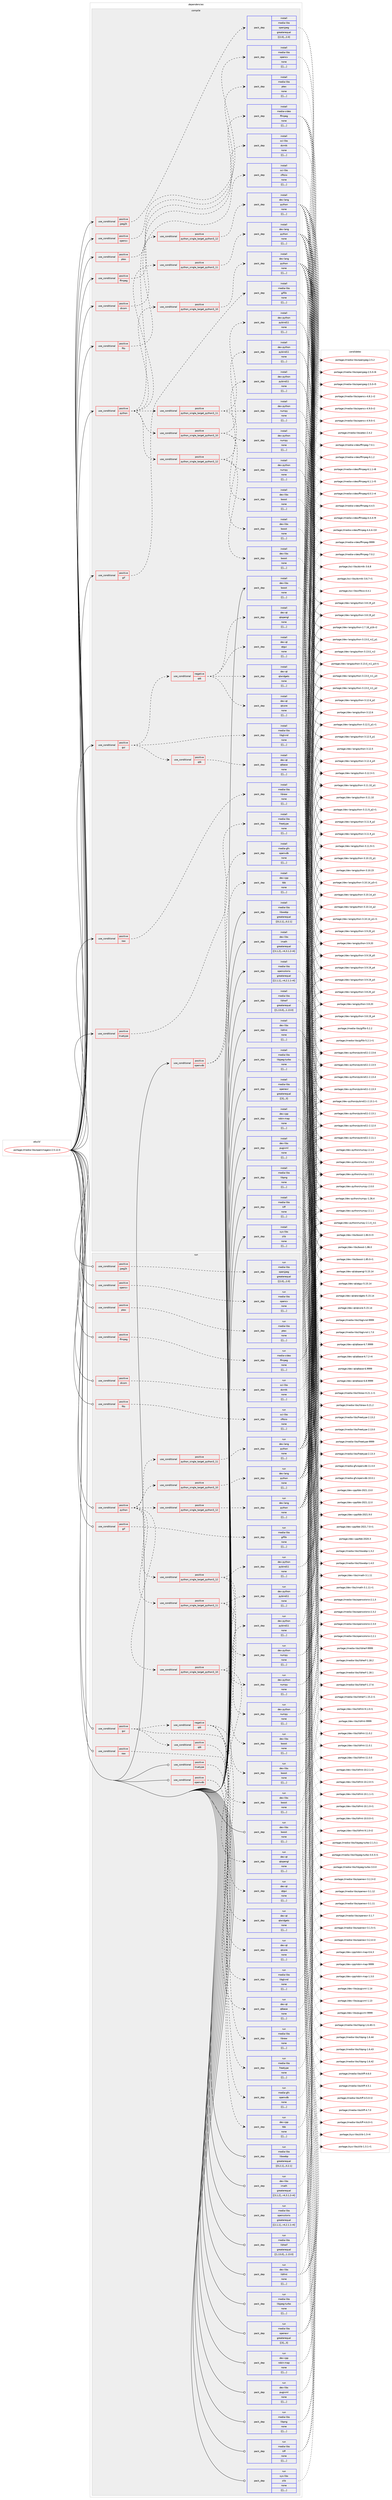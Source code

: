 digraph prolog {

# *************
# Graph options
# *************

newrank=true;
concentrate=true;
compound=true;
graph [rankdir=LR,fontname=Helvetica,fontsize=10,ranksep=1.5];#, ranksep=2.5, nodesep=0.2];
edge  [arrowhead=vee];
node  [fontname=Helvetica,fontsize=10];

# **********
# The ebuild
# **********

subgraph cluster_leftcol {
color=gray;
label=<<i>ebuild</i>>;
id [label="portage://media-libs/openimageio-2.5.12.0", color=red, width=4, href="../media-libs/openimageio-2.5.12.0.svg"];
}

# ****************
# The dependencies
# ****************

subgraph cluster_midcol {
color=gray;
label=<<i>dependencies</i>>;
subgraph cluster_compile {
fillcolor="#eeeeee";
style=filled;
label=<<i>compile</i>>;
subgraph cond80868 {
dependency315070 [label=<<TABLE BORDER="0" CELLBORDER="1" CELLSPACING="0" CELLPADDING="4"><TR><TD ROWSPAN="3" CELLPADDING="10">use_conditional</TD></TR><TR><TD>positive</TD></TR><TR><TD>dicom</TD></TR></TABLE>>, shape=none, color=red];
subgraph pack231789 {
dependency315071 [label=<<TABLE BORDER="0" CELLBORDER="1" CELLSPACING="0" CELLPADDING="4" WIDTH="220"><TR><TD ROWSPAN="6" CELLPADDING="30">pack_dep</TD></TR><TR><TD WIDTH="110">install</TD></TR><TR><TD>sci-libs</TD></TR><TR><TD>dcmtk</TD></TR><TR><TD>none</TD></TR><TR><TD>[[],,,,]</TD></TR></TABLE>>, shape=none, color=blue];
}
dependency315070:e -> dependency315071:w [weight=20,style="dashed",arrowhead="vee"];
}
id:e -> dependency315070:w [weight=20,style="solid",arrowhead="vee"];
subgraph cond80869 {
dependency315072 [label=<<TABLE BORDER="0" CELLBORDER="1" CELLSPACING="0" CELLPADDING="4"><TR><TD ROWSPAN="3" CELLPADDING="10">use_conditional</TD></TR><TR><TD>positive</TD></TR><TR><TD>ffmpeg</TD></TR></TABLE>>, shape=none, color=red];
subgraph pack231790 {
dependency315073 [label=<<TABLE BORDER="0" CELLBORDER="1" CELLSPACING="0" CELLPADDING="4" WIDTH="220"><TR><TD ROWSPAN="6" CELLPADDING="30">pack_dep</TD></TR><TR><TD WIDTH="110">install</TD></TR><TR><TD>media-video</TD></TR><TR><TD>ffmpeg</TD></TR><TR><TD>none</TD></TR><TR><TD>[[],,,,]</TD></TR></TABLE>>, shape=none, color=blue];
}
dependency315072:e -> dependency315073:w [weight=20,style="dashed",arrowhead="vee"];
}
id:e -> dependency315072:w [weight=20,style="solid",arrowhead="vee"];
subgraph cond80870 {
dependency315074 [label=<<TABLE BORDER="0" CELLBORDER="1" CELLSPACING="0" CELLPADDING="4"><TR><TD ROWSPAN="3" CELLPADDING="10">use_conditional</TD></TR><TR><TD>positive</TD></TR><TR><TD>fits</TD></TR></TABLE>>, shape=none, color=red];
subgraph pack231791 {
dependency315075 [label=<<TABLE BORDER="0" CELLBORDER="1" CELLSPACING="0" CELLPADDING="4" WIDTH="220"><TR><TD ROWSPAN="6" CELLPADDING="30">pack_dep</TD></TR><TR><TD WIDTH="110">install</TD></TR><TR><TD>sci-libs</TD></TR><TR><TD>cfitsio</TD></TR><TR><TD>none</TD></TR><TR><TD>[[],,,,]</TD></TR></TABLE>>, shape=none, color=blue];
}
dependency315074:e -> dependency315075:w [weight=20,style="dashed",arrowhead="vee"];
}
id:e -> dependency315074:w [weight=20,style="solid",arrowhead="vee"];
subgraph cond80871 {
dependency315076 [label=<<TABLE BORDER="0" CELLBORDER="1" CELLSPACING="0" CELLPADDING="4"><TR><TD ROWSPAN="3" CELLPADDING="10">use_conditional</TD></TR><TR><TD>positive</TD></TR><TR><TD>gif</TD></TR></TABLE>>, shape=none, color=red];
subgraph pack231792 {
dependency315077 [label=<<TABLE BORDER="0" CELLBORDER="1" CELLSPACING="0" CELLPADDING="4" WIDTH="220"><TR><TD ROWSPAN="6" CELLPADDING="30">pack_dep</TD></TR><TR><TD WIDTH="110">install</TD></TR><TR><TD>media-libs</TD></TR><TR><TD>giflib</TD></TR><TR><TD>none</TD></TR><TR><TD>[[],,,,]</TD></TR></TABLE>>, shape=none, color=blue];
}
dependency315076:e -> dependency315077:w [weight=20,style="dashed",arrowhead="vee"];
}
id:e -> dependency315076:w [weight=20,style="solid",arrowhead="vee"];
subgraph cond80872 {
dependency315078 [label=<<TABLE BORDER="0" CELLBORDER="1" CELLSPACING="0" CELLPADDING="4"><TR><TD ROWSPAN="3" CELLPADDING="10">use_conditional</TD></TR><TR><TD>positive</TD></TR><TR><TD>gui</TD></TR></TABLE>>, shape=none, color=red];
subgraph pack231793 {
dependency315079 [label=<<TABLE BORDER="0" CELLBORDER="1" CELLSPACING="0" CELLPADDING="4" WIDTH="220"><TR><TD ROWSPAN="6" CELLPADDING="30">pack_dep</TD></TR><TR><TD WIDTH="110">install</TD></TR><TR><TD>media-libs</TD></TR><TR><TD>libglvnd</TD></TR><TR><TD>none</TD></TR><TR><TD>[[],,,,]</TD></TR></TABLE>>, shape=none, color=blue];
}
dependency315078:e -> dependency315079:w [weight=20,style="dashed",arrowhead="vee"];
subgraph cond80873 {
dependency315080 [label=<<TABLE BORDER="0" CELLBORDER="1" CELLSPACING="0" CELLPADDING="4"><TR><TD ROWSPAN="3" CELLPADDING="10">use_conditional</TD></TR><TR><TD>negative</TD></TR><TR><TD>qt6</TD></TR></TABLE>>, shape=none, color=red];
subgraph pack231794 {
dependency315081 [label=<<TABLE BORDER="0" CELLBORDER="1" CELLSPACING="0" CELLPADDING="4" WIDTH="220"><TR><TD ROWSPAN="6" CELLPADDING="30">pack_dep</TD></TR><TR><TD WIDTH="110">install</TD></TR><TR><TD>dev-qt</TD></TR><TR><TD>qtcore</TD></TR><TR><TD>none</TD></TR><TR><TD>[[],,,,]</TD></TR></TABLE>>, shape=none, color=blue];
}
dependency315080:e -> dependency315081:w [weight=20,style="dashed",arrowhead="vee"];
subgraph pack231795 {
dependency315082 [label=<<TABLE BORDER="0" CELLBORDER="1" CELLSPACING="0" CELLPADDING="4" WIDTH="220"><TR><TD ROWSPAN="6" CELLPADDING="30">pack_dep</TD></TR><TR><TD WIDTH="110">install</TD></TR><TR><TD>dev-qt</TD></TR><TR><TD>qtgui</TD></TR><TR><TD>none</TD></TR><TR><TD>[[],,,,]</TD></TR></TABLE>>, shape=none, color=blue];
}
dependency315080:e -> dependency315082:w [weight=20,style="dashed",arrowhead="vee"];
subgraph pack231796 {
dependency315083 [label=<<TABLE BORDER="0" CELLBORDER="1" CELLSPACING="0" CELLPADDING="4" WIDTH="220"><TR><TD ROWSPAN="6" CELLPADDING="30">pack_dep</TD></TR><TR><TD WIDTH="110">install</TD></TR><TR><TD>dev-qt</TD></TR><TR><TD>qtopengl</TD></TR><TR><TD>none</TD></TR><TR><TD>[[],,,,]</TD></TR></TABLE>>, shape=none, color=blue];
}
dependency315080:e -> dependency315083:w [weight=20,style="dashed",arrowhead="vee"];
subgraph pack231797 {
dependency315084 [label=<<TABLE BORDER="0" CELLBORDER="1" CELLSPACING="0" CELLPADDING="4" WIDTH="220"><TR><TD ROWSPAN="6" CELLPADDING="30">pack_dep</TD></TR><TR><TD WIDTH="110">install</TD></TR><TR><TD>dev-qt</TD></TR><TR><TD>qtwidgets</TD></TR><TR><TD>none</TD></TR><TR><TD>[[],,,,]</TD></TR></TABLE>>, shape=none, color=blue];
}
dependency315080:e -> dependency315084:w [weight=20,style="dashed",arrowhead="vee"];
}
dependency315078:e -> dependency315080:w [weight=20,style="dashed",arrowhead="vee"];
subgraph cond80874 {
dependency315085 [label=<<TABLE BORDER="0" CELLBORDER="1" CELLSPACING="0" CELLPADDING="4"><TR><TD ROWSPAN="3" CELLPADDING="10">use_conditional</TD></TR><TR><TD>positive</TD></TR><TR><TD>qt6</TD></TR></TABLE>>, shape=none, color=red];
subgraph pack231798 {
dependency315086 [label=<<TABLE BORDER="0" CELLBORDER="1" CELLSPACING="0" CELLPADDING="4" WIDTH="220"><TR><TD ROWSPAN="6" CELLPADDING="30">pack_dep</TD></TR><TR><TD WIDTH="110">install</TD></TR><TR><TD>dev-qt</TD></TR><TR><TD>qtbase</TD></TR><TR><TD>none</TD></TR><TR><TD>[[],,,,]</TD></TR></TABLE>>, shape=none, color=blue];
}
dependency315085:e -> dependency315086:w [weight=20,style="dashed",arrowhead="vee"];
}
dependency315078:e -> dependency315085:w [weight=20,style="dashed",arrowhead="vee"];
}
id:e -> dependency315078:w [weight=20,style="solid",arrowhead="vee"];
subgraph cond80875 {
dependency315087 [label=<<TABLE BORDER="0" CELLBORDER="1" CELLSPACING="0" CELLPADDING="4"><TR><TD ROWSPAN="3" CELLPADDING="10">use_conditional</TD></TR><TR><TD>positive</TD></TR><TR><TD>jpeg2k</TD></TR></TABLE>>, shape=none, color=red];
subgraph pack231799 {
dependency315088 [label=<<TABLE BORDER="0" CELLBORDER="1" CELLSPACING="0" CELLPADDING="4" WIDTH="220"><TR><TD ROWSPAN="6" CELLPADDING="30">pack_dep</TD></TR><TR><TD WIDTH="110">install</TD></TR><TR><TD>media-libs</TD></TR><TR><TD>openjpeg</TD></TR><TR><TD>greaterequal</TD></TR><TR><TD>[[2,0],,,2.0]</TD></TR></TABLE>>, shape=none, color=blue];
}
dependency315087:e -> dependency315088:w [weight=20,style="dashed",arrowhead="vee"];
}
id:e -> dependency315087:w [weight=20,style="solid",arrowhead="vee"];
subgraph cond80876 {
dependency315089 [label=<<TABLE BORDER="0" CELLBORDER="1" CELLSPACING="0" CELLPADDING="4"><TR><TD ROWSPAN="3" CELLPADDING="10">use_conditional</TD></TR><TR><TD>positive</TD></TR><TR><TD>opencv</TD></TR></TABLE>>, shape=none, color=red];
subgraph pack231800 {
dependency315090 [label=<<TABLE BORDER="0" CELLBORDER="1" CELLSPACING="0" CELLPADDING="4" WIDTH="220"><TR><TD ROWSPAN="6" CELLPADDING="30">pack_dep</TD></TR><TR><TD WIDTH="110">install</TD></TR><TR><TD>media-libs</TD></TR><TR><TD>opencv</TD></TR><TR><TD>none</TD></TR><TR><TD>[[],,,,]</TD></TR></TABLE>>, shape=none, color=blue];
}
dependency315089:e -> dependency315090:w [weight=20,style="dashed",arrowhead="vee"];
}
id:e -> dependency315089:w [weight=20,style="solid",arrowhead="vee"];
subgraph cond80877 {
dependency315091 [label=<<TABLE BORDER="0" CELLBORDER="1" CELLSPACING="0" CELLPADDING="4"><TR><TD ROWSPAN="3" CELLPADDING="10">use_conditional</TD></TR><TR><TD>positive</TD></TR><TR><TD>openvdb</TD></TR></TABLE>>, shape=none, color=red];
subgraph pack231801 {
dependency315092 [label=<<TABLE BORDER="0" CELLBORDER="1" CELLSPACING="0" CELLPADDING="4" WIDTH="220"><TR><TD ROWSPAN="6" CELLPADDING="30">pack_dep</TD></TR><TR><TD WIDTH="110">install</TD></TR><TR><TD>dev-cpp</TD></TR><TR><TD>tbb</TD></TR><TR><TD>none</TD></TR><TR><TD>[[],,,,]</TD></TR></TABLE>>, shape=none, color=blue];
}
dependency315091:e -> dependency315092:w [weight=20,style="dashed",arrowhead="vee"];
subgraph pack231802 {
dependency315093 [label=<<TABLE BORDER="0" CELLBORDER="1" CELLSPACING="0" CELLPADDING="4" WIDTH="220"><TR><TD ROWSPAN="6" CELLPADDING="30">pack_dep</TD></TR><TR><TD WIDTH="110">install</TD></TR><TR><TD>media-gfx</TD></TR><TR><TD>openvdb</TD></TR><TR><TD>none</TD></TR><TR><TD>[[],,,,]</TD></TR></TABLE>>, shape=none, color=blue];
}
dependency315091:e -> dependency315093:w [weight=20,style="dashed",arrowhead="vee"];
}
id:e -> dependency315091:w [weight=20,style="solid",arrowhead="vee"];
subgraph cond80878 {
dependency315094 [label=<<TABLE BORDER="0" CELLBORDER="1" CELLSPACING="0" CELLPADDING="4"><TR><TD ROWSPAN="3" CELLPADDING="10">use_conditional</TD></TR><TR><TD>positive</TD></TR><TR><TD>ptex</TD></TR></TABLE>>, shape=none, color=red];
subgraph pack231803 {
dependency315095 [label=<<TABLE BORDER="0" CELLBORDER="1" CELLSPACING="0" CELLPADDING="4" WIDTH="220"><TR><TD ROWSPAN="6" CELLPADDING="30">pack_dep</TD></TR><TR><TD WIDTH="110">install</TD></TR><TR><TD>media-libs</TD></TR><TR><TD>ptex</TD></TR><TR><TD>none</TD></TR><TR><TD>[[],,,,]</TD></TR></TABLE>>, shape=none, color=blue];
}
dependency315094:e -> dependency315095:w [weight=20,style="dashed",arrowhead="vee"];
}
id:e -> dependency315094:w [weight=20,style="solid",arrowhead="vee"];
subgraph cond80879 {
dependency315096 [label=<<TABLE BORDER="0" CELLBORDER="1" CELLSPACING="0" CELLPADDING="4"><TR><TD ROWSPAN="3" CELLPADDING="10">use_conditional</TD></TR><TR><TD>positive</TD></TR><TR><TD>python</TD></TR></TABLE>>, shape=none, color=red];
subgraph cond80880 {
dependency315097 [label=<<TABLE BORDER="0" CELLBORDER="1" CELLSPACING="0" CELLPADDING="4"><TR><TD ROWSPAN="3" CELLPADDING="10">use_conditional</TD></TR><TR><TD>positive</TD></TR><TR><TD>python_single_target_python3_10</TD></TR></TABLE>>, shape=none, color=red];
subgraph pack231804 {
dependency315098 [label=<<TABLE BORDER="0" CELLBORDER="1" CELLSPACING="0" CELLPADDING="4" WIDTH="220"><TR><TD ROWSPAN="6" CELLPADDING="30">pack_dep</TD></TR><TR><TD WIDTH="110">install</TD></TR><TR><TD>dev-lang</TD></TR><TR><TD>python</TD></TR><TR><TD>none</TD></TR><TR><TD>[[],,,,]</TD></TR></TABLE>>, shape=none, color=blue];
}
dependency315097:e -> dependency315098:w [weight=20,style="dashed",arrowhead="vee"];
}
dependency315096:e -> dependency315097:w [weight=20,style="dashed",arrowhead="vee"];
subgraph cond80881 {
dependency315099 [label=<<TABLE BORDER="0" CELLBORDER="1" CELLSPACING="0" CELLPADDING="4"><TR><TD ROWSPAN="3" CELLPADDING="10">use_conditional</TD></TR><TR><TD>positive</TD></TR><TR><TD>python_single_target_python3_11</TD></TR></TABLE>>, shape=none, color=red];
subgraph pack231805 {
dependency315100 [label=<<TABLE BORDER="0" CELLBORDER="1" CELLSPACING="0" CELLPADDING="4" WIDTH="220"><TR><TD ROWSPAN="6" CELLPADDING="30">pack_dep</TD></TR><TR><TD WIDTH="110">install</TD></TR><TR><TD>dev-lang</TD></TR><TR><TD>python</TD></TR><TR><TD>none</TD></TR><TR><TD>[[],,,,]</TD></TR></TABLE>>, shape=none, color=blue];
}
dependency315099:e -> dependency315100:w [weight=20,style="dashed",arrowhead="vee"];
}
dependency315096:e -> dependency315099:w [weight=20,style="dashed",arrowhead="vee"];
subgraph cond80882 {
dependency315101 [label=<<TABLE BORDER="0" CELLBORDER="1" CELLSPACING="0" CELLPADDING="4"><TR><TD ROWSPAN="3" CELLPADDING="10">use_conditional</TD></TR><TR><TD>positive</TD></TR><TR><TD>python_single_target_python3_12</TD></TR></TABLE>>, shape=none, color=red];
subgraph pack231806 {
dependency315102 [label=<<TABLE BORDER="0" CELLBORDER="1" CELLSPACING="0" CELLPADDING="4" WIDTH="220"><TR><TD ROWSPAN="6" CELLPADDING="30">pack_dep</TD></TR><TR><TD WIDTH="110">install</TD></TR><TR><TD>dev-lang</TD></TR><TR><TD>python</TD></TR><TR><TD>none</TD></TR><TR><TD>[[],,,,]</TD></TR></TABLE>>, shape=none, color=blue];
}
dependency315101:e -> dependency315102:w [weight=20,style="dashed",arrowhead="vee"];
}
dependency315096:e -> dependency315101:w [weight=20,style="dashed",arrowhead="vee"];
subgraph cond80883 {
dependency315103 [label=<<TABLE BORDER="0" CELLBORDER="1" CELLSPACING="0" CELLPADDING="4"><TR><TD ROWSPAN="3" CELLPADDING="10">use_conditional</TD></TR><TR><TD>positive</TD></TR><TR><TD>python_single_target_python3_10</TD></TR></TABLE>>, shape=none, color=red];
subgraph pack231807 {
dependency315104 [label=<<TABLE BORDER="0" CELLBORDER="1" CELLSPACING="0" CELLPADDING="4" WIDTH="220"><TR><TD ROWSPAN="6" CELLPADDING="30">pack_dep</TD></TR><TR><TD WIDTH="110">install</TD></TR><TR><TD>dev-libs</TD></TR><TR><TD>boost</TD></TR><TR><TD>none</TD></TR><TR><TD>[[],,,,]</TD></TR></TABLE>>, shape=none, color=blue];
}
dependency315103:e -> dependency315104:w [weight=20,style="dashed",arrowhead="vee"];
subgraph pack231808 {
dependency315105 [label=<<TABLE BORDER="0" CELLBORDER="1" CELLSPACING="0" CELLPADDING="4" WIDTH="220"><TR><TD ROWSPAN="6" CELLPADDING="30">pack_dep</TD></TR><TR><TD WIDTH="110">install</TD></TR><TR><TD>dev-python</TD></TR><TR><TD>numpy</TD></TR><TR><TD>none</TD></TR><TR><TD>[[],,,,]</TD></TR></TABLE>>, shape=none, color=blue];
}
dependency315103:e -> dependency315105:w [weight=20,style="dashed",arrowhead="vee"];
subgraph pack231809 {
dependency315106 [label=<<TABLE BORDER="0" CELLBORDER="1" CELLSPACING="0" CELLPADDING="4" WIDTH="220"><TR><TD ROWSPAN="6" CELLPADDING="30">pack_dep</TD></TR><TR><TD WIDTH="110">install</TD></TR><TR><TD>dev-python</TD></TR><TR><TD>pybind11</TD></TR><TR><TD>none</TD></TR><TR><TD>[[],,,,]</TD></TR></TABLE>>, shape=none, color=blue];
}
dependency315103:e -> dependency315106:w [weight=20,style="dashed",arrowhead="vee"];
}
dependency315096:e -> dependency315103:w [weight=20,style="dashed",arrowhead="vee"];
subgraph cond80884 {
dependency315107 [label=<<TABLE BORDER="0" CELLBORDER="1" CELLSPACING="0" CELLPADDING="4"><TR><TD ROWSPAN="3" CELLPADDING="10">use_conditional</TD></TR><TR><TD>positive</TD></TR><TR><TD>python_single_target_python3_11</TD></TR></TABLE>>, shape=none, color=red];
subgraph pack231810 {
dependency315108 [label=<<TABLE BORDER="0" CELLBORDER="1" CELLSPACING="0" CELLPADDING="4" WIDTH="220"><TR><TD ROWSPAN="6" CELLPADDING="30">pack_dep</TD></TR><TR><TD WIDTH="110">install</TD></TR><TR><TD>dev-libs</TD></TR><TR><TD>boost</TD></TR><TR><TD>none</TD></TR><TR><TD>[[],,,,]</TD></TR></TABLE>>, shape=none, color=blue];
}
dependency315107:e -> dependency315108:w [weight=20,style="dashed",arrowhead="vee"];
subgraph pack231811 {
dependency315109 [label=<<TABLE BORDER="0" CELLBORDER="1" CELLSPACING="0" CELLPADDING="4" WIDTH="220"><TR><TD ROWSPAN="6" CELLPADDING="30">pack_dep</TD></TR><TR><TD WIDTH="110">install</TD></TR><TR><TD>dev-python</TD></TR><TR><TD>numpy</TD></TR><TR><TD>none</TD></TR><TR><TD>[[],,,,]</TD></TR></TABLE>>, shape=none, color=blue];
}
dependency315107:e -> dependency315109:w [weight=20,style="dashed",arrowhead="vee"];
subgraph pack231812 {
dependency315110 [label=<<TABLE BORDER="0" CELLBORDER="1" CELLSPACING="0" CELLPADDING="4" WIDTH="220"><TR><TD ROWSPAN="6" CELLPADDING="30">pack_dep</TD></TR><TR><TD WIDTH="110">install</TD></TR><TR><TD>dev-python</TD></TR><TR><TD>pybind11</TD></TR><TR><TD>none</TD></TR><TR><TD>[[],,,,]</TD></TR></TABLE>>, shape=none, color=blue];
}
dependency315107:e -> dependency315110:w [weight=20,style="dashed",arrowhead="vee"];
}
dependency315096:e -> dependency315107:w [weight=20,style="dashed",arrowhead="vee"];
subgraph cond80885 {
dependency315111 [label=<<TABLE BORDER="0" CELLBORDER="1" CELLSPACING="0" CELLPADDING="4"><TR><TD ROWSPAN="3" CELLPADDING="10">use_conditional</TD></TR><TR><TD>positive</TD></TR><TR><TD>python_single_target_python3_12</TD></TR></TABLE>>, shape=none, color=red];
subgraph pack231813 {
dependency315112 [label=<<TABLE BORDER="0" CELLBORDER="1" CELLSPACING="0" CELLPADDING="4" WIDTH="220"><TR><TD ROWSPAN="6" CELLPADDING="30">pack_dep</TD></TR><TR><TD WIDTH="110">install</TD></TR><TR><TD>dev-libs</TD></TR><TR><TD>boost</TD></TR><TR><TD>none</TD></TR><TR><TD>[[],,,,]</TD></TR></TABLE>>, shape=none, color=blue];
}
dependency315111:e -> dependency315112:w [weight=20,style="dashed",arrowhead="vee"];
subgraph pack231814 {
dependency315113 [label=<<TABLE BORDER="0" CELLBORDER="1" CELLSPACING="0" CELLPADDING="4" WIDTH="220"><TR><TD ROWSPAN="6" CELLPADDING="30">pack_dep</TD></TR><TR><TD WIDTH="110">install</TD></TR><TR><TD>dev-python</TD></TR><TR><TD>numpy</TD></TR><TR><TD>none</TD></TR><TR><TD>[[],,,,]</TD></TR></TABLE>>, shape=none, color=blue];
}
dependency315111:e -> dependency315113:w [weight=20,style="dashed",arrowhead="vee"];
subgraph pack231815 {
dependency315114 [label=<<TABLE BORDER="0" CELLBORDER="1" CELLSPACING="0" CELLPADDING="4" WIDTH="220"><TR><TD ROWSPAN="6" CELLPADDING="30">pack_dep</TD></TR><TR><TD WIDTH="110">install</TD></TR><TR><TD>dev-python</TD></TR><TR><TD>pybind11</TD></TR><TR><TD>none</TD></TR><TR><TD>[[],,,,]</TD></TR></TABLE>>, shape=none, color=blue];
}
dependency315111:e -> dependency315114:w [weight=20,style="dashed",arrowhead="vee"];
}
dependency315096:e -> dependency315111:w [weight=20,style="dashed",arrowhead="vee"];
}
id:e -> dependency315096:w [weight=20,style="solid",arrowhead="vee"];
subgraph cond80886 {
dependency315115 [label=<<TABLE BORDER="0" CELLBORDER="1" CELLSPACING="0" CELLPADDING="4"><TR><TD ROWSPAN="3" CELLPADDING="10">use_conditional</TD></TR><TR><TD>positive</TD></TR><TR><TD>raw</TD></TR></TABLE>>, shape=none, color=red];
subgraph pack231816 {
dependency315116 [label=<<TABLE BORDER="0" CELLBORDER="1" CELLSPACING="0" CELLPADDING="4" WIDTH="220"><TR><TD ROWSPAN="6" CELLPADDING="30">pack_dep</TD></TR><TR><TD WIDTH="110">install</TD></TR><TR><TD>media-libs</TD></TR><TR><TD>libraw</TD></TR><TR><TD>none</TD></TR><TR><TD>[[],,,,]</TD></TR></TABLE>>, shape=none, color=blue];
}
dependency315115:e -> dependency315116:w [weight=20,style="dashed",arrowhead="vee"];
}
id:e -> dependency315115:w [weight=20,style="solid",arrowhead="vee"];
subgraph cond80887 {
dependency315117 [label=<<TABLE BORDER="0" CELLBORDER="1" CELLSPACING="0" CELLPADDING="4"><TR><TD ROWSPAN="3" CELLPADDING="10">use_conditional</TD></TR><TR><TD>positive</TD></TR><TR><TD>truetype</TD></TR></TABLE>>, shape=none, color=red];
subgraph pack231817 {
dependency315118 [label=<<TABLE BORDER="0" CELLBORDER="1" CELLSPACING="0" CELLPADDING="4" WIDTH="220"><TR><TD ROWSPAN="6" CELLPADDING="30">pack_dep</TD></TR><TR><TD WIDTH="110">install</TD></TR><TR><TD>media-libs</TD></TR><TR><TD>freetype</TD></TR><TR><TD>none</TD></TR><TR><TD>[[],,,,]</TD></TR></TABLE>>, shape=none, color=blue];
}
dependency315117:e -> dependency315118:w [weight=20,style="dashed",arrowhead="vee"];
}
id:e -> dependency315117:w [weight=20,style="solid",arrowhead="vee"];
subgraph pack231818 {
dependency315119 [label=<<TABLE BORDER="0" CELLBORDER="1" CELLSPACING="0" CELLPADDING="4" WIDTH="220"><TR><TD ROWSPAN="6" CELLPADDING="30">pack_dep</TD></TR><TR><TD WIDTH="110">install</TD></TR><TR><TD>dev-cpp</TD></TR><TR><TD>robin-map</TD></TR><TR><TD>none</TD></TR><TR><TD>[[],,,,]</TD></TR></TABLE>>, shape=none, color=blue];
}
id:e -> dependency315119:w [weight=20,style="solid",arrowhead="vee"];
subgraph pack231819 {
dependency315120 [label=<<TABLE BORDER="0" CELLBORDER="1" CELLSPACING="0" CELLPADDING="4" WIDTH="220"><TR><TD ROWSPAN="6" CELLPADDING="30">pack_dep</TD></TR><TR><TD WIDTH="110">install</TD></TR><TR><TD>dev-libs</TD></TR><TR><TD>boost</TD></TR><TR><TD>none</TD></TR><TR><TD>[[],,,,]</TD></TR></TABLE>>, shape=none, color=blue];
}
id:e -> dependency315120:w [weight=20,style="solid",arrowhead="vee"];
subgraph pack231820 {
dependency315121 [label=<<TABLE BORDER="0" CELLBORDER="1" CELLSPACING="0" CELLPADDING="4" WIDTH="220"><TR><TD ROWSPAN="6" CELLPADDING="30">pack_dep</TD></TR><TR><TD WIDTH="110">install</TD></TR><TR><TD>dev-libs</TD></TR><TR><TD>imath</TD></TR><TR><TD>greaterequal</TD></TR><TR><TD>[[3,1,2],,-r4,3.1.2-r4]</TD></TR></TABLE>>, shape=none, color=blue];
}
id:e -> dependency315121:w [weight=20,style="solid",arrowhead="vee"];
subgraph pack231821 {
dependency315122 [label=<<TABLE BORDER="0" CELLBORDER="1" CELLSPACING="0" CELLPADDING="4" WIDTH="220"><TR><TD ROWSPAN="6" CELLPADDING="30">pack_dep</TD></TR><TR><TD WIDTH="110">install</TD></TR><TR><TD>dev-libs</TD></TR><TR><TD>libfmt</TD></TR><TR><TD>none</TD></TR><TR><TD>[[],,,,]</TD></TR></TABLE>>, shape=none, color=blue];
}
id:e -> dependency315122:w [weight=20,style="solid",arrowhead="vee"];
subgraph pack231822 {
dependency315123 [label=<<TABLE BORDER="0" CELLBORDER="1" CELLSPACING="0" CELLPADDING="4" WIDTH="220"><TR><TD ROWSPAN="6" CELLPADDING="30">pack_dep</TD></TR><TR><TD WIDTH="110">install</TD></TR><TR><TD>dev-libs</TD></TR><TR><TD>pugixml</TD></TR><TR><TD>none</TD></TR><TR><TD>[[],,,,]</TD></TR></TABLE>>, shape=none, color=blue];
}
id:e -> dependency315123:w [weight=20,style="solid",arrowhead="vee"];
subgraph pack231823 {
dependency315124 [label=<<TABLE BORDER="0" CELLBORDER="1" CELLSPACING="0" CELLPADDING="4" WIDTH="220"><TR><TD ROWSPAN="6" CELLPADDING="30">pack_dep</TD></TR><TR><TD WIDTH="110">install</TD></TR><TR><TD>media-libs</TD></TR><TR><TD>libheif</TD></TR><TR><TD>greaterequal</TD></TR><TR><TD>[[1,13,0],,,1.13.0]</TD></TR></TABLE>>, shape=none, color=blue];
}
id:e -> dependency315124:w [weight=20,style="solid",arrowhead="vee"];
subgraph pack231824 {
dependency315125 [label=<<TABLE BORDER="0" CELLBORDER="1" CELLSPACING="0" CELLPADDING="4" WIDTH="220"><TR><TD ROWSPAN="6" CELLPADDING="30">pack_dep</TD></TR><TR><TD WIDTH="110">install</TD></TR><TR><TD>media-libs</TD></TR><TR><TD>libjpeg-turbo</TD></TR><TR><TD>none</TD></TR><TR><TD>[[],,,,]</TD></TR></TABLE>>, shape=none, color=blue];
}
id:e -> dependency315125:w [weight=20,style="solid",arrowhead="vee"];
subgraph pack231825 {
dependency315126 [label=<<TABLE BORDER="0" CELLBORDER="1" CELLSPACING="0" CELLPADDING="4" WIDTH="220"><TR><TD ROWSPAN="6" CELLPADDING="30">pack_dep</TD></TR><TR><TD WIDTH="110">install</TD></TR><TR><TD>media-libs</TD></TR><TR><TD>libpng</TD></TR><TR><TD>none</TD></TR><TR><TD>[[],,,,]</TD></TR></TABLE>>, shape=none, color=blue];
}
id:e -> dependency315126:w [weight=20,style="solid",arrowhead="vee"];
subgraph pack231826 {
dependency315127 [label=<<TABLE BORDER="0" CELLBORDER="1" CELLSPACING="0" CELLPADDING="4" WIDTH="220"><TR><TD ROWSPAN="6" CELLPADDING="30">pack_dep</TD></TR><TR><TD WIDTH="110">install</TD></TR><TR><TD>media-libs</TD></TR><TR><TD>libwebp</TD></TR><TR><TD>greaterequal</TD></TR><TR><TD>[[0,2,1],,,0.2.1]</TD></TR></TABLE>>, shape=none, color=blue];
}
id:e -> dependency315127:w [weight=20,style="solid",arrowhead="vee"];
subgraph pack231827 {
dependency315128 [label=<<TABLE BORDER="0" CELLBORDER="1" CELLSPACING="0" CELLPADDING="4" WIDTH="220"><TR><TD ROWSPAN="6" CELLPADDING="30">pack_dep</TD></TR><TR><TD WIDTH="110">install</TD></TR><TR><TD>media-libs</TD></TR><TR><TD>opencolorio</TD></TR><TR><TD>greaterequal</TD></TR><TR><TD>[[2,1,1],,-r4,2.1.1-r4]</TD></TR></TABLE>>, shape=none, color=blue];
}
id:e -> dependency315128:w [weight=20,style="solid",arrowhead="vee"];
subgraph pack231828 {
dependency315129 [label=<<TABLE BORDER="0" CELLBORDER="1" CELLSPACING="0" CELLPADDING="4" WIDTH="220"><TR><TD ROWSPAN="6" CELLPADDING="30">pack_dep</TD></TR><TR><TD WIDTH="110">install</TD></TR><TR><TD>media-libs</TD></TR><TR><TD>openexr</TD></TR><TR><TD>greaterequal</TD></TR><TR><TD>[[3],,,3]</TD></TR></TABLE>>, shape=none, color=blue];
}
id:e -> dependency315129:w [weight=20,style="solid",arrowhead="vee"];
subgraph pack231829 {
dependency315130 [label=<<TABLE BORDER="0" CELLBORDER="1" CELLSPACING="0" CELLPADDING="4" WIDTH="220"><TR><TD ROWSPAN="6" CELLPADDING="30">pack_dep</TD></TR><TR><TD WIDTH="110">install</TD></TR><TR><TD>media-libs</TD></TR><TR><TD>tiff</TD></TR><TR><TD>none</TD></TR><TR><TD>[[],,,,]</TD></TR></TABLE>>, shape=none, color=blue];
}
id:e -> dependency315130:w [weight=20,style="solid",arrowhead="vee"];
subgraph pack231830 {
dependency315131 [label=<<TABLE BORDER="0" CELLBORDER="1" CELLSPACING="0" CELLPADDING="4" WIDTH="220"><TR><TD ROWSPAN="6" CELLPADDING="30">pack_dep</TD></TR><TR><TD WIDTH="110">install</TD></TR><TR><TD>sys-libs</TD></TR><TR><TD>zlib</TD></TR><TR><TD>none</TD></TR><TR><TD>[[],,,,]</TD></TR></TABLE>>, shape=none, color=blue];
}
id:e -> dependency315131:w [weight=20,style="solid",arrowhead="vee"];
}
subgraph cluster_compileandrun {
fillcolor="#eeeeee";
style=filled;
label=<<i>compile and run</i>>;
}
subgraph cluster_run {
fillcolor="#eeeeee";
style=filled;
label=<<i>run</i>>;
subgraph cond80888 {
dependency315132 [label=<<TABLE BORDER="0" CELLBORDER="1" CELLSPACING="0" CELLPADDING="4"><TR><TD ROWSPAN="3" CELLPADDING="10">use_conditional</TD></TR><TR><TD>positive</TD></TR><TR><TD>dicom</TD></TR></TABLE>>, shape=none, color=red];
subgraph pack231831 {
dependency315133 [label=<<TABLE BORDER="0" CELLBORDER="1" CELLSPACING="0" CELLPADDING="4" WIDTH="220"><TR><TD ROWSPAN="6" CELLPADDING="30">pack_dep</TD></TR><TR><TD WIDTH="110">run</TD></TR><TR><TD>sci-libs</TD></TR><TR><TD>dcmtk</TD></TR><TR><TD>none</TD></TR><TR><TD>[[],,,,]</TD></TR></TABLE>>, shape=none, color=blue];
}
dependency315132:e -> dependency315133:w [weight=20,style="dashed",arrowhead="vee"];
}
id:e -> dependency315132:w [weight=20,style="solid",arrowhead="odot"];
subgraph cond80889 {
dependency315134 [label=<<TABLE BORDER="0" CELLBORDER="1" CELLSPACING="0" CELLPADDING="4"><TR><TD ROWSPAN="3" CELLPADDING="10">use_conditional</TD></TR><TR><TD>positive</TD></TR><TR><TD>ffmpeg</TD></TR></TABLE>>, shape=none, color=red];
subgraph pack231832 {
dependency315135 [label=<<TABLE BORDER="0" CELLBORDER="1" CELLSPACING="0" CELLPADDING="4" WIDTH="220"><TR><TD ROWSPAN="6" CELLPADDING="30">pack_dep</TD></TR><TR><TD WIDTH="110">run</TD></TR><TR><TD>media-video</TD></TR><TR><TD>ffmpeg</TD></TR><TR><TD>none</TD></TR><TR><TD>[[],,,,]</TD></TR></TABLE>>, shape=none, color=blue];
}
dependency315134:e -> dependency315135:w [weight=20,style="dashed",arrowhead="vee"];
}
id:e -> dependency315134:w [weight=20,style="solid",arrowhead="odot"];
subgraph cond80890 {
dependency315136 [label=<<TABLE BORDER="0" CELLBORDER="1" CELLSPACING="0" CELLPADDING="4"><TR><TD ROWSPAN="3" CELLPADDING="10">use_conditional</TD></TR><TR><TD>positive</TD></TR><TR><TD>fits</TD></TR></TABLE>>, shape=none, color=red];
subgraph pack231833 {
dependency315137 [label=<<TABLE BORDER="0" CELLBORDER="1" CELLSPACING="0" CELLPADDING="4" WIDTH="220"><TR><TD ROWSPAN="6" CELLPADDING="30">pack_dep</TD></TR><TR><TD WIDTH="110">run</TD></TR><TR><TD>sci-libs</TD></TR><TR><TD>cfitsio</TD></TR><TR><TD>none</TD></TR><TR><TD>[[],,,,]</TD></TR></TABLE>>, shape=none, color=blue];
}
dependency315136:e -> dependency315137:w [weight=20,style="dashed",arrowhead="vee"];
}
id:e -> dependency315136:w [weight=20,style="solid",arrowhead="odot"];
subgraph cond80891 {
dependency315138 [label=<<TABLE BORDER="0" CELLBORDER="1" CELLSPACING="0" CELLPADDING="4"><TR><TD ROWSPAN="3" CELLPADDING="10">use_conditional</TD></TR><TR><TD>positive</TD></TR><TR><TD>gif</TD></TR></TABLE>>, shape=none, color=red];
subgraph pack231834 {
dependency315139 [label=<<TABLE BORDER="0" CELLBORDER="1" CELLSPACING="0" CELLPADDING="4" WIDTH="220"><TR><TD ROWSPAN="6" CELLPADDING="30">pack_dep</TD></TR><TR><TD WIDTH="110">run</TD></TR><TR><TD>media-libs</TD></TR><TR><TD>giflib</TD></TR><TR><TD>none</TD></TR><TR><TD>[[],,,,]</TD></TR></TABLE>>, shape=none, color=blue];
}
dependency315138:e -> dependency315139:w [weight=20,style="dashed",arrowhead="vee"];
}
id:e -> dependency315138:w [weight=20,style="solid",arrowhead="odot"];
subgraph cond80892 {
dependency315140 [label=<<TABLE BORDER="0" CELLBORDER="1" CELLSPACING="0" CELLPADDING="4"><TR><TD ROWSPAN="3" CELLPADDING="10">use_conditional</TD></TR><TR><TD>positive</TD></TR><TR><TD>gui</TD></TR></TABLE>>, shape=none, color=red];
subgraph pack231835 {
dependency315141 [label=<<TABLE BORDER="0" CELLBORDER="1" CELLSPACING="0" CELLPADDING="4" WIDTH="220"><TR><TD ROWSPAN="6" CELLPADDING="30">pack_dep</TD></TR><TR><TD WIDTH="110">run</TD></TR><TR><TD>media-libs</TD></TR><TR><TD>libglvnd</TD></TR><TR><TD>none</TD></TR><TR><TD>[[],,,,]</TD></TR></TABLE>>, shape=none, color=blue];
}
dependency315140:e -> dependency315141:w [weight=20,style="dashed",arrowhead="vee"];
subgraph cond80893 {
dependency315142 [label=<<TABLE BORDER="0" CELLBORDER="1" CELLSPACING="0" CELLPADDING="4"><TR><TD ROWSPAN="3" CELLPADDING="10">use_conditional</TD></TR><TR><TD>negative</TD></TR><TR><TD>qt6</TD></TR></TABLE>>, shape=none, color=red];
subgraph pack231836 {
dependency315143 [label=<<TABLE BORDER="0" CELLBORDER="1" CELLSPACING="0" CELLPADDING="4" WIDTH="220"><TR><TD ROWSPAN="6" CELLPADDING="30">pack_dep</TD></TR><TR><TD WIDTH="110">run</TD></TR><TR><TD>dev-qt</TD></TR><TR><TD>qtcore</TD></TR><TR><TD>none</TD></TR><TR><TD>[[],,,,]</TD></TR></TABLE>>, shape=none, color=blue];
}
dependency315142:e -> dependency315143:w [weight=20,style="dashed",arrowhead="vee"];
subgraph pack231837 {
dependency315144 [label=<<TABLE BORDER="0" CELLBORDER="1" CELLSPACING="0" CELLPADDING="4" WIDTH="220"><TR><TD ROWSPAN="6" CELLPADDING="30">pack_dep</TD></TR><TR><TD WIDTH="110">run</TD></TR><TR><TD>dev-qt</TD></TR><TR><TD>qtgui</TD></TR><TR><TD>none</TD></TR><TR><TD>[[],,,,]</TD></TR></TABLE>>, shape=none, color=blue];
}
dependency315142:e -> dependency315144:w [weight=20,style="dashed",arrowhead="vee"];
subgraph pack231838 {
dependency315145 [label=<<TABLE BORDER="0" CELLBORDER="1" CELLSPACING="0" CELLPADDING="4" WIDTH="220"><TR><TD ROWSPAN="6" CELLPADDING="30">pack_dep</TD></TR><TR><TD WIDTH="110">run</TD></TR><TR><TD>dev-qt</TD></TR><TR><TD>qtopengl</TD></TR><TR><TD>none</TD></TR><TR><TD>[[],,,,]</TD></TR></TABLE>>, shape=none, color=blue];
}
dependency315142:e -> dependency315145:w [weight=20,style="dashed",arrowhead="vee"];
subgraph pack231839 {
dependency315146 [label=<<TABLE BORDER="0" CELLBORDER="1" CELLSPACING="0" CELLPADDING="4" WIDTH="220"><TR><TD ROWSPAN="6" CELLPADDING="30">pack_dep</TD></TR><TR><TD WIDTH="110">run</TD></TR><TR><TD>dev-qt</TD></TR><TR><TD>qtwidgets</TD></TR><TR><TD>none</TD></TR><TR><TD>[[],,,,]</TD></TR></TABLE>>, shape=none, color=blue];
}
dependency315142:e -> dependency315146:w [weight=20,style="dashed",arrowhead="vee"];
}
dependency315140:e -> dependency315142:w [weight=20,style="dashed",arrowhead="vee"];
subgraph cond80894 {
dependency315147 [label=<<TABLE BORDER="0" CELLBORDER="1" CELLSPACING="0" CELLPADDING="4"><TR><TD ROWSPAN="3" CELLPADDING="10">use_conditional</TD></TR><TR><TD>positive</TD></TR><TR><TD>qt6</TD></TR></TABLE>>, shape=none, color=red];
subgraph pack231840 {
dependency315148 [label=<<TABLE BORDER="0" CELLBORDER="1" CELLSPACING="0" CELLPADDING="4" WIDTH="220"><TR><TD ROWSPAN="6" CELLPADDING="30">pack_dep</TD></TR><TR><TD WIDTH="110">run</TD></TR><TR><TD>dev-qt</TD></TR><TR><TD>qtbase</TD></TR><TR><TD>none</TD></TR><TR><TD>[[],,,,]</TD></TR></TABLE>>, shape=none, color=blue];
}
dependency315147:e -> dependency315148:w [weight=20,style="dashed",arrowhead="vee"];
}
dependency315140:e -> dependency315147:w [weight=20,style="dashed",arrowhead="vee"];
}
id:e -> dependency315140:w [weight=20,style="solid",arrowhead="odot"];
subgraph cond80895 {
dependency315149 [label=<<TABLE BORDER="0" CELLBORDER="1" CELLSPACING="0" CELLPADDING="4"><TR><TD ROWSPAN="3" CELLPADDING="10">use_conditional</TD></TR><TR><TD>positive</TD></TR><TR><TD>jpeg2k</TD></TR></TABLE>>, shape=none, color=red];
subgraph pack231841 {
dependency315150 [label=<<TABLE BORDER="0" CELLBORDER="1" CELLSPACING="0" CELLPADDING="4" WIDTH="220"><TR><TD ROWSPAN="6" CELLPADDING="30">pack_dep</TD></TR><TR><TD WIDTH="110">run</TD></TR><TR><TD>media-libs</TD></TR><TR><TD>openjpeg</TD></TR><TR><TD>greaterequal</TD></TR><TR><TD>[[2,0],,,2.0]</TD></TR></TABLE>>, shape=none, color=blue];
}
dependency315149:e -> dependency315150:w [weight=20,style="dashed",arrowhead="vee"];
}
id:e -> dependency315149:w [weight=20,style="solid",arrowhead="odot"];
subgraph cond80896 {
dependency315151 [label=<<TABLE BORDER="0" CELLBORDER="1" CELLSPACING="0" CELLPADDING="4"><TR><TD ROWSPAN="3" CELLPADDING="10">use_conditional</TD></TR><TR><TD>positive</TD></TR><TR><TD>opencv</TD></TR></TABLE>>, shape=none, color=red];
subgraph pack231842 {
dependency315152 [label=<<TABLE BORDER="0" CELLBORDER="1" CELLSPACING="0" CELLPADDING="4" WIDTH="220"><TR><TD ROWSPAN="6" CELLPADDING="30">pack_dep</TD></TR><TR><TD WIDTH="110">run</TD></TR><TR><TD>media-libs</TD></TR><TR><TD>opencv</TD></TR><TR><TD>none</TD></TR><TR><TD>[[],,,,]</TD></TR></TABLE>>, shape=none, color=blue];
}
dependency315151:e -> dependency315152:w [weight=20,style="dashed",arrowhead="vee"];
}
id:e -> dependency315151:w [weight=20,style="solid",arrowhead="odot"];
subgraph cond80897 {
dependency315153 [label=<<TABLE BORDER="0" CELLBORDER="1" CELLSPACING="0" CELLPADDING="4"><TR><TD ROWSPAN="3" CELLPADDING="10">use_conditional</TD></TR><TR><TD>positive</TD></TR><TR><TD>openvdb</TD></TR></TABLE>>, shape=none, color=red];
subgraph pack231843 {
dependency315154 [label=<<TABLE BORDER="0" CELLBORDER="1" CELLSPACING="0" CELLPADDING="4" WIDTH="220"><TR><TD ROWSPAN="6" CELLPADDING="30">pack_dep</TD></TR><TR><TD WIDTH="110">run</TD></TR><TR><TD>dev-cpp</TD></TR><TR><TD>tbb</TD></TR><TR><TD>none</TD></TR><TR><TD>[[],,,,]</TD></TR></TABLE>>, shape=none, color=blue];
}
dependency315153:e -> dependency315154:w [weight=20,style="dashed",arrowhead="vee"];
subgraph pack231844 {
dependency315155 [label=<<TABLE BORDER="0" CELLBORDER="1" CELLSPACING="0" CELLPADDING="4" WIDTH="220"><TR><TD ROWSPAN="6" CELLPADDING="30">pack_dep</TD></TR><TR><TD WIDTH="110">run</TD></TR><TR><TD>media-gfx</TD></TR><TR><TD>openvdb</TD></TR><TR><TD>none</TD></TR><TR><TD>[[],,,,]</TD></TR></TABLE>>, shape=none, color=blue];
}
dependency315153:e -> dependency315155:w [weight=20,style="dashed",arrowhead="vee"];
}
id:e -> dependency315153:w [weight=20,style="solid",arrowhead="odot"];
subgraph cond80898 {
dependency315156 [label=<<TABLE BORDER="0" CELLBORDER="1" CELLSPACING="0" CELLPADDING="4"><TR><TD ROWSPAN="3" CELLPADDING="10">use_conditional</TD></TR><TR><TD>positive</TD></TR><TR><TD>ptex</TD></TR></TABLE>>, shape=none, color=red];
subgraph pack231845 {
dependency315157 [label=<<TABLE BORDER="0" CELLBORDER="1" CELLSPACING="0" CELLPADDING="4" WIDTH="220"><TR><TD ROWSPAN="6" CELLPADDING="30">pack_dep</TD></TR><TR><TD WIDTH="110">run</TD></TR><TR><TD>media-libs</TD></TR><TR><TD>ptex</TD></TR><TR><TD>none</TD></TR><TR><TD>[[],,,,]</TD></TR></TABLE>>, shape=none, color=blue];
}
dependency315156:e -> dependency315157:w [weight=20,style="dashed",arrowhead="vee"];
}
id:e -> dependency315156:w [weight=20,style="solid",arrowhead="odot"];
subgraph cond80899 {
dependency315158 [label=<<TABLE BORDER="0" CELLBORDER="1" CELLSPACING="0" CELLPADDING="4"><TR><TD ROWSPAN="3" CELLPADDING="10">use_conditional</TD></TR><TR><TD>positive</TD></TR><TR><TD>python</TD></TR></TABLE>>, shape=none, color=red];
subgraph cond80900 {
dependency315159 [label=<<TABLE BORDER="0" CELLBORDER="1" CELLSPACING="0" CELLPADDING="4"><TR><TD ROWSPAN="3" CELLPADDING="10">use_conditional</TD></TR><TR><TD>positive</TD></TR><TR><TD>python_single_target_python3_10</TD></TR></TABLE>>, shape=none, color=red];
subgraph pack231846 {
dependency315160 [label=<<TABLE BORDER="0" CELLBORDER="1" CELLSPACING="0" CELLPADDING="4" WIDTH="220"><TR><TD ROWSPAN="6" CELLPADDING="30">pack_dep</TD></TR><TR><TD WIDTH="110">run</TD></TR><TR><TD>dev-lang</TD></TR><TR><TD>python</TD></TR><TR><TD>none</TD></TR><TR><TD>[[],,,,]</TD></TR></TABLE>>, shape=none, color=blue];
}
dependency315159:e -> dependency315160:w [weight=20,style="dashed",arrowhead="vee"];
}
dependency315158:e -> dependency315159:w [weight=20,style="dashed",arrowhead="vee"];
subgraph cond80901 {
dependency315161 [label=<<TABLE BORDER="0" CELLBORDER="1" CELLSPACING="0" CELLPADDING="4"><TR><TD ROWSPAN="3" CELLPADDING="10">use_conditional</TD></TR><TR><TD>positive</TD></TR><TR><TD>python_single_target_python3_11</TD></TR></TABLE>>, shape=none, color=red];
subgraph pack231847 {
dependency315162 [label=<<TABLE BORDER="0" CELLBORDER="1" CELLSPACING="0" CELLPADDING="4" WIDTH="220"><TR><TD ROWSPAN="6" CELLPADDING="30">pack_dep</TD></TR><TR><TD WIDTH="110">run</TD></TR><TR><TD>dev-lang</TD></TR><TR><TD>python</TD></TR><TR><TD>none</TD></TR><TR><TD>[[],,,,]</TD></TR></TABLE>>, shape=none, color=blue];
}
dependency315161:e -> dependency315162:w [weight=20,style="dashed",arrowhead="vee"];
}
dependency315158:e -> dependency315161:w [weight=20,style="dashed",arrowhead="vee"];
subgraph cond80902 {
dependency315163 [label=<<TABLE BORDER="0" CELLBORDER="1" CELLSPACING="0" CELLPADDING="4"><TR><TD ROWSPAN="3" CELLPADDING="10">use_conditional</TD></TR><TR><TD>positive</TD></TR><TR><TD>python_single_target_python3_12</TD></TR></TABLE>>, shape=none, color=red];
subgraph pack231848 {
dependency315164 [label=<<TABLE BORDER="0" CELLBORDER="1" CELLSPACING="0" CELLPADDING="4" WIDTH="220"><TR><TD ROWSPAN="6" CELLPADDING="30">pack_dep</TD></TR><TR><TD WIDTH="110">run</TD></TR><TR><TD>dev-lang</TD></TR><TR><TD>python</TD></TR><TR><TD>none</TD></TR><TR><TD>[[],,,,]</TD></TR></TABLE>>, shape=none, color=blue];
}
dependency315163:e -> dependency315164:w [weight=20,style="dashed",arrowhead="vee"];
}
dependency315158:e -> dependency315163:w [weight=20,style="dashed",arrowhead="vee"];
subgraph cond80903 {
dependency315165 [label=<<TABLE BORDER="0" CELLBORDER="1" CELLSPACING="0" CELLPADDING="4"><TR><TD ROWSPAN="3" CELLPADDING="10">use_conditional</TD></TR><TR><TD>positive</TD></TR><TR><TD>python_single_target_python3_10</TD></TR></TABLE>>, shape=none, color=red];
subgraph pack231849 {
dependency315166 [label=<<TABLE BORDER="0" CELLBORDER="1" CELLSPACING="0" CELLPADDING="4" WIDTH="220"><TR><TD ROWSPAN="6" CELLPADDING="30">pack_dep</TD></TR><TR><TD WIDTH="110">run</TD></TR><TR><TD>dev-libs</TD></TR><TR><TD>boost</TD></TR><TR><TD>none</TD></TR><TR><TD>[[],,,,]</TD></TR></TABLE>>, shape=none, color=blue];
}
dependency315165:e -> dependency315166:w [weight=20,style="dashed",arrowhead="vee"];
subgraph pack231850 {
dependency315167 [label=<<TABLE BORDER="0" CELLBORDER="1" CELLSPACING="0" CELLPADDING="4" WIDTH="220"><TR><TD ROWSPAN="6" CELLPADDING="30">pack_dep</TD></TR><TR><TD WIDTH="110">run</TD></TR><TR><TD>dev-python</TD></TR><TR><TD>numpy</TD></TR><TR><TD>none</TD></TR><TR><TD>[[],,,,]</TD></TR></TABLE>>, shape=none, color=blue];
}
dependency315165:e -> dependency315167:w [weight=20,style="dashed",arrowhead="vee"];
subgraph pack231851 {
dependency315168 [label=<<TABLE BORDER="0" CELLBORDER="1" CELLSPACING="0" CELLPADDING="4" WIDTH="220"><TR><TD ROWSPAN="6" CELLPADDING="30">pack_dep</TD></TR><TR><TD WIDTH="110">run</TD></TR><TR><TD>dev-python</TD></TR><TR><TD>pybind11</TD></TR><TR><TD>none</TD></TR><TR><TD>[[],,,,]</TD></TR></TABLE>>, shape=none, color=blue];
}
dependency315165:e -> dependency315168:w [weight=20,style="dashed",arrowhead="vee"];
}
dependency315158:e -> dependency315165:w [weight=20,style="dashed",arrowhead="vee"];
subgraph cond80904 {
dependency315169 [label=<<TABLE BORDER="0" CELLBORDER="1" CELLSPACING="0" CELLPADDING="4"><TR><TD ROWSPAN="3" CELLPADDING="10">use_conditional</TD></TR><TR><TD>positive</TD></TR><TR><TD>python_single_target_python3_11</TD></TR></TABLE>>, shape=none, color=red];
subgraph pack231852 {
dependency315170 [label=<<TABLE BORDER="0" CELLBORDER="1" CELLSPACING="0" CELLPADDING="4" WIDTH="220"><TR><TD ROWSPAN="6" CELLPADDING="30">pack_dep</TD></TR><TR><TD WIDTH="110">run</TD></TR><TR><TD>dev-libs</TD></TR><TR><TD>boost</TD></TR><TR><TD>none</TD></TR><TR><TD>[[],,,,]</TD></TR></TABLE>>, shape=none, color=blue];
}
dependency315169:e -> dependency315170:w [weight=20,style="dashed",arrowhead="vee"];
subgraph pack231853 {
dependency315171 [label=<<TABLE BORDER="0" CELLBORDER="1" CELLSPACING="0" CELLPADDING="4" WIDTH="220"><TR><TD ROWSPAN="6" CELLPADDING="30">pack_dep</TD></TR><TR><TD WIDTH="110">run</TD></TR><TR><TD>dev-python</TD></TR><TR><TD>numpy</TD></TR><TR><TD>none</TD></TR><TR><TD>[[],,,,]</TD></TR></TABLE>>, shape=none, color=blue];
}
dependency315169:e -> dependency315171:w [weight=20,style="dashed",arrowhead="vee"];
subgraph pack231854 {
dependency315172 [label=<<TABLE BORDER="0" CELLBORDER="1" CELLSPACING="0" CELLPADDING="4" WIDTH="220"><TR><TD ROWSPAN="6" CELLPADDING="30">pack_dep</TD></TR><TR><TD WIDTH="110">run</TD></TR><TR><TD>dev-python</TD></TR><TR><TD>pybind11</TD></TR><TR><TD>none</TD></TR><TR><TD>[[],,,,]</TD></TR></TABLE>>, shape=none, color=blue];
}
dependency315169:e -> dependency315172:w [weight=20,style="dashed",arrowhead="vee"];
}
dependency315158:e -> dependency315169:w [weight=20,style="dashed",arrowhead="vee"];
subgraph cond80905 {
dependency315173 [label=<<TABLE BORDER="0" CELLBORDER="1" CELLSPACING="0" CELLPADDING="4"><TR><TD ROWSPAN="3" CELLPADDING="10">use_conditional</TD></TR><TR><TD>positive</TD></TR><TR><TD>python_single_target_python3_12</TD></TR></TABLE>>, shape=none, color=red];
subgraph pack231855 {
dependency315174 [label=<<TABLE BORDER="0" CELLBORDER="1" CELLSPACING="0" CELLPADDING="4" WIDTH="220"><TR><TD ROWSPAN="6" CELLPADDING="30">pack_dep</TD></TR><TR><TD WIDTH="110">run</TD></TR><TR><TD>dev-libs</TD></TR><TR><TD>boost</TD></TR><TR><TD>none</TD></TR><TR><TD>[[],,,,]</TD></TR></TABLE>>, shape=none, color=blue];
}
dependency315173:e -> dependency315174:w [weight=20,style="dashed",arrowhead="vee"];
subgraph pack231856 {
dependency315175 [label=<<TABLE BORDER="0" CELLBORDER="1" CELLSPACING="0" CELLPADDING="4" WIDTH="220"><TR><TD ROWSPAN="6" CELLPADDING="30">pack_dep</TD></TR><TR><TD WIDTH="110">run</TD></TR><TR><TD>dev-python</TD></TR><TR><TD>numpy</TD></TR><TR><TD>none</TD></TR><TR><TD>[[],,,,]</TD></TR></TABLE>>, shape=none, color=blue];
}
dependency315173:e -> dependency315175:w [weight=20,style="dashed",arrowhead="vee"];
subgraph pack231857 {
dependency315176 [label=<<TABLE BORDER="0" CELLBORDER="1" CELLSPACING="0" CELLPADDING="4" WIDTH="220"><TR><TD ROWSPAN="6" CELLPADDING="30">pack_dep</TD></TR><TR><TD WIDTH="110">run</TD></TR><TR><TD>dev-python</TD></TR><TR><TD>pybind11</TD></TR><TR><TD>none</TD></TR><TR><TD>[[],,,,]</TD></TR></TABLE>>, shape=none, color=blue];
}
dependency315173:e -> dependency315176:w [weight=20,style="dashed",arrowhead="vee"];
}
dependency315158:e -> dependency315173:w [weight=20,style="dashed",arrowhead="vee"];
}
id:e -> dependency315158:w [weight=20,style="solid",arrowhead="odot"];
subgraph cond80906 {
dependency315177 [label=<<TABLE BORDER="0" CELLBORDER="1" CELLSPACING="0" CELLPADDING="4"><TR><TD ROWSPAN="3" CELLPADDING="10">use_conditional</TD></TR><TR><TD>positive</TD></TR><TR><TD>raw</TD></TR></TABLE>>, shape=none, color=red];
subgraph pack231858 {
dependency315178 [label=<<TABLE BORDER="0" CELLBORDER="1" CELLSPACING="0" CELLPADDING="4" WIDTH="220"><TR><TD ROWSPAN="6" CELLPADDING="30">pack_dep</TD></TR><TR><TD WIDTH="110">run</TD></TR><TR><TD>media-libs</TD></TR><TR><TD>libraw</TD></TR><TR><TD>none</TD></TR><TR><TD>[[],,,,]</TD></TR></TABLE>>, shape=none, color=blue];
}
dependency315177:e -> dependency315178:w [weight=20,style="dashed",arrowhead="vee"];
}
id:e -> dependency315177:w [weight=20,style="solid",arrowhead="odot"];
subgraph cond80907 {
dependency315179 [label=<<TABLE BORDER="0" CELLBORDER="1" CELLSPACING="0" CELLPADDING="4"><TR><TD ROWSPAN="3" CELLPADDING="10">use_conditional</TD></TR><TR><TD>positive</TD></TR><TR><TD>truetype</TD></TR></TABLE>>, shape=none, color=red];
subgraph pack231859 {
dependency315180 [label=<<TABLE BORDER="0" CELLBORDER="1" CELLSPACING="0" CELLPADDING="4" WIDTH="220"><TR><TD ROWSPAN="6" CELLPADDING="30">pack_dep</TD></TR><TR><TD WIDTH="110">run</TD></TR><TR><TD>media-libs</TD></TR><TR><TD>freetype</TD></TR><TR><TD>none</TD></TR><TR><TD>[[],,,,]</TD></TR></TABLE>>, shape=none, color=blue];
}
dependency315179:e -> dependency315180:w [weight=20,style="dashed",arrowhead="vee"];
}
id:e -> dependency315179:w [weight=20,style="solid",arrowhead="odot"];
subgraph pack231860 {
dependency315181 [label=<<TABLE BORDER="0" CELLBORDER="1" CELLSPACING="0" CELLPADDING="4" WIDTH="220"><TR><TD ROWSPAN="6" CELLPADDING="30">pack_dep</TD></TR><TR><TD WIDTH="110">run</TD></TR><TR><TD>dev-cpp</TD></TR><TR><TD>robin-map</TD></TR><TR><TD>none</TD></TR><TR><TD>[[],,,,]</TD></TR></TABLE>>, shape=none, color=blue];
}
id:e -> dependency315181:w [weight=20,style="solid",arrowhead="odot"];
subgraph pack231861 {
dependency315182 [label=<<TABLE BORDER="0" CELLBORDER="1" CELLSPACING="0" CELLPADDING="4" WIDTH="220"><TR><TD ROWSPAN="6" CELLPADDING="30">pack_dep</TD></TR><TR><TD WIDTH="110">run</TD></TR><TR><TD>dev-libs</TD></TR><TR><TD>boost</TD></TR><TR><TD>none</TD></TR><TR><TD>[[],,,,]</TD></TR></TABLE>>, shape=none, color=blue];
}
id:e -> dependency315182:w [weight=20,style="solid",arrowhead="odot"];
subgraph pack231862 {
dependency315183 [label=<<TABLE BORDER="0" CELLBORDER="1" CELLSPACING="0" CELLPADDING="4" WIDTH="220"><TR><TD ROWSPAN="6" CELLPADDING="30">pack_dep</TD></TR><TR><TD WIDTH="110">run</TD></TR><TR><TD>dev-libs</TD></TR><TR><TD>imath</TD></TR><TR><TD>greaterequal</TD></TR><TR><TD>[[3,1,2],,-r4,3.1.2-r4]</TD></TR></TABLE>>, shape=none, color=blue];
}
id:e -> dependency315183:w [weight=20,style="solid",arrowhead="odot"];
subgraph pack231863 {
dependency315184 [label=<<TABLE BORDER="0" CELLBORDER="1" CELLSPACING="0" CELLPADDING="4" WIDTH="220"><TR><TD ROWSPAN="6" CELLPADDING="30">pack_dep</TD></TR><TR><TD WIDTH="110">run</TD></TR><TR><TD>dev-libs</TD></TR><TR><TD>libfmt</TD></TR><TR><TD>none</TD></TR><TR><TD>[[],,,,]</TD></TR></TABLE>>, shape=none, color=blue];
}
id:e -> dependency315184:w [weight=20,style="solid",arrowhead="odot"];
subgraph pack231864 {
dependency315185 [label=<<TABLE BORDER="0" CELLBORDER="1" CELLSPACING="0" CELLPADDING="4" WIDTH="220"><TR><TD ROWSPAN="6" CELLPADDING="30">pack_dep</TD></TR><TR><TD WIDTH="110">run</TD></TR><TR><TD>dev-libs</TD></TR><TR><TD>pugixml</TD></TR><TR><TD>none</TD></TR><TR><TD>[[],,,,]</TD></TR></TABLE>>, shape=none, color=blue];
}
id:e -> dependency315185:w [weight=20,style="solid",arrowhead="odot"];
subgraph pack231865 {
dependency315186 [label=<<TABLE BORDER="0" CELLBORDER="1" CELLSPACING="0" CELLPADDING="4" WIDTH="220"><TR><TD ROWSPAN="6" CELLPADDING="30">pack_dep</TD></TR><TR><TD WIDTH="110">run</TD></TR><TR><TD>media-libs</TD></TR><TR><TD>libheif</TD></TR><TR><TD>greaterequal</TD></TR><TR><TD>[[1,13,0],,,1.13.0]</TD></TR></TABLE>>, shape=none, color=blue];
}
id:e -> dependency315186:w [weight=20,style="solid",arrowhead="odot"];
subgraph pack231866 {
dependency315187 [label=<<TABLE BORDER="0" CELLBORDER="1" CELLSPACING="0" CELLPADDING="4" WIDTH="220"><TR><TD ROWSPAN="6" CELLPADDING="30">pack_dep</TD></TR><TR><TD WIDTH="110">run</TD></TR><TR><TD>media-libs</TD></TR><TR><TD>libjpeg-turbo</TD></TR><TR><TD>none</TD></TR><TR><TD>[[],,,,]</TD></TR></TABLE>>, shape=none, color=blue];
}
id:e -> dependency315187:w [weight=20,style="solid",arrowhead="odot"];
subgraph pack231867 {
dependency315188 [label=<<TABLE BORDER="0" CELLBORDER="1" CELLSPACING="0" CELLPADDING="4" WIDTH="220"><TR><TD ROWSPAN="6" CELLPADDING="30">pack_dep</TD></TR><TR><TD WIDTH="110">run</TD></TR><TR><TD>media-libs</TD></TR><TR><TD>libpng</TD></TR><TR><TD>none</TD></TR><TR><TD>[[],,,,]</TD></TR></TABLE>>, shape=none, color=blue];
}
id:e -> dependency315188:w [weight=20,style="solid",arrowhead="odot"];
subgraph pack231868 {
dependency315189 [label=<<TABLE BORDER="0" CELLBORDER="1" CELLSPACING="0" CELLPADDING="4" WIDTH="220"><TR><TD ROWSPAN="6" CELLPADDING="30">pack_dep</TD></TR><TR><TD WIDTH="110">run</TD></TR><TR><TD>media-libs</TD></TR><TR><TD>libwebp</TD></TR><TR><TD>greaterequal</TD></TR><TR><TD>[[0,2,1],,,0.2.1]</TD></TR></TABLE>>, shape=none, color=blue];
}
id:e -> dependency315189:w [weight=20,style="solid",arrowhead="odot"];
subgraph pack231869 {
dependency315190 [label=<<TABLE BORDER="0" CELLBORDER="1" CELLSPACING="0" CELLPADDING="4" WIDTH="220"><TR><TD ROWSPAN="6" CELLPADDING="30">pack_dep</TD></TR><TR><TD WIDTH="110">run</TD></TR><TR><TD>media-libs</TD></TR><TR><TD>opencolorio</TD></TR><TR><TD>greaterequal</TD></TR><TR><TD>[[2,1,1],,-r4,2.1.1-r4]</TD></TR></TABLE>>, shape=none, color=blue];
}
id:e -> dependency315190:w [weight=20,style="solid",arrowhead="odot"];
subgraph pack231870 {
dependency315191 [label=<<TABLE BORDER="0" CELLBORDER="1" CELLSPACING="0" CELLPADDING="4" WIDTH="220"><TR><TD ROWSPAN="6" CELLPADDING="30">pack_dep</TD></TR><TR><TD WIDTH="110">run</TD></TR><TR><TD>media-libs</TD></TR><TR><TD>openexr</TD></TR><TR><TD>greaterequal</TD></TR><TR><TD>[[3],,,3]</TD></TR></TABLE>>, shape=none, color=blue];
}
id:e -> dependency315191:w [weight=20,style="solid",arrowhead="odot"];
subgraph pack231871 {
dependency315192 [label=<<TABLE BORDER="0" CELLBORDER="1" CELLSPACING="0" CELLPADDING="4" WIDTH="220"><TR><TD ROWSPAN="6" CELLPADDING="30">pack_dep</TD></TR><TR><TD WIDTH="110">run</TD></TR><TR><TD>media-libs</TD></TR><TR><TD>tiff</TD></TR><TR><TD>none</TD></TR><TR><TD>[[],,,,]</TD></TR></TABLE>>, shape=none, color=blue];
}
id:e -> dependency315192:w [weight=20,style="solid",arrowhead="odot"];
subgraph pack231872 {
dependency315193 [label=<<TABLE BORDER="0" CELLBORDER="1" CELLSPACING="0" CELLPADDING="4" WIDTH="220"><TR><TD ROWSPAN="6" CELLPADDING="30">pack_dep</TD></TR><TR><TD WIDTH="110">run</TD></TR><TR><TD>sys-libs</TD></TR><TR><TD>zlib</TD></TR><TR><TD>none</TD></TR><TR><TD>[[],,,,]</TD></TR></TABLE>>, shape=none, color=blue];
}
id:e -> dependency315193:w [weight=20,style="solid",arrowhead="odot"];
}
}

# **************
# The candidates
# **************

subgraph cluster_choices {
rank=same;
color=gray;
label=<<i>candidates</i>>;

subgraph choice231789 {
color=black;
nodesep=1;
choice1159910545108105981154710099109116107455146544656 [label="portage://sci-libs/dcmtk-3.6.8", color=red, width=4,href="../sci-libs/dcmtk-3.6.8.svg"];
choice11599105451081059811547100991091161074551465446554511449 [label="portage://sci-libs/dcmtk-3.6.7-r1", color=red, width=4,href="../sci-libs/dcmtk-3.6.7-r1.svg"];
dependency315071:e -> choice1159910545108105981154710099109116107455146544656:w [style=dotted,weight="100"];
dependency315071:e -> choice11599105451081059811547100991091161074551465446554511449:w [style=dotted,weight="100"];
}
subgraph choice231790 {
color=black;
nodesep=1;
choice1091011001059745118105100101111471021021091121011034557575757 [label="portage://media-video/ffmpeg-9999", color=red, width=4,href="../media-video/ffmpeg-9999.svg"];
choice109101100105974511810510010111147102102109112101103455546484650 [label="portage://media-video/ffmpeg-7.0.2", color=red, width=4,href="../media-video/ffmpeg-7.0.2.svg"];
choice109101100105974511810510010111147102102109112101103455546484649 [label="portage://media-video/ffmpeg-7.0.1", color=red, width=4,href="../media-video/ffmpeg-7.0.1.svg"];
choice109101100105974511810510010111147102102109112101103455446494650 [label="portage://media-video/ffmpeg-6.1.2", color=red, width=4,href="../media-video/ffmpeg-6.1.2.svg"];
choice1091011001059745118105100101111471021021091121011034554464946494511456 [label="portage://media-video/ffmpeg-6.1.1-r8", color=red, width=4,href="../media-video/ffmpeg-6.1.1-r8.svg"];
choice1091011001059745118105100101111471021021091121011034554464946494511453 [label="portage://media-video/ffmpeg-6.1.1-r5", color=red, width=4,href="../media-video/ffmpeg-6.1.1-r5.svg"];
choice1091011001059745118105100101111471021021091121011034554464846494511452 [label="portage://media-video/ffmpeg-6.0.1-r4", color=red, width=4,href="../media-video/ffmpeg-6.0.1-r4.svg"];
choice109101100105974511810510010111147102102109112101103455246524653 [label="portage://media-video/ffmpeg-4.4.5", color=red, width=4,href="../media-video/ffmpeg-4.4.5.svg"];
choice1091011001059745118105100101111471021021091121011034552465246524511457 [label="portage://media-video/ffmpeg-4.4.4-r9", color=red, width=4,href="../media-video/ffmpeg-4.4.4-r9.svg"];
choice109101100105974511810510010111147102102109112101103455246524652451144948 [label="portage://media-video/ffmpeg-4.4.4-r10", color=red, width=4,href="../media-video/ffmpeg-4.4.4-r10.svg"];
dependency315073:e -> choice1091011001059745118105100101111471021021091121011034557575757:w [style=dotted,weight="100"];
dependency315073:e -> choice109101100105974511810510010111147102102109112101103455546484650:w [style=dotted,weight="100"];
dependency315073:e -> choice109101100105974511810510010111147102102109112101103455546484649:w [style=dotted,weight="100"];
dependency315073:e -> choice109101100105974511810510010111147102102109112101103455446494650:w [style=dotted,weight="100"];
dependency315073:e -> choice1091011001059745118105100101111471021021091121011034554464946494511456:w [style=dotted,weight="100"];
dependency315073:e -> choice1091011001059745118105100101111471021021091121011034554464946494511453:w [style=dotted,weight="100"];
dependency315073:e -> choice1091011001059745118105100101111471021021091121011034554464846494511452:w [style=dotted,weight="100"];
dependency315073:e -> choice109101100105974511810510010111147102102109112101103455246524653:w [style=dotted,weight="100"];
dependency315073:e -> choice1091011001059745118105100101111471021021091121011034552465246524511457:w [style=dotted,weight="100"];
dependency315073:e -> choice109101100105974511810510010111147102102109112101103455246524652451144948:w [style=dotted,weight="100"];
}
subgraph choice231791 {
color=black;
nodesep=1;
choice1159910545108105981154799102105116115105111455246524649 [label="portage://sci-libs/cfitsio-4.4.1", color=red, width=4,href="../sci-libs/cfitsio-4.4.1.svg"];
dependency315075:e -> choice1159910545108105981154799102105116115105111455246524649:w [style=dotted,weight="100"];
}
subgraph choice231792 {
color=black;
nodesep=1;
choice1091011001059745108105981154710310510210810598455346504650 [label="portage://media-libs/giflib-5.2.2", color=red, width=4,href="../media-libs/giflib-5.2.2.svg"];
choice10910110010597451081059811547103105102108105984553465046494511449 [label="portage://media-libs/giflib-5.2.1-r1", color=red, width=4,href="../media-libs/giflib-5.2.1-r1.svg"];
dependency315077:e -> choice1091011001059745108105981154710310510210810598455346504650:w [style=dotted,weight="100"];
dependency315077:e -> choice10910110010597451081059811547103105102108105984553465046494511449:w [style=dotted,weight="100"];
}
subgraph choice231793 {
color=black;
nodesep=1;
choice10910110010597451081059811547108105981031081181101004557575757 [label="portage://media-libs/libglvnd-9999", color=red, width=4,href="../media-libs/libglvnd-9999.svg"];
choice1091011001059745108105981154710810598103108118110100454946554648 [label="portage://media-libs/libglvnd-1.7.0", color=red, width=4,href="../media-libs/libglvnd-1.7.0.svg"];
dependency315079:e -> choice10910110010597451081059811547108105981031081181101004557575757:w [style=dotted,weight="100"];
dependency315079:e -> choice1091011001059745108105981154710810598103108118110100454946554648:w [style=dotted,weight="100"];
}
subgraph choice231794 {
color=black;
nodesep=1;
choice1001011184511311647113116991111141014553464953464952 [label="portage://dev-qt/qtcore-5.15.14", color=red, width=4,href="../dev-qt/qtcore-5.15.14.svg"];
dependency315081:e -> choice1001011184511311647113116991111141014553464953464952:w [style=dotted,weight="100"];
}
subgraph choice231795 {
color=black;
nodesep=1;
choice10010111845113116471131161031171054553464953464952 [label="portage://dev-qt/qtgui-5.15.14", color=red, width=4,href="../dev-qt/qtgui-5.15.14.svg"];
dependency315082:e -> choice10010111845113116471131161031171054553464953464952:w [style=dotted,weight="100"];
}
subgraph choice231796 {
color=black;
nodesep=1;
choice10010111845113116471131161111121011101031084553464953464952 [label="portage://dev-qt/qtopengl-5.15.14", color=red, width=4,href="../dev-qt/qtopengl-5.15.14.svg"];
dependency315083:e -> choice10010111845113116471131161111121011101031084553464953464952:w [style=dotted,weight="100"];
}
subgraph choice231797 {
color=black;
nodesep=1;
choice10010111845113116471131161191051001031011161154553464953464952 [label="portage://dev-qt/qtwidgets-5.15.14", color=red, width=4,href="../dev-qt/qtwidgets-5.15.14.svg"];
dependency315084:e -> choice10010111845113116471131161191051001031011161154553464953464952:w [style=dotted,weight="100"];
}
subgraph choice231798 {
color=black;
nodesep=1;
choice1001011184511311647113116989711510145544657575757 [label="portage://dev-qt/qtbase-6.9999", color=red, width=4,href="../dev-qt/qtbase-6.9999.svg"];
choice10010111845113116471131169897115101455446564657575757 [label="portage://dev-qt/qtbase-6.8.9999", color=red, width=4,href="../dev-qt/qtbase-6.8.9999.svg"];
choice10010111845113116471131169897115101455446554657575757 [label="portage://dev-qt/qtbase-6.7.9999", color=red, width=4,href="../dev-qt/qtbase-6.7.9999.svg"];
choice100101118451131164711311698971151014554465546504511452 [label="portage://dev-qt/qtbase-6.7.2-r4", color=red, width=4,href="../dev-qt/qtbase-6.7.2-r4.svg"];
dependency315086:e -> choice1001011184511311647113116989711510145544657575757:w [style=dotted,weight="100"];
dependency315086:e -> choice10010111845113116471131169897115101455446564657575757:w [style=dotted,weight="100"];
dependency315086:e -> choice10010111845113116471131169897115101455446554657575757:w [style=dotted,weight="100"];
dependency315086:e -> choice100101118451131164711311698971151014554465546504511452:w [style=dotted,weight="100"];
}
subgraph choice231799 {
color=black;
nodesep=1;
choice10910110010597451081059811547111112101110106112101103455046534650 [label="portage://media-libs/openjpeg-2.5.2", color=red, width=4,href="../media-libs/openjpeg-2.5.2.svg"];
choice109101100105974510810598115471111121011101061121011034550465346484511454 [label="portage://media-libs/openjpeg-2.5.0-r6", color=red, width=4,href="../media-libs/openjpeg-2.5.0-r6.svg"];
choice109101100105974510810598115471111121011101061121011034550465346484511453 [label="portage://media-libs/openjpeg-2.5.0-r5", color=red, width=4,href="../media-libs/openjpeg-2.5.0-r5.svg"];
dependency315088:e -> choice10910110010597451081059811547111112101110106112101103455046534650:w [style=dotted,weight="100"];
dependency315088:e -> choice109101100105974510810598115471111121011101061121011034550465346484511454:w [style=dotted,weight="100"];
dependency315088:e -> choice109101100105974510810598115471111121011101061121011034550465346484511453:w [style=dotted,weight="100"];
}
subgraph choice231800 {
color=black;
nodesep=1;
choice10910110010597451081059811547111112101110991184552465746484511450 [label="portage://media-libs/opencv-4.9.0-r2", color=red, width=4,href="../media-libs/opencv-4.9.0-r2.svg"];
choice10910110010597451081059811547111112101110991184552465746484511449 [label="portage://media-libs/opencv-4.9.0-r1", color=red, width=4,href="../media-libs/opencv-4.9.0-r1.svg"];
choice10910110010597451081059811547111112101110991184552465646494511450 [label="portage://media-libs/opencv-4.8.1-r2", color=red, width=4,href="../media-libs/opencv-4.8.1-r2.svg"];
dependency315090:e -> choice10910110010597451081059811547111112101110991184552465746484511450:w [style=dotted,weight="100"];
dependency315090:e -> choice10910110010597451081059811547111112101110991184552465746484511449:w [style=dotted,weight="100"];
dependency315090:e -> choice10910110010597451081059811547111112101110991184552465646494511450:w [style=dotted,weight="100"];
}
subgraph choice231801 {
color=black;
nodesep=1;
choice100101118459911211247116989845504850494649514648 [label="portage://dev-cpp/tbb-2021.13.0", color=red, width=4,href="../dev-cpp/tbb-2021.13.0.svg"];
choice100101118459911211247116989845504850494649504648 [label="portage://dev-cpp/tbb-2021.12.0", color=red, width=4,href="../dev-cpp/tbb-2021.12.0.svg"];
choice1001011184599112112471169898455048504946574648 [label="portage://dev-cpp/tbb-2021.9.0", color=red, width=4,href="../dev-cpp/tbb-2021.9.0.svg"];
choice10010111845991121124711698984550485049465546484511449 [label="portage://dev-cpp/tbb-2021.7.0-r1", color=red, width=4,href="../dev-cpp/tbb-2021.7.0-r1.svg"];
choice100101118459911211247116989845504850484651 [label="portage://dev-cpp/tbb-2020.3", color=red, width=4,href="../dev-cpp/tbb-2020.3.svg"];
dependency315092:e -> choice100101118459911211247116989845504850494649514648:w [style=dotted,weight="100"];
dependency315092:e -> choice100101118459911211247116989845504850494649504648:w [style=dotted,weight="100"];
dependency315092:e -> choice1001011184599112112471169898455048504946574648:w [style=dotted,weight="100"];
dependency315092:e -> choice10010111845991121124711698984550485049465546484511449:w [style=dotted,weight="100"];
dependency315092:e -> choice100101118459911211247116989845504850484651:w [style=dotted,weight="100"];
}
subgraph choice231802 {
color=black;
nodesep=1;
choice1091011001059745103102120471111121011101181009845494946484648 [label="portage://media-gfx/openvdb-11.0.0", color=red, width=4,href="../media-gfx/openvdb-11.0.0.svg"];
choice1091011001059745103102120471111121011101181009845494846484649 [label="portage://media-gfx/openvdb-10.0.1", color=red, width=4,href="../media-gfx/openvdb-10.0.1.svg"];
dependency315093:e -> choice1091011001059745103102120471111121011101181009845494946484648:w [style=dotted,weight="100"];
dependency315093:e -> choice1091011001059745103102120471111121011101181009845494846484649:w [style=dotted,weight="100"];
}
subgraph choice231803 {
color=black;
nodesep=1;
choice10910110010597451081059811547112116101120455046524650 [label="portage://media-libs/ptex-2.4.2", color=red, width=4,href="../media-libs/ptex-2.4.2.svg"];
dependency315095:e -> choice10910110010597451081059811547112116101120455046524650:w [style=dotted,weight="100"];
}
subgraph choice231804 {
color=black;
nodesep=1;
choice100101118451089711010347112121116104111110455146495146489511499509511249 [label="portage://dev-lang/python-3.13.0_rc2_p1", color=red, width=4,href="../dev-lang/python-3.13.0_rc2_p1.svg"];
choice10010111845108971101034711212111610411111045514649514648951149950 [label="portage://dev-lang/python-3.13.0_rc2", color=red, width=4,href="../dev-lang/python-3.13.0_rc2.svg"];
choice1001011184510897110103471121211161041111104551464951464895114994995112514511449 [label="portage://dev-lang/python-3.13.0_rc1_p3-r1", color=red, width=4,href="../dev-lang/python-3.13.0_rc1_p3-r1.svg"];
choice100101118451089711010347112121116104111110455146495146489511499499511251 [label="portage://dev-lang/python-3.13.0_rc1_p3", color=red, width=4,href="../dev-lang/python-3.13.0_rc1_p3.svg"];
choice100101118451089711010347112121116104111110455146495146489511499499511250 [label="portage://dev-lang/python-3.13.0_rc1_p2", color=red, width=4,href="../dev-lang/python-3.13.0_rc1_p2.svg"];
choice100101118451089711010347112121116104111110455146495046549511250 [label="portage://dev-lang/python-3.12.6_p2", color=red, width=4,href="../dev-lang/python-3.12.6_p2.svg"];
choice10010111845108971101034711212111610411111045514649504654 [label="portage://dev-lang/python-3.12.6", color=red, width=4,href="../dev-lang/python-3.12.6.svg"];
choice1001011184510897110103471121211161041111104551464950465395112494511449 [label="portage://dev-lang/python-3.12.5_p1-r1", color=red, width=4,href="../dev-lang/python-3.12.5_p1-r1.svg"];
choice100101118451089711010347112121116104111110455146495046539511249 [label="portage://dev-lang/python-3.12.5_p1", color=red, width=4,href="../dev-lang/python-3.12.5_p1.svg"];
choice10010111845108971101034711212111610411111045514649504653 [label="portage://dev-lang/python-3.12.5", color=red, width=4,href="../dev-lang/python-3.12.5.svg"];
choice100101118451089711010347112121116104111110455146495046529511251 [label="portage://dev-lang/python-3.12.4_p3", color=red, width=4,href="../dev-lang/python-3.12.4_p3.svg"];
choice100101118451089711010347112121116104111110455146495046514511449 [label="portage://dev-lang/python-3.12.3-r1", color=red, width=4,href="../dev-lang/python-3.12.3-r1.svg"];
choice10010111845108971101034711212111610411111045514649494649489511249 [label="portage://dev-lang/python-3.11.10_p1", color=red, width=4,href="../dev-lang/python-3.11.10_p1.svg"];
choice1001011184510897110103471121211161041111104551464949464948 [label="portage://dev-lang/python-3.11.10", color=red, width=4,href="../dev-lang/python-3.11.10.svg"];
choice1001011184510897110103471121211161041111104551464949465795112504511449 [label="portage://dev-lang/python-3.11.9_p2-r1", color=red, width=4,href="../dev-lang/python-3.11.9_p2-r1.svg"];
choice100101118451089711010347112121116104111110455146494946579511250 [label="portage://dev-lang/python-3.11.9_p2", color=red, width=4,href="../dev-lang/python-3.11.9_p2.svg"];
choice100101118451089711010347112121116104111110455146494946579511249 [label="portage://dev-lang/python-3.11.9_p1", color=red, width=4,href="../dev-lang/python-3.11.9_p1.svg"];
choice100101118451089711010347112121116104111110455146494946574511449 [label="portage://dev-lang/python-3.11.9-r1", color=red, width=4,href="../dev-lang/python-3.11.9-r1.svg"];
choice10010111845108971101034711212111610411111045514649484649539511249 [label="portage://dev-lang/python-3.10.15_p1", color=red, width=4,href="../dev-lang/python-3.10.15_p1.svg"];
choice1001011184510897110103471121211161041111104551464948464953 [label="portage://dev-lang/python-3.10.15", color=red, width=4,href="../dev-lang/python-3.10.15.svg"];
choice100101118451089711010347112121116104111110455146494846495295112514511449 [label="portage://dev-lang/python-3.10.14_p3-r1", color=red, width=4,href="../dev-lang/python-3.10.14_p3-r1.svg"];
choice10010111845108971101034711212111610411111045514649484649529511251 [label="portage://dev-lang/python-3.10.14_p3", color=red, width=4,href="../dev-lang/python-3.10.14_p3.svg"];
choice10010111845108971101034711212111610411111045514649484649529511250 [label="portage://dev-lang/python-3.10.14_p2", color=red, width=4,href="../dev-lang/python-3.10.14_p2.svg"];
choice100101118451089711010347112121116104111110455146494846495295112494511449 [label="portage://dev-lang/python-3.10.14_p1-r1", color=red, width=4,href="../dev-lang/python-3.10.14_p1-r1.svg"];
choice100101118451089711010347112121116104111110455146574650489511249 [label="portage://dev-lang/python-3.9.20_p1", color=red, width=4,href="../dev-lang/python-3.9.20_p1.svg"];
choice10010111845108971101034711212111610411111045514657465048 [label="portage://dev-lang/python-3.9.20", color=red, width=4,href="../dev-lang/python-3.9.20.svg"];
choice100101118451089711010347112121116104111110455146574649579511253 [label="portage://dev-lang/python-3.9.19_p5", color=red, width=4,href="../dev-lang/python-3.9.19_p5.svg"];
choice100101118451089711010347112121116104111110455146574649579511252 [label="portage://dev-lang/python-3.9.19_p4", color=red, width=4,href="../dev-lang/python-3.9.19_p4.svg"];
choice100101118451089711010347112121116104111110455146574649579511251 [label="portage://dev-lang/python-3.9.19_p3", color=red, width=4,href="../dev-lang/python-3.9.19_p3.svg"];
choice100101118451089711010347112121116104111110455146564650489511250 [label="portage://dev-lang/python-3.8.20_p2", color=red, width=4,href="../dev-lang/python-3.8.20_p2.svg"];
choice10010111845108971101034711212111610411111045514656465048 [label="portage://dev-lang/python-3.8.20", color=red, width=4,href="../dev-lang/python-3.8.20.svg"];
choice100101118451089711010347112121116104111110455146564649579511252 [label="portage://dev-lang/python-3.8.19_p4", color=red, width=4,href="../dev-lang/python-3.8.19_p4.svg"];
choice100101118451089711010347112121116104111110455146564649579511251 [label="portage://dev-lang/python-3.8.19_p3", color=red, width=4,href="../dev-lang/python-3.8.19_p3.svg"];
choice100101118451089711010347112121116104111110455146564649579511250 [label="portage://dev-lang/python-3.8.19_p2", color=red, width=4,href="../dev-lang/python-3.8.19_p2.svg"];
choice100101118451089711010347112121116104111110455046554649569511249544511450 [label="portage://dev-lang/python-2.7.18_p16-r2", color=red, width=4,href="../dev-lang/python-2.7.18_p16-r2.svg"];
dependency315098:e -> choice100101118451089711010347112121116104111110455146495146489511499509511249:w [style=dotted,weight="100"];
dependency315098:e -> choice10010111845108971101034711212111610411111045514649514648951149950:w [style=dotted,weight="100"];
dependency315098:e -> choice1001011184510897110103471121211161041111104551464951464895114994995112514511449:w [style=dotted,weight="100"];
dependency315098:e -> choice100101118451089711010347112121116104111110455146495146489511499499511251:w [style=dotted,weight="100"];
dependency315098:e -> choice100101118451089711010347112121116104111110455146495146489511499499511250:w [style=dotted,weight="100"];
dependency315098:e -> choice100101118451089711010347112121116104111110455146495046549511250:w [style=dotted,weight="100"];
dependency315098:e -> choice10010111845108971101034711212111610411111045514649504654:w [style=dotted,weight="100"];
dependency315098:e -> choice1001011184510897110103471121211161041111104551464950465395112494511449:w [style=dotted,weight="100"];
dependency315098:e -> choice100101118451089711010347112121116104111110455146495046539511249:w [style=dotted,weight="100"];
dependency315098:e -> choice10010111845108971101034711212111610411111045514649504653:w [style=dotted,weight="100"];
dependency315098:e -> choice100101118451089711010347112121116104111110455146495046529511251:w [style=dotted,weight="100"];
dependency315098:e -> choice100101118451089711010347112121116104111110455146495046514511449:w [style=dotted,weight="100"];
dependency315098:e -> choice10010111845108971101034711212111610411111045514649494649489511249:w [style=dotted,weight="100"];
dependency315098:e -> choice1001011184510897110103471121211161041111104551464949464948:w [style=dotted,weight="100"];
dependency315098:e -> choice1001011184510897110103471121211161041111104551464949465795112504511449:w [style=dotted,weight="100"];
dependency315098:e -> choice100101118451089711010347112121116104111110455146494946579511250:w [style=dotted,weight="100"];
dependency315098:e -> choice100101118451089711010347112121116104111110455146494946579511249:w [style=dotted,weight="100"];
dependency315098:e -> choice100101118451089711010347112121116104111110455146494946574511449:w [style=dotted,weight="100"];
dependency315098:e -> choice10010111845108971101034711212111610411111045514649484649539511249:w [style=dotted,weight="100"];
dependency315098:e -> choice1001011184510897110103471121211161041111104551464948464953:w [style=dotted,weight="100"];
dependency315098:e -> choice100101118451089711010347112121116104111110455146494846495295112514511449:w [style=dotted,weight="100"];
dependency315098:e -> choice10010111845108971101034711212111610411111045514649484649529511251:w [style=dotted,weight="100"];
dependency315098:e -> choice10010111845108971101034711212111610411111045514649484649529511250:w [style=dotted,weight="100"];
dependency315098:e -> choice100101118451089711010347112121116104111110455146494846495295112494511449:w [style=dotted,weight="100"];
dependency315098:e -> choice100101118451089711010347112121116104111110455146574650489511249:w [style=dotted,weight="100"];
dependency315098:e -> choice10010111845108971101034711212111610411111045514657465048:w [style=dotted,weight="100"];
dependency315098:e -> choice100101118451089711010347112121116104111110455146574649579511253:w [style=dotted,weight="100"];
dependency315098:e -> choice100101118451089711010347112121116104111110455146574649579511252:w [style=dotted,weight="100"];
dependency315098:e -> choice100101118451089711010347112121116104111110455146574649579511251:w [style=dotted,weight="100"];
dependency315098:e -> choice100101118451089711010347112121116104111110455146564650489511250:w [style=dotted,weight="100"];
dependency315098:e -> choice10010111845108971101034711212111610411111045514656465048:w [style=dotted,weight="100"];
dependency315098:e -> choice100101118451089711010347112121116104111110455146564649579511252:w [style=dotted,weight="100"];
dependency315098:e -> choice100101118451089711010347112121116104111110455146564649579511251:w [style=dotted,weight="100"];
dependency315098:e -> choice100101118451089711010347112121116104111110455146564649579511250:w [style=dotted,weight="100"];
dependency315098:e -> choice100101118451089711010347112121116104111110455046554649569511249544511450:w [style=dotted,weight="100"];
}
subgraph choice231805 {
color=black;
nodesep=1;
choice100101118451089711010347112121116104111110455146495146489511499509511249 [label="portage://dev-lang/python-3.13.0_rc2_p1", color=red, width=4,href="../dev-lang/python-3.13.0_rc2_p1.svg"];
choice10010111845108971101034711212111610411111045514649514648951149950 [label="portage://dev-lang/python-3.13.0_rc2", color=red, width=4,href="../dev-lang/python-3.13.0_rc2.svg"];
choice1001011184510897110103471121211161041111104551464951464895114994995112514511449 [label="portage://dev-lang/python-3.13.0_rc1_p3-r1", color=red, width=4,href="../dev-lang/python-3.13.0_rc1_p3-r1.svg"];
choice100101118451089711010347112121116104111110455146495146489511499499511251 [label="portage://dev-lang/python-3.13.0_rc1_p3", color=red, width=4,href="../dev-lang/python-3.13.0_rc1_p3.svg"];
choice100101118451089711010347112121116104111110455146495146489511499499511250 [label="portage://dev-lang/python-3.13.0_rc1_p2", color=red, width=4,href="../dev-lang/python-3.13.0_rc1_p2.svg"];
choice100101118451089711010347112121116104111110455146495046549511250 [label="portage://dev-lang/python-3.12.6_p2", color=red, width=4,href="../dev-lang/python-3.12.6_p2.svg"];
choice10010111845108971101034711212111610411111045514649504654 [label="portage://dev-lang/python-3.12.6", color=red, width=4,href="../dev-lang/python-3.12.6.svg"];
choice1001011184510897110103471121211161041111104551464950465395112494511449 [label="portage://dev-lang/python-3.12.5_p1-r1", color=red, width=4,href="../dev-lang/python-3.12.5_p1-r1.svg"];
choice100101118451089711010347112121116104111110455146495046539511249 [label="portage://dev-lang/python-3.12.5_p1", color=red, width=4,href="../dev-lang/python-3.12.5_p1.svg"];
choice10010111845108971101034711212111610411111045514649504653 [label="portage://dev-lang/python-3.12.5", color=red, width=4,href="../dev-lang/python-3.12.5.svg"];
choice100101118451089711010347112121116104111110455146495046529511251 [label="portage://dev-lang/python-3.12.4_p3", color=red, width=4,href="../dev-lang/python-3.12.4_p3.svg"];
choice100101118451089711010347112121116104111110455146495046514511449 [label="portage://dev-lang/python-3.12.3-r1", color=red, width=4,href="../dev-lang/python-3.12.3-r1.svg"];
choice10010111845108971101034711212111610411111045514649494649489511249 [label="portage://dev-lang/python-3.11.10_p1", color=red, width=4,href="../dev-lang/python-3.11.10_p1.svg"];
choice1001011184510897110103471121211161041111104551464949464948 [label="portage://dev-lang/python-3.11.10", color=red, width=4,href="../dev-lang/python-3.11.10.svg"];
choice1001011184510897110103471121211161041111104551464949465795112504511449 [label="portage://dev-lang/python-3.11.9_p2-r1", color=red, width=4,href="../dev-lang/python-3.11.9_p2-r1.svg"];
choice100101118451089711010347112121116104111110455146494946579511250 [label="portage://dev-lang/python-3.11.9_p2", color=red, width=4,href="../dev-lang/python-3.11.9_p2.svg"];
choice100101118451089711010347112121116104111110455146494946579511249 [label="portage://dev-lang/python-3.11.9_p1", color=red, width=4,href="../dev-lang/python-3.11.9_p1.svg"];
choice100101118451089711010347112121116104111110455146494946574511449 [label="portage://dev-lang/python-3.11.9-r1", color=red, width=4,href="../dev-lang/python-3.11.9-r1.svg"];
choice10010111845108971101034711212111610411111045514649484649539511249 [label="portage://dev-lang/python-3.10.15_p1", color=red, width=4,href="../dev-lang/python-3.10.15_p1.svg"];
choice1001011184510897110103471121211161041111104551464948464953 [label="portage://dev-lang/python-3.10.15", color=red, width=4,href="../dev-lang/python-3.10.15.svg"];
choice100101118451089711010347112121116104111110455146494846495295112514511449 [label="portage://dev-lang/python-3.10.14_p3-r1", color=red, width=4,href="../dev-lang/python-3.10.14_p3-r1.svg"];
choice10010111845108971101034711212111610411111045514649484649529511251 [label="portage://dev-lang/python-3.10.14_p3", color=red, width=4,href="../dev-lang/python-3.10.14_p3.svg"];
choice10010111845108971101034711212111610411111045514649484649529511250 [label="portage://dev-lang/python-3.10.14_p2", color=red, width=4,href="../dev-lang/python-3.10.14_p2.svg"];
choice100101118451089711010347112121116104111110455146494846495295112494511449 [label="portage://dev-lang/python-3.10.14_p1-r1", color=red, width=4,href="../dev-lang/python-3.10.14_p1-r1.svg"];
choice100101118451089711010347112121116104111110455146574650489511249 [label="portage://dev-lang/python-3.9.20_p1", color=red, width=4,href="../dev-lang/python-3.9.20_p1.svg"];
choice10010111845108971101034711212111610411111045514657465048 [label="portage://dev-lang/python-3.9.20", color=red, width=4,href="../dev-lang/python-3.9.20.svg"];
choice100101118451089711010347112121116104111110455146574649579511253 [label="portage://dev-lang/python-3.9.19_p5", color=red, width=4,href="../dev-lang/python-3.9.19_p5.svg"];
choice100101118451089711010347112121116104111110455146574649579511252 [label="portage://dev-lang/python-3.9.19_p4", color=red, width=4,href="../dev-lang/python-3.9.19_p4.svg"];
choice100101118451089711010347112121116104111110455146574649579511251 [label="portage://dev-lang/python-3.9.19_p3", color=red, width=4,href="../dev-lang/python-3.9.19_p3.svg"];
choice100101118451089711010347112121116104111110455146564650489511250 [label="portage://dev-lang/python-3.8.20_p2", color=red, width=4,href="../dev-lang/python-3.8.20_p2.svg"];
choice10010111845108971101034711212111610411111045514656465048 [label="portage://dev-lang/python-3.8.20", color=red, width=4,href="../dev-lang/python-3.8.20.svg"];
choice100101118451089711010347112121116104111110455146564649579511252 [label="portage://dev-lang/python-3.8.19_p4", color=red, width=4,href="../dev-lang/python-3.8.19_p4.svg"];
choice100101118451089711010347112121116104111110455146564649579511251 [label="portage://dev-lang/python-3.8.19_p3", color=red, width=4,href="../dev-lang/python-3.8.19_p3.svg"];
choice100101118451089711010347112121116104111110455146564649579511250 [label="portage://dev-lang/python-3.8.19_p2", color=red, width=4,href="../dev-lang/python-3.8.19_p2.svg"];
choice100101118451089711010347112121116104111110455046554649569511249544511450 [label="portage://dev-lang/python-2.7.18_p16-r2", color=red, width=4,href="../dev-lang/python-2.7.18_p16-r2.svg"];
dependency315100:e -> choice100101118451089711010347112121116104111110455146495146489511499509511249:w [style=dotted,weight="100"];
dependency315100:e -> choice10010111845108971101034711212111610411111045514649514648951149950:w [style=dotted,weight="100"];
dependency315100:e -> choice1001011184510897110103471121211161041111104551464951464895114994995112514511449:w [style=dotted,weight="100"];
dependency315100:e -> choice100101118451089711010347112121116104111110455146495146489511499499511251:w [style=dotted,weight="100"];
dependency315100:e -> choice100101118451089711010347112121116104111110455146495146489511499499511250:w [style=dotted,weight="100"];
dependency315100:e -> choice100101118451089711010347112121116104111110455146495046549511250:w [style=dotted,weight="100"];
dependency315100:e -> choice10010111845108971101034711212111610411111045514649504654:w [style=dotted,weight="100"];
dependency315100:e -> choice1001011184510897110103471121211161041111104551464950465395112494511449:w [style=dotted,weight="100"];
dependency315100:e -> choice100101118451089711010347112121116104111110455146495046539511249:w [style=dotted,weight="100"];
dependency315100:e -> choice10010111845108971101034711212111610411111045514649504653:w [style=dotted,weight="100"];
dependency315100:e -> choice100101118451089711010347112121116104111110455146495046529511251:w [style=dotted,weight="100"];
dependency315100:e -> choice100101118451089711010347112121116104111110455146495046514511449:w [style=dotted,weight="100"];
dependency315100:e -> choice10010111845108971101034711212111610411111045514649494649489511249:w [style=dotted,weight="100"];
dependency315100:e -> choice1001011184510897110103471121211161041111104551464949464948:w [style=dotted,weight="100"];
dependency315100:e -> choice1001011184510897110103471121211161041111104551464949465795112504511449:w [style=dotted,weight="100"];
dependency315100:e -> choice100101118451089711010347112121116104111110455146494946579511250:w [style=dotted,weight="100"];
dependency315100:e -> choice100101118451089711010347112121116104111110455146494946579511249:w [style=dotted,weight="100"];
dependency315100:e -> choice100101118451089711010347112121116104111110455146494946574511449:w [style=dotted,weight="100"];
dependency315100:e -> choice10010111845108971101034711212111610411111045514649484649539511249:w [style=dotted,weight="100"];
dependency315100:e -> choice1001011184510897110103471121211161041111104551464948464953:w [style=dotted,weight="100"];
dependency315100:e -> choice100101118451089711010347112121116104111110455146494846495295112514511449:w [style=dotted,weight="100"];
dependency315100:e -> choice10010111845108971101034711212111610411111045514649484649529511251:w [style=dotted,weight="100"];
dependency315100:e -> choice10010111845108971101034711212111610411111045514649484649529511250:w [style=dotted,weight="100"];
dependency315100:e -> choice100101118451089711010347112121116104111110455146494846495295112494511449:w [style=dotted,weight="100"];
dependency315100:e -> choice100101118451089711010347112121116104111110455146574650489511249:w [style=dotted,weight="100"];
dependency315100:e -> choice10010111845108971101034711212111610411111045514657465048:w [style=dotted,weight="100"];
dependency315100:e -> choice100101118451089711010347112121116104111110455146574649579511253:w [style=dotted,weight="100"];
dependency315100:e -> choice100101118451089711010347112121116104111110455146574649579511252:w [style=dotted,weight="100"];
dependency315100:e -> choice100101118451089711010347112121116104111110455146574649579511251:w [style=dotted,weight="100"];
dependency315100:e -> choice100101118451089711010347112121116104111110455146564650489511250:w [style=dotted,weight="100"];
dependency315100:e -> choice10010111845108971101034711212111610411111045514656465048:w [style=dotted,weight="100"];
dependency315100:e -> choice100101118451089711010347112121116104111110455146564649579511252:w [style=dotted,weight="100"];
dependency315100:e -> choice100101118451089711010347112121116104111110455146564649579511251:w [style=dotted,weight="100"];
dependency315100:e -> choice100101118451089711010347112121116104111110455146564649579511250:w [style=dotted,weight="100"];
dependency315100:e -> choice100101118451089711010347112121116104111110455046554649569511249544511450:w [style=dotted,weight="100"];
}
subgraph choice231806 {
color=black;
nodesep=1;
choice100101118451089711010347112121116104111110455146495146489511499509511249 [label="portage://dev-lang/python-3.13.0_rc2_p1", color=red, width=4,href="../dev-lang/python-3.13.0_rc2_p1.svg"];
choice10010111845108971101034711212111610411111045514649514648951149950 [label="portage://dev-lang/python-3.13.0_rc2", color=red, width=4,href="../dev-lang/python-3.13.0_rc2.svg"];
choice1001011184510897110103471121211161041111104551464951464895114994995112514511449 [label="portage://dev-lang/python-3.13.0_rc1_p3-r1", color=red, width=4,href="../dev-lang/python-3.13.0_rc1_p3-r1.svg"];
choice100101118451089711010347112121116104111110455146495146489511499499511251 [label="portage://dev-lang/python-3.13.0_rc1_p3", color=red, width=4,href="../dev-lang/python-3.13.0_rc1_p3.svg"];
choice100101118451089711010347112121116104111110455146495146489511499499511250 [label="portage://dev-lang/python-3.13.0_rc1_p2", color=red, width=4,href="../dev-lang/python-3.13.0_rc1_p2.svg"];
choice100101118451089711010347112121116104111110455146495046549511250 [label="portage://dev-lang/python-3.12.6_p2", color=red, width=4,href="../dev-lang/python-3.12.6_p2.svg"];
choice10010111845108971101034711212111610411111045514649504654 [label="portage://dev-lang/python-3.12.6", color=red, width=4,href="../dev-lang/python-3.12.6.svg"];
choice1001011184510897110103471121211161041111104551464950465395112494511449 [label="portage://dev-lang/python-3.12.5_p1-r1", color=red, width=4,href="../dev-lang/python-3.12.5_p1-r1.svg"];
choice100101118451089711010347112121116104111110455146495046539511249 [label="portage://dev-lang/python-3.12.5_p1", color=red, width=4,href="../dev-lang/python-3.12.5_p1.svg"];
choice10010111845108971101034711212111610411111045514649504653 [label="portage://dev-lang/python-3.12.5", color=red, width=4,href="../dev-lang/python-3.12.5.svg"];
choice100101118451089711010347112121116104111110455146495046529511251 [label="portage://dev-lang/python-3.12.4_p3", color=red, width=4,href="../dev-lang/python-3.12.4_p3.svg"];
choice100101118451089711010347112121116104111110455146495046514511449 [label="portage://dev-lang/python-3.12.3-r1", color=red, width=4,href="../dev-lang/python-3.12.3-r1.svg"];
choice10010111845108971101034711212111610411111045514649494649489511249 [label="portage://dev-lang/python-3.11.10_p1", color=red, width=4,href="../dev-lang/python-3.11.10_p1.svg"];
choice1001011184510897110103471121211161041111104551464949464948 [label="portage://dev-lang/python-3.11.10", color=red, width=4,href="../dev-lang/python-3.11.10.svg"];
choice1001011184510897110103471121211161041111104551464949465795112504511449 [label="portage://dev-lang/python-3.11.9_p2-r1", color=red, width=4,href="../dev-lang/python-3.11.9_p2-r1.svg"];
choice100101118451089711010347112121116104111110455146494946579511250 [label="portage://dev-lang/python-3.11.9_p2", color=red, width=4,href="../dev-lang/python-3.11.9_p2.svg"];
choice100101118451089711010347112121116104111110455146494946579511249 [label="portage://dev-lang/python-3.11.9_p1", color=red, width=4,href="../dev-lang/python-3.11.9_p1.svg"];
choice100101118451089711010347112121116104111110455146494946574511449 [label="portage://dev-lang/python-3.11.9-r1", color=red, width=4,href="../dev-lang/python-3.11.9-r1.svg"];
choice10010111845108971101034711212111610411111045514649484649539511249 [label="portage://dev-lang/python-3.10.15_p1", color=red, width=4,href="../dev-lang/python-3.10.15_p1.svg"];
choice1001011184510897110103471121211161041111104551464948464953 [label="portage://dev-lang/python-3.10.15", color=red, width=4,href="../dev-lang/python-3.10.15.svg"];
choice100101118451089711010347112121116104111110455146494846495295112514511449 [label="portage://dev-lang/python-3.10.14_p3-r1", color=red, width=4,href="../dev-lang/python-3.10.14_p3-r1.svg"];
choice10010111845108971101034711212111610411111045514649484649529511251 [label="portage://dev-lang/python-3.10.14_p3", color=red, width=4,href="../dev-lang/python-3.10.14_p3.svg"];
choice10010111845108971101034711212111610411111045514649484649529511250 [label="portage://dev-lang/python-3.10.14_p2", color=red, width=4,href="../dev-lang/python-3.10.14_p2.svg"];
choice100101118451089711010347112121116104111110455146494846495295112494511449 [label="portage://dev-lang/python-3.10.14_p1-r1", color=red, width=4,href="../dev-lang/python-3.10.14_p1-r1.svg"];
choice100101118451089711010347112121116104111110455146574650489511249 [label="portage://dev-lang/python-3.9.20_p1", color=red, width=4,href="../dev-lang/python-3.9.20_p1.svg"];
choice10010111845108971101034711212111610411111045514657465048 [label="portage://dev-lang/python-3.9.20", color=red, width=4,href="../dev-lang/python-3.9.20.svg"];
choice100101118451089711010347112121116104111110455146574649579511253 [label="portage://dev-lang/python-3.9.19_p5", color=red, width=4,href="../dev-lang/python-3.9.19_p5.svg"];
choice100101118451089711010347112121116104111110455146574649579511252 [label="portage://dev-lang/python-3.9.19_p4", color=red, width=4,href="../dev-lang/python-3.9.19_p4.svg"];
choice100101118451089711010347112121116104111110455146574649579511251 [label="portage://dev-lang/python-3.9.19_p3", color=red, width=4,href="../dev-lang/python-3.9.19_p3.svg"];
choice100101118451089711010347112121116104111110455146564650489511250 [label="portage://dev-lang/python-3.8.20_p2", color=red, width=4,href="../dev-lang/python-3.8.20_p2.svg"];
choice10010111845108971101034711212111610411111045514656465048 [label="portage://dev-lang/python-3.8.20", color=red, width=4,href="../dev-lang/python-3.8.20.svg"];
choice100101118451089711010347112121116104111110455146564649579511252 [label="portage://dev-lang/python-3.8.19_p4", color=red, width=4,href="../dev-lang/python-3.8.19_p4.svg"];
choice100101118451089711010347112121116104111110455146564649579511251 [label="portage://dev-lang/python-3.8.19_p3", color=red, width=4,href="../dev-lang/python-3.8.19_p3.svg"];
choice100101118451089711010347112121116104111110455146564649579511250 [label="portage://dev-lang/python-3.8.19_p2", color=red, width=4,href="../dev-lang/python-3.8.19_p2.svg"];
choice100101118451089711010347112121116104111110455046554649569511249544511450 [label="portage://dev-lang/python-2.7.18_p16-r2", color=red, width=4,href="../dev-lang/python-2.7.18_p16-r2.svg"];
dependency315102:e -> choice100101118451089711010347112121116104111110455146495146489511499509511249:w [style=dotted,weight="100"];
dependency315102:e -> choice10010111845108971101034711212111610411111045514649514648951149950:w [style=dotted,weight="100"];
dependency315102:e -> choice1001011184510897110103471121211161041111104551464951464895114994995112514511449:w [style=dotted,weight="100"];
dependency315102:e -> choice100101118451089711010347112121116104111110455146495146489511499499511251:w [style=dotted,weight="100"];
dependency315102:e -> choice100101118451089711010347112121116104111110455146495146489511499499511250:w [style=dotted,weight="100"];
dependency315102:e -> choice100101118451089711010347112121116104111110455146495046549511250:w [style=dotted,weight="100"];
dependency315102:e -> choice10010111845108971101034711212111610411111045514649504654:w [style=dotted,weight="100"];
dependency315102:e -> choice1001011184510897110103471121211161041111104551464950465395112494511449:w [style=dotted,weight="100"];
dependency315102:e -> choice100101118451089711010347112121116104111110455146495046539511249:w [style=dotted,weight="100"];
dependency315102:e -> choice10010111845108971101034711212111610411111045514649504653:w [style=dotted,weight="100"];
dependency315102:e -> choice100101118451089711010347112121116104111110455146495046529511251:w [style=dotted,weight="100"];
dependency315102:e -> choice100101118451089711010347112121116104111110455146495046514511449:w [style=dotted,weight="100"];
dependency315102:e -> choice10010111845108971101034711212111610411111045514649494649489511249:w [style=dotted,weight="100"];
dependency315102:e -> choice1001011184510897110103471121211161041111104551464949464948:w [style=dotted,weight="100"];
dependency315102:e -> choice1001011184510897110103471121211161041111104551464949465795112504511449:w [style=dotted,weight="100"];
dependency315102:e -> choice100101118451089711010347112121116104111110455146494946579511250:w [style=dotted,weight="100"];
dependency315102:e -> choice100101118451089711010347112121116104111110455146494946579511249:w [style=dotted,weight="100"];
dependency315102:e -> choice100101118451089711010347112121116104111110455146494946574511449:w [style=dotted,weight="100"];
dependency315102:e -> choice10010111845108971101034711212111610411111045514649484649539511249:w [style=dotted,weight="100"];
dependency315102:e -> choice1001011184510897110103471121211161041111104551464948464953:w [style=dotted,weight="100"];
dependency315102:e -> choice100101118451089711010347112121116104111110455146494846495295112514511449:w [style=dotted,weight="100"];
dependency315102:e -> choice10010111845108971101034711212111610411111045514649484649529511251:w [style=dotted,weight="100"];
dependency315102:e -> choice10010111845108971101034711212111610411111045514649484649529511250:w [style=dotted,weight="100"];
dependency315102:e -> choice100101118451089711010347112121116104111110455146494846495295112494511449:w [style=dotted,weight="100"];
dependency315102:e -> choice100101118451089711010347112121116104111110455146574650489511249:w [style=dotted,weight="100"];
dependency315102:e -> choice10010111845108971101034711212111610411111045514657465048:w [style=dotted,weight="100"];
dependency315102:e -> choice100101118451089711010347112121116104111110455146574649579511253:w [style=dotted,weight="100"];
dependency315102:e -> choice100101118451089711010347112121116104111110455146574649579511252:w [style=dotted,weight="100"];
dependency315102:e -> choice100101118451089711010347112121116104111110455146574649579511251:w [style=dotted,weight="100"];
dependency315102:e -> choice100101118451089711010347112121116104111110455146564650489511250:w [style=dotted,weight="100"];
dependency315102:e -> choice10010111845108971101034711212111610411111045514656465048:w [style=dotted,weight="100"];
dependency315102:e -> choice100101118451089711010347112121116104111110455146564649579511252:w [style=dotted,weight="100"];
dependency315102:e -> choice100101118451089711010347112121116104111110455146564649579511251:w [style=dotted,weight="100"];
dependency315102:e -> choice100101118451089711010347112121116104111110455146564649579511250:w [style=dotted,weight="100"];
dependency315102:e -> choice100101118451089711010347112121116104111110455046554649569511249544511450:w [style=dotted,weight="100"];
}
subgraph choice231807 {
color=black;
nodesep=1;
choice1001011184510810598115479811111111511645494656544648 [label="portage://dev-libs/boost-1.86.0", color=red, width=4,href="../dev-libs/boost-1.86.0.svg"];
choice10010111845108105981154798111111115116454946565346484511449 [label="portage://dev-libs/boost-1.85.0-r1", color=red, width=4,href="../dev-libs/boost-1.85.0-r1.svg"];
choice10010111845108105981154798111111115116454946565246484511451 [label="portage://dev-libs/boost-1.84.0-r3", color=red, width=4,href="../dev-libs/boost-1.84.0-r3.svg"];
dependency315104:e -> choice1001011184510810598115479811111111511645494656544648:w [style=dotted,weight="100"];
dependency315104:e -> choice10010111845108105981154798111111115116454946565346484511449:w [style=dotted,weight="100"];
dependency315104:e -> choice10010111845108105981154798111111115116454946565246484511451:w [style=dotted,weight="100"];
}
subgraph choice231808 {
color=black;
nodesep=1;
choice1001011184511212111610411111047110117109112121455046494649 [label="portage://dev-python/numpy-2.1.1", color=red, width=4,href="../dev-python/numpy-2.1.1.svg"];
choice1001011184511212111610411111047110117109112121455046494648951149949 [label="portage://dev-python/numpy-2.1.0_rc1", color=red, width=4,href="../dev-python/numpy-2.1.0_rc1.svg"];
choice1001011184511212111610411111047110117109112121455046494648 [label="portage://dev-python/numpy-2.1.0", color=red, width=4,href="../dev-python/numpy-2.1.0.svg"];
choice1001011184511212111610411111047110117109112121455046484650 [label="portage://dev-python/numpy-2.0.2", color=red, width=4,href="../dev-python/numpy-2.0.2.svg"];
choice1001011184511212111610411111047110117109112121455046484649 [label="portage://dev-python/numpy-2.0.1", color=red, width=4,href="../dev-python/numpy-2.0.1.svg"];
choice1001011184511212111610411111047110117109112121455046484648 [label="portage://dev-python/numpy-2.0.0", color=red, width=4,href="../dev-python/numpy-2.0.0.svg"];
choice100101118451121211161041111104711011710911212145494650544652 [label="portage://dev-python/numpy-1.26.4", color=red, width=4,href="../dev-python/numpy-1.26.4.svg"];
dependency315105:e -> choice1001011184511212111610411111047110117109112121455046494649:w [style=dotted,weight="100"];
dependency315105:e -> choice1001011184511212111610411111047110117109112121455046494648951149949:w [style=dotted,weight="100"];
dependency315105:e -> choice1001011184511212111610411111047110117109112121455046494648:w [style=dotted,weight="100"];
dependency315105:e -> choice1001011184511212111610411111047110117109112121455046484650:w [style=dotted,weight="100"];
dependency315105:e -> choice1001011184511212111610411111047110117109112121455046484649:w [style=dotted,weight="100"];
dependency315105:e -> choice1001011184511212111610411111047110117109112121455046484648:w [style=dotted,weight="100"];
dependency315105:e -> choice100101118451121211161041111104711011710911212145494650544652:w [style=dotted,weight="100"];
}
subgraph choice231809 {
color=black;
nodesep=1;
choice100101118451121211161041111104711212198105110100494945504649514654 [label="portage://dev-python/pybind11-2.13.6", color=red, width=4,href="../dev-python/pybind11-2.13.6.svg"];
choice100101118451121211161041111104711212198105110100494945504649514653 [label="portage://dev-python/pybind11-2.13.5", color=red, width=4,href="../dev-python/pybind11-2.13.5.svg"];
choice100101118451121211161041111104711212198105110100494945504649514652 [label="portage://dev-python/pybind11-2.13.4", color=red, width=4,href="../dev-python/pybind11-2.13.4.svg"];
choice100101118451121211161041111104711212198105110100494945504649514651 [label="portage://dev-python/pybind11-2.13.3", color=red, width=4,href="../dev-python/pybind11-2.13.3.svg"];
choice1001011184511212111610411111047112121981051101004949455046495146494511449 [label="portage://dev-python/pybind11-2.13.1-r1", color=red, width=4,href="../dev-python/pybind11-2.13.1-r1.svg"];
choice100101118451121211161041111104711212198105110100494945504649514649 [label="portage://dev-python/pybind11-2.13.1", color=red, width=4,href="../dev-python/pybind11-2.13.1.svg"];
choice100101118451121211161041111104711212198105110100494945504649504648 [label="portage://dev-python/pybind11-2.12.0", color=red, width=4,href="../dev-python/pybind11-2.12.0.svg"];
choice100101118451121211161041111104711212198105110100494945504649494649 [label="portage://dev-python/pybind11-2.11.1", color=red, width=4,href="../dev-python/pybind11-2.11.1.svg"];
dependency315106:e -> choice100101118451121211161041111104711212198105110100494945504649514654:w [style=dotted,weight="100"];
dependency315106:e -> choice100101118451121211161041111104711212198105110100494945504649514653:w [style=dotted,weight="100"];
dependency315106:e -> choice100101118451121211161041111104711212198105110100494945504649514652:w [style=dotted,weight="100"];
dependency315106:e -> choice100101118451121211161041111104711212198105110100494945504649514651:w [style=dotted,weight="100"];
dependency315106:e -> choice1001011184511212111610411111047112121981051101004949455046495146494511449:w [style=dotted,weight="100"];
dependency315106:e -> choice100101118451121211161041111104711212198105110100494945504649514649:w [style=dotted,weight="100"];
dependency315106:e -> choice100101118451121211161041111104711212198105110100494945504649504648:w [style=dotted,weight="100"];
dependency315106:e -> choice100101118451121211161041111104711212198105110100494945504649494649:w [style=dotted,weight="100"];
}
subgraph choice231810 {
color=black;
nodesep=1;
choice1001011184510810598115479811111111511645494656544648 [label="portage://dev-libs/boost-1.86.0", color=red, width=4,href="../dev-libs/boost-1.86.0.svg"];
choice10010111845108105981154798111111115116454946565346484511449 [label="portage://dev-libs/boost-1.85.0-r1", color=red, width=4,href="../dev-libs/boost-1.85.0-r1.svg"];
choice10010111845108105981154798111111115116454946565246484511451 [label="portage://dev-libs/boost-1.84.0-r3", color=red, width=4,href="../dev-libs/boost-1.84.0-r3.svg"];
dependency315108:e -> choice1001011184510810598115479811111111511645494656544648:w [style=dotted,weight="100"];
dependency315108:e -> choice10010111845108105981154798111111115116454946565346484511449:w [style=dotted,weight="100"];
dependency315108:e -> choice10010111845108105981154798111111115116454946565246484511451:w [style=dotted,weight="100"];
}
subgraph choice231811 {
color=black;
nodesep=1;
choice1001011184511212111610411111047110117109112121455046494649 [label="portage://dev-python/numpy-2.1.1", color=red, width=4,href="../dev-python/numpy-2.1.1.svg"];
choice1001011184511212111610411111047110117109112121455046494648951149949 [label="portage://dev-python/numpy-2.1.0_rc1", color=red, width=4,href="../dev-python/numpy-2.1.0_rc1.svg"];
choice1001011184511212111610411111047110117109112121455046494648 [label="portage://dev-python/numpy-2.1.0", color=red, width=4,href="../dev-python/numpy-2.1.0.svg"];
choice1001011184511212111610411111047110117109112121455046484650 [label="portage://dev-python/numpy-2.0.2", color=red, width=4,href="../dev-python/numpy-2.0.2.svg"];
choice1001011184511212111610411111047110117109112121455046484649 [label="portage://dev-python/numpy-2.0.1", color=red, width=4,href="../dev-python/numpy-2.0.1.svg"];
choice1001011184511212111610411111047110117109112121455046484648 [label="portage://dev-python/numpy-2.0.0", color=red, width=4,href="../dev-python/numpy-2.0.0.svg"];
choice100101118451121211161041111104711011710911212145494650544652 [label="portage://dev-python/numpy-1.26.4", color=red, width=4,href="../dev-python/numpy-1.26.4.svg"];
dependency315109:e -> choice1001011184511212111610411111047110117109112121455046494649:w [style=dotted,weight="100"];
dependency315109:e -> choice1001011184511212111610411111047110117109112121455046494648951149949:w [style=dotted,weight="100"];
dependency315109:e -> choice1001011184511212111610411111047110117109112121455046494648:w [style=dotted,weight="100"];
dependency315109:e -> choice1001011184511212111610411111047110117109112121455046484650:w [style=dotted,weight="100"];
dependency315109:e -> choice1001011184511212111610411111047110117109112121455046484649:w [style=dotted,weight="100"];
dependency315109:e -> choice1001011184511212111610411111047110117109112121455046484648:w [style=dotted,weight="100"];
dependency315109:e -> choice100101118451121211161041111104711011710911212145494650544652:w [style=dotted,weight="100"];
}
subgraph choice231812 {
color=black;
nodesep=1;
choice100101118451121211161041111104711212198105110100494945504649514654 [label="portage://dev-python/pybind11-2.13.6", color=red, width=4,href="../dev-python/pybind11-2.13.6.svg"];
choice100101118451121211161041111104711212198105110100494945504649514653 [label="portage://dev-python/pybind11-2.13.5", color=red, width=4,href="../dev-python/pybind11-2.13.5.svg"];
choice100101118451121211161041111104711212198105110100494945504649514652 [label="portage://dev-python/pybind11-2.13.4", color=red, width=4,href="../dev-python/pybind11-2.13.4.svg"];
choice100101118451121211161041111104711212198105110100494945504649514651 [label="portage://dev-python/pybind11-2.13.3", color=red, width=4,href="../dev-python/pybind11-2.13.3.svg"];
choice1001011184511212111610411111047112121981051101004949455046495146494511449 [label="portage://dev-python/pybind11-2.13.1-r1", color=red, width=4,href="../dev-python/pybind11-2.13.1-r1.svg"];
choice100101118451121211161041111104711212198105110100494945504649514649 [label="portage://dev-python/pybind11-2.13.1", color=red, width=4,href="../dev-python/pybind11-2.13.1.svg"];
choice100101118451121211161041111104711212198105110100494945504649504648 [label="portage://dev-python/pybind11-2.12.0", color=red, width=4,href="../dev-python/pybind11-2.12.0.svg"];
choice100101118451121211161041111104711212198105110100494945504649494649 [label="portage://dev-python/pybind11-2.11.1", color=red, width=4,href="../dev-python/pybind11-2.11.1.svg"];
dependency315110:e -> choice100101118451121211161041111104711212198105110100494945504649514654:w [style=dotted,weight="100"];
dependency315110:e -> choice100101118451121211161041111104711212198105110100494945504649514653:w [style=dotted,weight="100"];
dependency315110:e -> choice100101118451121211161041111104711212198105110100494945504649514652:w [style=dotted,weight="100"];
dependency315110:e -> choice100101118451121211161041111104711212198105110100494945504649514651:w [style=dotted,weight="100"];
dependency315110:e -> choice1001011184511212111610411111047112121981051101004949455046495146494511449:w [style=dotted,weight="100"];
dependency315110:e -> choice100101118451121211161041111104711212198105110100494945504649514649:w [style=dotted,weight="100"];
dependency315110:e -> choice100101118451121211161041111104711212198105110100494945504649504648:w [style=dotted,weight="100"];
dependency315110:e -> choice100101118451121211161041111104711212198105110100494945504649494649:w [style=dotted,weight="100"];
}
subgraph choice231813 {
color=black;
nodesep=1;
choice1001011184510810598115479811111111511645494656544648 [label="portage://dev-libs/boost-1.86.0", color=red, width=4,href="../dev-libs/boost-1.86.0.svg"];
choice10010111845108105981154798111111115116454946565346484511449 [label="portage://dev-libs/boost-1.85.0-r1", color=red, width=4,href="../dev-libs/boost-1.85.0-r1.svg"];
choice10010111845108105981154798111111115116454946565246484511451 [label="portage://dev-libs/boost-1.84.0-r3", color=red, width=4,href="../dev-libs/boost-1.84.0-r3.svg"];
dependency315112:e -> choice1001011184510810598115479811111111511645494656544648:w [style=dotted,weight="100"];
dependency315112:e -> choice10010111845108105981154798111111115116454946565346484511449:w [style=dotted,weight="100"];
dependency315112:e -> choice10010111845108105981154798111111115116454946565246484511451:w [style=dotted,weight="100"];
}
subgraph choice231814 {
color=black;
nodesep=1;
choice1001011184511212111610411111047110117109112121455046494649 [label="portage://dev-python/numpy-2.1.1", color=red, width=4,href="../dev-python/numpy-2.1.1.svg"];
choice1001011184511212111610411111047110117109112121455046494648951149949 [label="portage://dev-python/numpy-2.1.0_rc1", color=red, width=4,href="../dev-python/numpy-2.1.0_rc1.svg"];
choice1001011184511212111610411111047110117109112121455046494648 [label="portage://dev-python/numpy-2.1.0", color=red, width=4,href="../dev-python/numpy-2.1.0.svg"];
choice1001011184511212111610411111047110117109112121455046484650 [label="portage://dev-python/numpy-2.0.2", color=red, width=4,href="../dev-python/numpy-2.0.2.svg"];
choice1001011184511212111610411111047110117109112121455046484649 [label="portage://dev-python/numpy-2.0.1", color=red, width=4,href="../dev-python/numpy-2.0.1.svg"];
choice1001011184511212111610411111047110117109112121455046484648 [label="portage://dev-python/numpy-2.0.0", color=red, width=4,href="../dev-python/numpy-2.0.0.svg"];
choice100101118451121211161041111104711011710911212145494650544652 [label="portage://dev-python/numpy-1.26.4", color=red, width=4,href="../dev-python/numpy-1.26.4.svg"];
dependency315113:e -> choice1001011184511212111610411111047110117109112121455046494649:w [style=dotted,weight="100"];
dependency315113:e -> choice1001011184511212111610411111047110117109112121455046494648951149949:w [style=dotted,weight="100"];
dependency315113:e -> choice1001011184511212111610411111047110117109112121455046494648:w [style=dotted,weight="100"];
dependency315113:e -> choice1001011184511212111610411111047110117109112121455046484650:w [style=dotted,weight="100"];
dependency315113:e -> choice1001011184511212111610411111047110117109112121455046484649:w [style=dotted,weight="100"];
dependency315113:e -> choice1001011184511212111610411111047110117109112121455046484648:w [style=dotted,weight="100"];
dependency315113:e -> choice100101118451121211161041111104711011710911212145494650544652:w [style=dotted,weight="100"];
}
subgraph choice231815 {
color=black;
nodesep=1;
choice100101118451121211161041111104711212198105110100494945504649514654 [label="portage://dev-python/pybind11-2.13.6", color=red, width=4,href="../dev-python/pybind11-2.13.6.svg"];
choice100101118451121211161041111104711212198105110100494945504649514653 [label="portage://dev-python/pybind11-2.13.5", color=red, width=4,href="../dev-python/pybind11-2.13.5.svg"];
choice100101118451121211161041111104711212198105110100494945504649514652 [label="portage://dev-python/pybind11-2.13.4", color=red, width=4,href="../dev-python/pybind11-2.13.4.svg"];
choice100101118451121211161041111104711212198105110100494945504649514651 [label="portage://dev-python/pybind11-2.13.3", color=red, width=4,href="../dev-python/pybind11-2.13.3.svg"];
choice1001011184511212111610411111047112121981051101004949455046495146494511449 [label="portage://dev-python/pybind11-2.13.1-r1", color=red, width=4,href="../dev-python/pybind11-2.13.1-r1.svg"];
choice100101118451121211161041111104711212198105110100494945504649514649 [label="portage://dev-python/pybind11-2.13.1", color=red, width=4,href="../dev-python/pybind11-2.13.1.svg"];
choice100101118451121211161041111104711212198105110100494945504649504648 [label="portage://dev-python/pybind11-2.12.0", color=red, width=4,href="../dev-python/pybind11-2.12.0.svg"];
choice100101118451121211161041111104711212198105110100494945504649494649 [label="portage://dev-python/pybind11-2.11.1", color=red, width=4,href="../dev-python/pybind11-2.11.1.svg"];
dependency315114:e -> choice100101118451121211161041111104711212198105110100494945504649514654:w [style=dotted,weight="100"];
dependency315114:e -> choice100101118451121211161041111104711212198105110100494945504649514653:w [style=dotted,weight="100"];
dependency315114:e -> choice100101118451121211161041111104711212198105110100494945504649514652:w [style=dotted,weight="100"];
dependency315114:e -> choice100101118451121211161041111104711212198105110100494945504649514651:w [style=dotted,weight="100"];
dependency315114:e -> choice1001011184511212111610411111047112121981051101004949455046495146494511449:w [style=dotted,weight="100"];
dependency315114:e -> choice100101118451121211161041111104711212198105110100494945504649514649:w [style=dotted,weight="100"];
dependency315114:e -> choice100101118451121211161041111104711212198105110100494945504649504648:w [style=dotted,weight="100"];
dependency315114:e -> choice100101118451121211161041111104711212198105110100494945504649494649:w [style=dotted,weight="100"];
}
subgraph choice231816 {
color=black;
nodesep=1;
choice10910110010597451081059811547108105981149711945484650494650 [label="portage://media-libs/libraw-0.21.2", color=red, width=4,href="../media-libs/libraw-0.21.2.svg"];
choice109101100105974510810598115471081059811497119454846504946494511449 [label="portage://media-libs/libraw-0.21.1-r1", color=red, width=4,href="../media-libs/libraw-0.21.1-r1.svg"];
dependency315116:e -> choice10910110010597451081059811547108105981149711945484650494650:w [style=dotted,weight="100"];
dependency315116:e -> choice109101100105974510810598115471081059811497119454846504946494511449:w [style=dotted,weight="100"];
}
subgraph choice231817 {
color=black;
nodesep=1;
choice109101100105974510810598115471021141011011161211121014557575757 [label="portage://media-libs/freetype-9999", color=red, width=4,href="../media-libs/freetype-9999.svg"];
choice1091011001059745108105981154710211410110111612111210145504649514651 [label="portage://media-libs/freetype-2.13.3", color=red, width=4,href="../media-libs/freetype-2.13.3.svg"];
choice1091011001059745108105981154710211410110111612111210145504649514650 [label="portage://media-libs/freetype-2.13.2", color=red, width=4,href="../media-libs/freetype-2.13.2.svg"];
choice1091011001059745108105981154710211410110111612111210145504649514648 [label="portage://media-libs/freetype-2.13.0", color=red, width=4,href="../media-libs/freetype-2.13.0.svg"];
dependency315118:e -> choice109101100105974510810598115471021141011011161211121014557575757:w [style=dotted,weight="100"];
dependency315118:e -> choice1091011001059745108105981154710211410110111612111210145504649514651:w [style=dotted,weight="100"];
dependency315118:e -> choice1091011001059745108105981154710211410110111612111210145504649514650:w [style=dotted,weight="100"];
dependency315118:e -> choice1091011001059745108105981154710211410110111612111210145504649514648:w [style=dotted,weight="100"];
}
subgraph choice231818 {
color=black;
nodesep=1;
choice1001011184599112112471141119810511045109971124557575757 [label="portage://dev-cpp/robin-map-9999", color=red, width=4,href="../dev-cpp/robin-map-9999.svg"];
choice100101118459911211247114111981051104510997112454946514648 [label="portage://dev-cpp/robin-map-1.3.0", color=red, width=4,href="../dev-cpp/robin-map-1.3.0.svg"];
choice100101118459911211247114111981051104510997112454846544651 [label="portage://dev-cpp/robin-map-0.6.3", color=red, width=4,href="../dev-cpp/robin-map-0.6.3.svg"];
dependency315119:e -> choice1001011184599112112471141119810511045109971124557575757:w [style=dotted,weight="100"];
dependency315119:e -> choice100101118459911211247114111981051104510997112454946514648:w [style=dotted,weight="100"];
dependency315119:e -> choice100101118459911211247114111981051104510997112454846544651:w [style=dotted,weight="100"];
}
subgraph choice231819 {
color=black;
nodesep=1;
choice1001011184510810598115479811111111511645494656544648 [label="portage://dev-libs/boost-1.86.0", color=red, width=4,href="../dev-libs/boost-1.86.0.svg"];
choice10010111845108105981154798111111115116454946565346484511449 [label="portage://dev-libs/boost-1.85.0-r1", color=red, width=4,href="../dev-libs/boost-1.85.0-r1.svg"];
choice10010111845108105981154798111111115116454946565246484511451 [label="portage://dev-libs/boost-1.84.0-r3", color=red, width=4,href="../dev-libs/boost-1.84.0-r3.svg"];
dependency315120:e -> choice1001011184510810598115479811111111511645494656544648:w [style=dotted,weight="100"];
dependency315120:e -> choice10010111845108105981154798111111115116454946565346484511449:w [style=dotted,weight="100"];
dependency315120:e -> choice10010111845108105981154798111111115116454946565246484511451:w [style=dotted,weight="100"];
}
subgraph choice231820 {
color=black;
nodesep=1;
choice10010111845108105981154710510997116104455146494649494511449 [label="portage://dev-libs/imath-3.1.11-r1", color=red, width=4,href="../dev-libs/imath-3.1.11-r1.svg"];
choice1001011184510810598115471051099711610445514649464949 [label="portage://dev-libs/imath-3.1.11", color=red, width=4,href="../dev-libs/imath-3.1.11.svg"];
dependency315121:e -> choice10010111845108105981154710510997116104455146494649494511449:w [style=dotted,weight="100"];
dependency315121:e -> choice1001011184510810598115471051099711610445514649464949:w [style=dotted,weight="100"];
}
subgraph choice231821 {
color=black;
nodesep=1;
choice100101118451081059811547108105981021091164557575757 [label="portage://dev-libs/libfmt-9999", color=red, width=4,href="../dev-libs/libfmt-9999.svg"];
choice1001011184510810598115471081059810210911645494946484650 [label="portage://dev-libs/libfmt-11.0.2", color=red, width=4,href="../dev-libs/libfmt-11.0.2.svg"];
choice1001011184510810598115471081059810210911645494946484649 [label="portage://dev-libs/libfmt-11.0.1", color=red, width=4,href="../dev-libs/libfmt-11.0.1.svg"];
choice1001011184510810598115471081059810210911645494946484648 [label="portage://dev-libs/libfmt-11.0.0", color=red, width=4,href="../dev-libs/libfmt-11.0.0.svg"];
choice10010111845108105981154710810598102109116454948465046494511450 [label="portage://dev-libs/libfmt-10.2.1-r2", color=red, width=4,href="../dev-libs/libfmt-10.2.1-r2.svg"];
choice10010111845108105981154710810598102109116454948465046484511449 [label="portage://dev-libs/libfmt-10.2.0-r1", color=red, width=4,href="../dev-libs/libfmt-10.2.0-r1.svg"];
choice10010111845108105981154710810598102109116454948464946494511449 [label="portage://dev-libs/libfmt-10.1.1-r1", color=red, width=4,href="../dev-libs/libfmt-10.1.1-r1.svg"];
choice10010111845108105981154710810598102109116454948464946484511449 [label="portage://dev-libs/libfmt-10.1.0-r1", color=red, width=4,href="../dev-libs/libfmt-10.1.0-r1.svg"];
choice10010111845108105981154710810598102109116454948464846484511449 [label="portage://dev-libs/libfmt-10.0.0-r1", color=red, width=4,href="../dev-libs/libfmt-10.0.0-r1.svg"];
choice100101118451081059811547108105981021091164557464946484511450 [label="portage://dev-libs/libfmt-9.1.0-r2", color=red, width=4,href="../dev-libs/libfmt-9.1.0-r2.svg"];
choice100101118451081059811547108105981021091164557464946484511449 [label="portage://dev-libs/libfmt-9.1.0-r1", color=red, width=4,href="../dev-libs/libfmt-9.1.0-r1.svg"];
dependency315122:e -> choice100101118451081059811547108105981021091164557575757:w [style=dotted,weight="100"];
dependency315122:e -> choice1001011184510810598115471081059810210911645494946484650:w [style=dotted,weight="100"];
dependency315122:e -> choice1001011184510810598115471081059810210911645494946484649:w [style=dotted,weight="100"];
dependency315122:e -> choice1001011184510810598115471081059810210911645494946484648:w [style=dotted,weight="100"];
dependency315122:e -> choice10010111845108105981154710810598102109116454948465046494511450:w [style=dotted,weight="100"];
dependency315122:e -> choice10010111845108105981154710810598102109116454948465046484511449:w [style=dotted,weight="100"];
dependency315122:e -> choice10010111845108105981154710810598102109116454948464946494511449:w [style=dotted,weight="100"];
dependency315122:e -> choice10010111845108105981154710810598102109116454948464946484511449:w [style=dotted,weight="100"];
dependency315122:e -> choice10010111845108105981154710810598102109116454948464846484511449:w [style=dotted,weight="100"];
dependency315122:e -> choice100101118451081059811547108105981021091164557464946484511450:w [style=dotted,weight="100"];
dependency315122:e -> choice100101118451081059811547108105981021091164557464946484511449:w [style=dotted,weight="100"];
}
subgraph choice231822 {
color=black;
nodesep=1;
choice1001011184510810598115471121171031051201091084557575757 [label="portage://dev-libs/pugixml-9999", color=red, width=4,href="../dev-libs/pugixml-9999.svg"];
choice1001011184510810598115471121171031051201091084549464952 [label="portage://dev-libs/pugixml-1.14", color=red, width=4,href="../dev-libs/pugixml-1.14.svg"];
choice1001011184510810598115471121171031051201091084549464951 [label="portage://dev-libs/pugixml-1.13", color=red, width=4,href="../dev-libs/pugixml-1.13.svg"];
dependency315123:e -> choice1001011184510810598115471121171031051201091084557575757:w [style=dotted,weight="100"];
dependency315123:e -> choice1001011184510810598115471121171031051201091084549464952:w [style=dotted,weight="100"];
dependency315123:e -> choice1001011184510810598115471121171031051201091084549464951:w [style=dotted,weight="100"];
}
subgraph choice231823 {
color=black;
nodesep=1;
choice10910110010597451081059811547108105981041011051024557575757 [label="portage://media-libs/libheif-9999", color=red, width=4,href="../media-libs/libheif-9999.svg"];
choice109101100105974510810598115471081059810410110510245494649564650 [label="portage://media-libs/libheif-1.18.2", color=red, width=4,href="../media-libs/libheif-1.18.2.svg"];
choice109101100105974510810598115471081059810410110510245494649564649 [label="portage://media-libs/libheif-1.18.1", color=red, width=4,href="../media-libs/libheif-1.18.1.svg"];
choice109101100105974510810598115471081059810410110510245494649554654 [label="portage://media-libs/libheif-1.17.6", color=red, width=4,href="../media-libs/libheif-1.17.6.svg"];
choice1091011001059745108105981154710810598104101105102454946495346504511449 [label="portage://media-libs/libheif-1.15.2-r1", color=red, width=4,href="../media-libs/libheif-1.15.2-r1.svg"];
dependency315124:e -> choice10910110010597451081059811547108105981041011051024557575757:w [style=dotted,weight="100"];
dependency315124:e -> choice109101100105974510810598115471081059810410110510245494649564650:w [style=dotted,weight="100"];
dependency315124:e -> choice109101100105974510810598115471081059810410110510245494649564649:w [style=dotted,weight="100"];
dependency315124:e -> choice109101100105974510810598115471081059810410110510245494649554654:w [style=dotted,weight="100"];
dependency315124:e -> choice1091011001059745108105981154710810598104101105102454946495346504511449:w [style=dotted,weight="100"];
}
subgraph choice231824 {
color=black;
nodesep=1;
choice109101100105974510810598115471081059810611210110345116117114981114551464846514511449 [label="portage://media-libs/libjpeg-turbo-3.0.3-r1", color=red, width=4,href="../media-libs/libjpeg-turbo-3.0.3-r1.svg"];
choice10910110010597451081059811547108105981061121011034511611711498111455146484648 [label="portage://media-libs/libjpeg-turbo-3.0.0", color=red, width=4,href="../media-libs/libjpeg-turbo-3.0.0.svg"];
choice109101100105974510810598115471081059810611210110345116117114981114550464946534649 [label="portage://media-libs/libjpeg-turbo-2.1.5.1", color=red, width=4,href="../media-libs/libjpeg-turbo-2.1.5.1.svg"];
dependency315125:e -> choice109101100105974510810598115471081059810611210110345116117114981114551464846514511449:w [style=dotted,weight="100"];
dependency315125:e -> choice10910110010597451081059811547108105981061121011034511611711498111455146484648:w [style=dotted,weight="100"];
dependency315125:e -> choice109101100105974510810598115471081059810611210110345116117114981114550464946534649:w [style=dotted,weight="100"];
}
subgraph choice231825 {
color=black;
nodesep=1;
choice109101100105974510810598115471081059811211010345494654465252 [label="portage://media-libs/libpng-1.6.44", color=red, width=4,href="../media-libs/libpng-1.6.44.svg"];
choice109101100105974510810598115471081059811211010345494654465251 [label="portage://media-libs/libpng-1.6.43", color=red, width=4,href="../media-libs/libpng-1.6.43.svg"];
choice109101100105974510810598115471081059811211010345494654465250 [label="portage://media-libs/libpng-1.6.42", color=red, width=4,href="../media-libs/libpng-1.6.42.svg"];
choice1091011001059745108105981154710810598112110103454946544652484511449 [label="portage://media-libs/libpng-1.6.40-r1", color=red, width=4,href="../media-libs/libpng-1.6.40-r1.svg"];
dependency315126:e -> choice109101100105974510810598115471081059811211010345494654465252:w [style=dotted,weight="100"];
dependency315126:e -> choice109101100105974510810598115471081059811211010345494654465251:w [style=dotted,weight="100"];
dependency315126:e -> choice109101100105974510810598115471081059811211010345494654465250:w [style=dotted,weight="100"];
dependency315126:e -> choice1091011001059745108105981154710810598112110103454946544652484511449:w [style=dotted,weight="100"];
}
subgraph choice231826 {
color=black;
nodesep=1;
choice109101100105974510810598115471081059811910198112454946524648 [label="portage://media-libs/libwebp-1.4.0", color=red, width=4,href="../media-libs/libwebp-1.4.0.svg"];
choice109101100105974510810598115471081059811910198112454946514650 [label="portage://media-libs/libwebp-1.3.2", color=red, width=4,href="../media-libs/libwebp-1.3.2.svg"];
dependency315127:e -> choice109101100105974510810598115471081059811910198112454946524648:w [style=dotted,weight="100"];
dependency315127:e -> choice109101100105974510810598115471081059811910198112454946514650:w [style=dotted,weight="100"];
}
subgraph choice231827 {
color=black;
nodesep=1;
choice1091011001059745108105981154711111210111099111108111114105111455046514650 [label="portage://media-libs/opencolorio-2.3.2", color=red, width=4,href="../media-libs/opencolorio-2.3.2.svg"];
choice1091011001059745108105981154711111210111099111108111114105111455046514648 [label="portage://media-libs/opencolorio-2.3.0", color=red, width=4,href="../media-libs/opencolorio-2.3.0.svg"];
choice1091011001059745108105981154711111210111099111108111114105111455046504649 [label="portage://media-libs/opencolorio-2.2.1", color=red, width=4,href="../media-libs/opencolorio-2.2.1.svg"];
choice1091011001059745108105981154711111210111099111108111114105111455046494651 [label="portage://media-libs/opencolorio-2.1.3", color=red, width=4,href="../media-libs/opencolorio-2.1.3.svg"];
dependency315128:e -> choice1091011001059745108105981154711111210111099111108111114105111455046514650:w [style=dotted,weight="100"];
dependency315128:e -> choice1091011001059745108105981154711111210111099111108111114105111455046514648:w [style=dotted,weight="100"];
dependency315128:e -> choice1091011001059745108105981154711111210111099111108111114105111455046504649:w [style=dotted,weight="100"];
dependency315128:e -> choice1091011001059745108105981154711111210111099111108111114105111455046494651:w [style=dotted,weight="100"];
}
subgraph choice231828 {
color=black;
nodesep=1;
choice109101100105974510810598115471111121011101011201144551465046524511450 [label="portage://media-libs/openexr-3.2.4-r2", color=red, width=4,href="../media-libs/openexr-3.2.4-r2.svg"];
choice109101100105974510810598115471111121011101011201144551465046514511450 [label="portage://media-libs/openexr-3.2.3-r2", color=red, width=4,href="../media-libs/openexr-3.2.3-r2.svg"];
choice1091011001059745108105981154711111210111010112011445514649464950 [label="portage://media-libs/openexr-3.1.12", color=red, width=4,href="../media-libs/openexr-3.1.12.svg"];
choice1091011001059745108105981154711111210111010112011445514649464949 [label="portage://media-libs/openexr-3.1.11", color=red, width=4,href="../media-libs/openexr-3.1.11.svg"];
choice10910110010597451081059811547111112101110101120114455146494655 [label="portage://media-libs/openexr-3.1.7", color=red, width=4,href="../media-libs/openexr-3.1.7.svg"];
choice109101100105974510810598115471111121011101011201144551464946534511449 [label="portage://media-libs/openexr-3.1.5-r1", color=red, width=4,href="../media-libs/openexr-3.1.5-r1.svg"];
dependency315129:e -> choice109101100105974510810598115471111121011101011201144551465046524511450:w [style=dotted,weight="100"];
dependency315129:e -> choice109101100105974510810598115471111121011101011201144551465046514511450:w [style=dotted,weight="100"];
dependency315129:e -> choice1091011001059745108105981154711111210111010112011445514649464950:w [style=dotted,weight="100"];
dependency315129:e -> choice1091011001059745108105981154711111210111010112011445514649464949:w [style=dotted,weight="100"];
dependency315129:e -> choice10910110010597451081059811547111112101110101120114455146494655:w [style=dotted,weight="100"];
dependency315129:e -> choice109101100105974510810598115471111121011101011201144551464946534511449:w [style=dotted,weight="100"];
}
subgraph choice231829 {
color=black;
nodesep=1;
choice10910110010597451081059811547116105102102455246554648 [label="portage://media-libs/tiff-4.7.0", color=red, width=4,href="../media-libs/tiff-4.7.0.svg"];
choice109101100105974510810598115471161051021024552465446484511449 [label="portage://media-libs/tiff-4.6.0-r1", color=red, width=4,href="../media-libs/tiff-4.6.0-r1.svg"];
choice10910110010597451081059811547116105102102455246544648 [label="portage://media-libs/tiff-4.6.0", color=red, width=4,href="../media-libs/tiff-4.6.0.svg"];
choice10910110010597451081059811547116105102102455246534649 [label="portage://media-libs/tiff-4.5.1", color=red, width=4,href="../media-libs/tiff-4.5.1.svg"];
choice109101100105974510810598115471161051021024552465346484511450 [label="portage://media-libs/tiff-4.5.0-r2", color=red, width=4,href="../media-libs/tiff-4.5.0-r2.svg"];
dependency315130:e -> choice10910110010597451081059811547116105102102455246554648:w [style=dotted,weight="100"];
dependency315130:e -> choice109101100105974510810598115471161051021024552465446484511449:w [style=dotted,weight="100"];
dependency315130:e -> choice10910110010597451081059811547116105102102455246544648:w [style=dotted,weight="100"];
dependency315130:e -> choice10910110010597451081059811547116105102102455246534649:w [style=dotted,weight="100"];
dependency315130:e -> choice109101100105974510810598115471161051021024552465346484511450:w [style=dotted,weight="100"];
}
subgraph choice231830 {
color=black;
nodesep=1;
choice115121115451081059811547122108105984549465146494511449 [label="portage://sys-libs/zlib-1.3.1-r1", color=red, width=4,href="../sys-libs/zlib-1.3.1-r1.svg"];
choice11512111545108105981154712210810598454946514511452 [label="portage://sys-libs/zlib-1.3-r4", color=red, width=4,href="../sys-libs/zlib-1.3-r4.svg"];
dependency315131:e -> choice115121115451081059811547122108105984549465146494511449:w [style=dotted,weight="100"];
dependency315131:e -> choice11512111545108105981154712210810598454946514511452:w [style=dotted,weight="100"];
}
subgraph choice231831 {
color=black;
nodesep=1;
choice1159910545108105981154710099109116107455146544656 [label="portage://sci-libs/dcmtk-3.6.8", color=red, width=4,href="../sci-libs/dcmtk-3.6.8.svg"];
choice11599105451081059811547100991091161074551465446554511449 [label="portage://sci-libs/dcmtk-3.6.7-r1", color=red, width=4,href="../sci-libs/dcmtk-3.6.7-r1.svg"];
dependency315133:e -> choice1159910545108105981154710099109116107455146544656:w [style=dotted,weight="100"];
dependency315133:e -> choice11599105451081059811547100991091161074551465446554511449:w [style=dotted,weight="100"];
}
subgraph choice231832 {
color=black;
nodesep=1;
choice1091011001059745118105100101111471021021091121011034557575757 [label="portage://media-video/ffmpeg-9999", color=red, width=4,href="../media-video/ffmpeg-9999.svg"];
choice109101100105974511810510010111147102102109112101103455546484650 [label="portage://media-video/ffmpeg-7.0.2", color=red, width=4,href="../media-video/ffmpeg-7.0.2.svg"];
choice109101100105974511810510010111147102102109112101103455546484649 [label="portage://media-video/ffmpeg-7.0.1", color=red, width=4,href="../media-video/ffmpeg-7.0.1.svg"];
choice109101100105974511810510010111147102102109112101103455446494650 [label="portage://media-video/ffmpeg-6.1.2", color=red, width=4,href="../media-video/ffmpeg-6.1.2.svg"];
choice1091011001059745118105100101111471021021091121011034554464946494511456 [label="portage://media-video/ffmpeg-6.1.1-r8", color=red, width=4,href="../media-video/ffmpeg-6.1.1-r8.svg"];
choice1091011001059745118105100101111471021021091121011034554464946494511453 [label="portage://media-video/ffmpeg-6.1.1-r5", color=red, width=4,href="../media-video/ffmpeg-6.1.1-r5.svg"];
choice1091011001059745118105100101111471021021091121011034554464846494511452 [label="portage://media-video/ffmpeg-6.0.1-r4", color=red, width=4,href="../media-video/ffmpeg-6.0.1-r4.svg"];
choice109101100105974511810510010111147102102109112101103455246524653 [label="portage://media-video/ffmpeg-4.4.5", color=red, width=4,href="../media-video/ffmpeg-4.4.5.svg"];
choice1091011001059745118105100101111471021021091121011034552465246524511457 [label="portage://media-video/ffmpeg-4.4.4-r9", color=red, width=4,href="../media-video/ffmpeg-4.4.4-r9.svg"];
choice109101100105974511810510010111147102102109112101103455246524652451144948 [label="portage://media-video/ffmpeg-4.4.4-r10", color=red, width=4,href="../media-video/ffmpeg-4.4.4-r10.svg"];
dependency315135:e -> choice1091011001059745118105100101111471021021091121011034557575757:w [style=dotted,weight="100"];
dependency315135:e -> choice109101100105974511810510010111147102102109112101103455546484650:w [style=dotted,weight="100"];
dependency315135:e -> choice109101100105974511810510010111147102102109112101103455546484649:w [style=dotted,weight="100"];
dependency315135:e -> choice109101100105974511810510010111147102102109112101103455446494650:w [style=dotted,weight="100"];
dependency315135:e -> choice1091011001059745118105100101111471021021091121011034554464946494511456:w [style=dotted,weight="100"];
dependency315135:e -> choice1091011001059745118105100101111471021021091121011034554464946494511453:w [style=dotted,weight="100"];
dependency315135:e -> choice1091011001059745118105100101111471021021091121011034554464846494511452:w [style=dotted,weight="100"];
dependency315135:e -> choice109101100105974511810510010111147102102109112101103455246524653:w [style=dotted,weight="100"];
dependency315135:e -> choice1091011001059745118105100101111471021021091121011034552465246524511457:w [style=dotted,weight="100"];
dependency315135:e -> choice109101100105974511810510010111147102102109112101103455246524652451144948:w [style=dotted,weight="100"];
}
subgraph choice231833 {
color=black;
nodesep=1;
choice1159910545108105981154799102105116115105111455246524649 [label="portage://sci-libs/cfitsio-4.4.1", color=red, width=4,href="../sci-libs/cfitsio-4.4.1.svg"];
dependency315137:e -> choice1159910545108105981154799102105116115105111455246524649:w [style=dotted,weight="100"];
}
subgraph choice231834 {
color=black;
nodesep=1;
choice1091011001059745108105981154710310510210810598455346504650 [label="portage://media-libs/giflib-5.2.2", color=red, width=4,href="../media-libs/giflib-5.2.2.svg"];
choice10910110010597451081059811547103105102108105984553465046494511449 [label="portage://media-libs/giflib-5.2.1-r1", color=red, width=4,href="../media-libs/giflib-5.2.1-r1.svg"];
dependency315139:e -> choice1091011001059745108105981154710310510210810598455346504650:w [style=dotted,weight="100"];
dependency315139:e -> choice10910110010597451081059811547103105102108105984553465046494511449:w [style=dotted,weight="100"];
}
subgraph choice231835 {
color=black;
nodesep=1;
choice10910110010597451081059811547108105981031081181101004557575757 [label="portage://media-libs/libglvnd-9999", color=red, width=4,href="../media-libs/libglvnd-9999.svg"];
choice1091011001059745108105981154710810598103108118110100454946554648 [label="portage://media-libs/libglvnd-1.7.0", color=red, width=4,href="../media-libs/libglvnd-1.7.0.svg"];
dependency315141:e -> choice10910110010597451081059811547108105981031081181101004557575757:w [style=dotted,weight="100"];
dependency315141:e -> choice1091011001059745108105981154710810598103108118110100454946554648:w [style=dotted,weight="100"];
}
subgraph choice231836 {
color=black;
nodesep=1;
choice1001011184511311647113116991111141014553464953464952 [label="portage://dev-qt/qtcore-5.15.14", color=red, width=4,href="../dev-qt/qtcore-5.15.14.svg"];
dependency315143:e -> choice1001011184511311647113116991111141014553464953464952:w [style=dotted,weight="100"];
}
subgraph choice231837 {
color=black;
nodesep=1;
choice10010111845113116471131161031171054553464953464952 [label="portage://dev-qt/qtgui-5.15.14", color=red, width=4,href="../dev-qt/qtgui-5.15.14.svg"];
dependency315144:e -> choice10010111845113116471131161031171054553464953464952:w [style=dotted,weight="100"];
}
subgraph choice231838 {
color=black;
nodesep=1;
choice10010111845113116471131161111121011101031084553464953464952 [label="portage://dev-qt/qtopengl-5.15.14", color=red, width=4,href="../dev-qt/qtopengl-5.15.14.svg"];
dependency315145:e -> choice10010111845113116471131161111121011101031084553464953464952:w [style=dotted,weight="100"];
}
subgraph choice231839 {
color=black;
nodesep=1;
choice10010111845113116471131161191051001031011161154553464953464952 [label="portage://dev-qt/qtwidgets-5.15.14", color=red, width=4,href="../dev-qt/qtwidgets-5.15.14.svg"];
dependency315146:e -> choice10010111845113116471131161191051001031011161154553464953464952:w [style=dotted,weight="100"];
}
subgraph choice231840 {
color=black;
nodesep=1;
choice1001011184511311647113116989711510145544657575757 [label="portage://dev-qt/qtbase-6.9999", color=red, width=4,href="../dev-qt/qtbase-6.9999.svg"];
choice10010111845113116471131169897115101455446564657575757 [label="portage://dev-qt/qtbase-6.8.9999", color=red, width=4,href="../dev-qt/qtbase-6.8.9999.svg"];
choice10010111845113116471131169897115101455446554657575757 [label="portage://dev-qt/qtbase-6.7.9999", color=red, width=4,href="../dev-qt/qtbase-6.7.9999.svg"];
choice100101118451131164711311698971151014554465546504511452 [label="portage://dev-qt/qtbase-6.7.2-r4", color=red, width=4,href="../dev-qt/qtbase-6.7.2-r4.svg"];
dependency315148:e -> choice1001011184511311647113116989711510145544657575757:w [style=dotted,weight="100"];
dependency315148:e -> choice10010111845113116471131169897115101455446564657575757:w [style=dotted,weight="100"];
dependency315148:e -> choice10010111845113116471131169897115101455446554657575757:w [style=dotted,weight="100"];
dependency315148:e -> choice100101118451131164711311698971151014554465546504511452:w [style=dotted,weight="100"];
}
subgraph choice231841 {
color=black;
nodesep=1;
choice10910110010597451081059811547111112101110106112101103455046534650 [label="portage://media-libs/openjpeg-2.5.2", color=red, width=4,href="../media-libs/openjpeg-2.5.2.svg"];
choice109101100105974510810598115471111121011101061121011034550465346484511454 [label="portage://media-libs/openjpeg-2.5.0-r6", color=red, width=4,href="../media-libs/openjpeg-2.5.0-r6.svg"];
choice109101100105974510810598115471111121011101061121011034550465346484511453 [label="portage://media-libs/openjpeg-2.5.0-r5", color=red, width=4,href="../media-libs/openjpeg-2.5.0-r5.svg"];
dependency315150:e -> choice10910110010597451081059811547111112101110106112101103455046534650:w [style=dotted,weight="100"];
dependency315150:e -> choice109101100105974510810598115471111121011101061121011034550465346484511454:w [style=dotted,weight="100"];
dependency315150:e -> choice109101100105974510810598115471111121011101061121011034550465346484511453:w [style=dotted,weight="100"];
}
subgraph choice231842 {
color=black;
nodesep=1;
choice10910110010597451081059811547111112101110991184552465746484511450 [label="portage://media-libs/opencv-4.9.0-r2", color=red, width=4,href="../media-libs/opencv-4.9.0-r2.svg"];
choice10910110010597451081059811547111112101110991184552465746484511449 [label="portage://media-libs/opencv-4.9.0-r1", color=red, width=4,href="../media-libs/opencv-4.9.0-r1.svg"];
choice10910110010597451081059811547111112101110991184552465646494511450 [label="portage://media-libs/opencv-4.8.1-r2", color=red, width=4,href="../media-libs/opencv-4.8.1-r2.svg"];
dependency315152:e -> choice10910110010597451081059811547111112101110991184552465746484511450:w [style=dotted,weight="100"];
dependency315152:e -> choice10910110010597451081059811547111112101110991184552465746484511449:w [style=dotted,weight="100"];
dependency315152:e -> choice10910110010597451081059811547111112101110991184552465646494511450:w [style=dotted,weight="100"];
}
subgraph choice231843 {
color=black;
nodesep=1;
choice100101118459911211247116989845504850494649514648 [label="portage://dev-cpp/tbb-2021.13.0", color=red, width=4,href="../dev-cpp/tbb-2021.13.0.svg"];
choice100101118459911211247116989845504850494649504648 [label="portage://dev-cpp/tbb-2021.12.0", color=red, width=4,href="../dev-cpp/tbb-2021.12.0.svg"];
choice1001011184599112112471169898455048504946574648 [label="portage://dev-cpp/tbb-2021.9.0", color=red, width=4,href="../dev-cpp/tbb-2021.9.0.svg"];
choice10010111845991121124711698984550485049465546484511449 [label="portage://dev-cpp/tbb-2021.7.0-r1", color=red, width=4,href="../dev-cpp/tbb-2021.7.0-r1.svg"];
choice100101118459911211247116989845504850484651 [label="portage://dev-cpp/tbb-2020.3", color=red, width=4,href="../dev-cpp/tbb-2020.3.svg"];
dependency315154:e -> choice100101118459911211247116989845504850494649514648:w [style=dotted,weight="100"];
dependency315154:e -> choice100101118459911211247116989845504850494649504648:w [style=dotted,weight="100"];
dependency315154:e -> choice1001011184599112112471169898455048504946574648:w [style=dotted,weight="100"];
dependency315154:e -> choice10010111845991121124711698984550485049465546484511449:w [style=dotted,weight="100"];
dependency315154:e -> choice100101118459911211247116989845504850484651:w [style=dotted,weight="100"];
}
subgraph choice231844 {
color=black;
nodesep=1;
choice1091011001059745103102120471111121011101181009845494946484648 [label="portage://media-gfx/openvdb-11.0.0", color=red, width=4,href="../media-gfx/openvdb-11.0.0.svg"];
choice1091011001059745103102120471111121011101181009845494846484649 [label="portage://media-gfx/openvdb-10.0.1", color=red, width=4,href="../media-gfx/openvdb-10.0.1.svg"];
dependency315155:e -> choice1091011001059745103102120471111121011101181009845494946484648:w [style=dotted,weight="100"];
dependency315155:e -> choice1091011001059745103102120471111121011101181009845494846484649:w [style=dotted,weight="100"];
}
subgraph choice231845 {
color=black;
nodesep=1;
choice10910110010597451081059811547112116101120455046524650 [label="portage://media-libs/ptex-2.4.2", color=red, width=4,href="../media-libs/ptex-2.4.2.svg"];
dependency315157:e -> choice10910110010597451081059811547112116101120455046524650:w [style=dotted,weight="100"];
}
subgraph choice231846 {
color=black;
nodesep=1;
choice100101118451089711010347112121116104111110455146495146489511499509511249 [label="portage://dev-lang/python-3.13.0_rc2_p1", color=red, width=4,href="../dev-lang/python-3.13.0_rc2_p1.svg"];
choice10010111845108971101034711212111610411111045514649514648951149950 [label="portage://dev-lang/python-3.13.0_rc2", color=red, width=4,href="../dev-lang/python-3.13.0_rc2.svg"];
choice1001011184510897110103471121211161041111104551464951464895114994995112514511449 [label="portage://dev-lang/python-3.13.0_rc1_p3-r1", color=red, width=4,href="../dev-lang/python-3.13.0_rc1_p3-r1.svg"];
choice100101118451089711010347112121116104111110455146495146489511499499511251 [label="portage://dev-lang/python-3.13.0_rc1_p3", color=red, width=4,href="../dev-lang/python-3.13.0_rc1_p3.svg"];
choice100101118451089711010347112121116104111110455146495146489511499499511250 [label="portage://dev-lang/python-3.13.0_rc1_p2", color=red, width=4,href="../dev-lang/python-3.13.0_rc1_p2.svg"];
choice100101118451089711010347112121116104111110455146495046549511250 [label="portage://dev-lang/python-3.12.6_p2", color=red, width=4,href="../dev-lang/python-3.12.6_p2.svg"];
choice10010111845108971101034711212111610411111045514649504654 [label="portage://dev-lang/python-3.12.6", color=red, width=4,href="../dev-lang/python-3.12.6.svg"];
choice1001011184510897110103471121211161041111104551464950465395112494511449 [label="portage://dev-lang/python-3.12.5_p1-r1", color=red, width=4,href="../dev-lang/python-3.12.5_p1-r1.svg"];
choice100101118451089711010347112121116104111110455146495046539511249 [label="portage://dev-lang/python-3.12.5_p1", color=red, width=4,href="../dev-lang/python-3.12.5_p1.svg"];
choice10010111845108971101034711212111610411111045514649504653 [label="portage://dev-lang/python-3.12.5", color=red, width=4,href="../dev-lang/python-3.12.5.svg"];
choice100101118451089711010347112121116104111110455146495046529511251 [label="portage://dev-lang/python-3.12.4_p3", color=red, width=4,href="../dev-lang/python-3.12.4_p3.svg"];
choice100101118451089711010347112121116104111110455146495046514511449 [label="portage://dev-lang/python-3.12.3-r1", color=red, width=4,href="../dev-lang/python-3.12.3-r1.svg"];
choice10010111845108971101034711212111610411111045514649494649489511249 [label="portage://dev-lang/python-3.11.10_p1", color=red, width=4,href="../dev-lang/python-3.11.10_p1.svg"];
choice1001011184510897110103471121211161041111104551464949464948 [label="portage://dev-lang/python-3.11.10", color=red, width=4,href="../dev-lang/python-3.11.10.svg"];
choice1001011184510897110103471121211161041111104551464949465795112504511449 [label="portage://dev-lang/python-3.11.9_p2-r1", color=red, width=4,href="../dev-lang/python-3.11.9_p2-r1.svg"];
choice100101118451089711010347112121116104111110455146494946579511250 [label="portage://dev-lang/python-3.11.9_p2", color=red, width=4,href="../dev-lang/python-3.11.9_p2.svg"];
choice100101118451089711010347112121116104111110455146494946579511249 [label="portage://dev-lang/python-3.11.9_p1", color=red, width=4,href="../dev-lang/python-3.11.9_p1.svg"];
choice100101118451089711010347112121116104111110455146494946574511449 [label="portage://dev-lang/python-3.11.9-r1", color=red, width=4,href="../dev-lang/python-3.11.9-r1.svg"];
choice10010111845108971101034711212111610411111045514649484649539511249 [label="portage://dev-lang/python-3.10.15_p1", color=red, width=4,href="../dev-lang/python-3.10.15_p1.svg"];
choice1001011184510897110103471121211161041111104551464948464953 [label="portage://dev-lang/python-3.10.15", color=red, width=4,href="../dev-lang/python-3.10.15.svg"];
choice100101118451089711010347112121116104111110455146494846495295112514511449 [label="portage://dev-lang/python-3.10.14_p3-r1", color=red, width=4,href="../dev-lang/python-3.10.14_p3-r1.svg"];
choice10010111845108971101034711212111610411111045514649484649529511251 [label="portage://dev-lang/python-3.10.14_p3", color=red, width=4,href="../dev-lang/python-3.10.14_p3.svg"];
choice10010111845108971101034711212111610411111045514649484649529511250 [label="portage://dev-lang/python-3.10.14_p2", color=red, width=4,href="../dev-lang/python-3.10.14_p2.svg"];
choice100101118451089711010347112121116104111110455146494846495295112494511449 [label="portage://dev-lang/python-3.10.14_p1-r1", color=red, width=4,href="../dev-lang/python-3.10.14_p1-r1.svg"];
choice100101118451089711010347112121116104111110455146574650489511249 [label="portage://dev-lang/python-3.9.20_p1", color=red, width=4,href="../dev-lang/python-3.9.20_p1.svg"];
choice10010111845108971101034711212111610411111045514657465048 [label="portage://dev-lang/python-3.9.20", color=red, width=4,href="../dev-lang/python-3.9.20.svg"];
choice100101118451089711010347112121116104111110455146574649579511253 [label="portage://dev-lang/python-3.9.19_p5", color=red, width=4,href="../dev-lang/python-3.9.19_p5.svg"];
choice100101118451089711010347112121116104111110455146574649579511252 [label="portage://dev-lang/python-3.9.19_p4", color=red, width=4,href="../dev-lang/python-3.9.19_p4.svg"];
choice100101118451089711010347112121116104111110455146574649579511251 [label="portage://dev-lang/python-3.9.19_p3", color=red, width=4,href="../dev-lang/python-3.9.19_p3.svg"];
choice100101118451089711010347112121116104111110455146564650489511250 [label="portage://dev-lang/python-3.8.20_p2", color=red, width=4,href="../dev-lang/python-3.8.20_p2.svg"];
choice10010111845108971101034711212111610411111045514656465048 [label="portage://dev-lang/python-3.8.20", color=red, width=4,href="../dev-lang/python-3.8.20.svg"];
choice100101118451089711010347112121116104111110455146564649579511252 [label="portage://dev-lang/python-3.8.19_p4", color=red, width=4,href="../dev-lang/python-3.8.19_p4.svg"];
choice100101118451089711010347112121116104111110455146564649579511251 [label="portage://dev-lang/python-3.8.19_p3", color=red, width=4,href="../dev-lang/python-3.8.19_p3.svg"];
choice100101118451089711010347112121116104111110455146564649579511250 [label="portage://dev-lang/python-3.8.19_p2", color=red, width=4,href="../dev-lang/python-3.8.19_p2.svg"];
choice100101118451089711010347112121116104111110455046554649569511249544511450 [label="portage://dev-lang/python-2.7.18_p16-r2", color=red, width=4,href="../dev-lang/python-2.7.18_p16-r2.svg"];
dependency315160:e -> choice100101118451089711010347112121116104111110455146495146489511499509511249:w [style=dotted,weight="100"];
dependency315160:e -> choice10010111845108971101034711212111610411111045514649514648951149950:w [style=dotted,weight="100"];
dependency315160:e -> choice1001011184510897110103471121211161041111104551464951464895114994995112514511449:w [style=dotted,weight="100"];
dependency315160:e -> choice100101118451089711010347112121116104111110455146495146489511499499511251:w [style=dotted,weight="100"];
dependency315160:e -> choice100101118451089711010347112121116104111110455146495146489511499499511250:w [style=dotted,weight="100"];
dependency315160:e -> choice100101118451089711010347112121116104111110455146495046549511250:w [style=dotted,weight="100"];
dependency315160:e -> choice10010111845108971101034711212111610411111045514649504654:w [style=dotted,weight="100"];
dependency315160:e -> choice1001011184510897110103471121211161041111104551464950465395112494511449:w [style=dotted,weight="100"];
dependency315160:e -> choice100101118451089711010347112121116104111110455146495046539511249:w [style=dotted,weight="100"];
dependency315160:e -> choice10010111845108971101034711212111610411111045514649504653:w [style=dotted,weight="100"];
dependency315160:e -> choice100101118451089711010347112121116104111110455146495046529511251:w [style=dotted,weight="100"];
dependency315160:e -> choice100101118451089711010347112121116104111110455146495046514511449:w [style=dotted,weight="100"];
dependency315160:e -> choice10010111845108971101034711212111610411111045514649494649489511249:w [style=dotted,weight="100"];
dependency315160:e -> choice1001011184510897110103471121211161041111104551464949464948:w [style=dotted,weight="100"];
dependency315160:e -> choice1001011184510897110103471121211161041111104551464949465795112504511449:w [style=dotted,weight="100"];
dependency315160:e -> choice100101118451089711010347112121116104111110455146494946579511250:w [style=dotted,weight="100"];
dependency315160:e -> choice100101118451089711010347112121116104111110455146494946579511249:w [style=dotted,weight="100"];
dependency315160:e -> choice100101118451089711010347112121116104111110455146494946574511449:w [style=dotted,weight="100"];
dependency315160:e -> choice10010111845108971101034711212111610411111045514649484649539511249:w [style=dotted,weight="100"];
dependency315160:e -> choice1001011184510897110103471121211161041111104551464948464953:w [style=dotted,weight="100"];
dependency315160:e -> choice100101118451089711010347112121116104111110455146494846495295112514511449:w [style=dotted,weight="100"];
dependency315160:e -> choice10010111845108971101034711212111610411111045514649484649529511251:w [style=dotted,weight="100"];
dependency315160:e -> choice10010111845108971101034711212111610411111045514649484649529511250:w [style=dotted,weight="100"];
dependency315160:e -> choice100101118451089711010347112121116104111110455146494846495295112494511449:w [style=dotted,weight="100"];
dependency315160:e -> choice100101118451089711010347112121116104111110455146574650489511249:w [style=dotted,weight="100"];
dependency315160:e -> choice10010111845108971101034711212111610411111045514657465048:w [style=dotted,weight="100"];
dependency315160:e -> choice100101118451089711010347112121116104111110455146574649579511253:w [style=dotted,weight="100"];
dependency315160:e -> choice100101118451089711010347112121116104111110455146574649579511252:w [style=dotted,weight="100"];
dependency315160:e -> choice100101118451089711010347112121116104111110455146574649579511251:w [style=dotted,weight="100"];
dependency315160:e -> choice100101118451089711010347112121116104111110455146564650489511250:w [style=dotted,weight="100"];
dependency315160:e -> choice10010111845108971101034711212111610411111045514656465048:w [style=dotted,weight="100"];
dependency315160:e -> choice100101118451089711010347112121116104111110455146564649579511252:w [style=dotted,weight="100"];
dependency315160:e -> choice100101118451089711010347112121116104111110455146564649579511251:w [style=dotted,weight="100"];
dependency315160:e -> choice100101118451089711010347112121116104111110455146564649579511250:w [style=dotted,weight="100"];
dependency315160:e -> choice100101118451089711010347112121116104111110455046554649569511249544511450:w [style=dotted,weight="100"];
}
subgraph choice231847 {
color=black;
nodesep=1;
choice100101118451089711010347112121116104111110455146495146489511499509511249 [label="portage://dev-lang/python-3.13.0_rc2_p1", color=red, width=4,href="../dev-lang/python-3.13.0_rc2_p1.svg"];
choice10010111845108971101034711212111610411111045514649514648951149950 [label="portage://dev-lang/python-3.13.0_rc2", color=red, width=4,href="../dev-lang/python-3.13.0_rc2.svg"];
choice1001011184510897110103471121211161041111104551464951464895114994995112514511449 [label="portage://dev-lang/python-3.13.0_rc1_p3-r1", color=red, width=4,href="../dev-lang/python-3.13.0_rc1_p3-r1.svg"];
choice100101118451089711010347112121116104111110455146495146489511499499511251 [label="portage://dev-lang/python-3.13.0_rc1_p3", color=red, width=4,href="../dev-lang/python-3.13.0_rc1_p3.svg"];
choice100101118451089711010347112121116104111110455146495146489511499499511250 [label="portage://dev-lang/python-3.13.0_rc1_p2", color=red, width=4,href="../dev-lang/python-3.13.0_rc1_p2.svg"];
choice100101118451089711010347112121116104111110455146495046549511250 [label="portage://dev-lang/python-3.12.6_p2", color=red, width=4,href="../dev-lang/python-3.12.6_p2.svg"];
choice10010111845108971101034711212111610411111045514649504654 [label="portage://dev-lang/python-3.12.6", color=red, width=4,href="../dev-lang/python-3.12.6.svg"];
choice1001011184510897110103471121211161041111104551464950465395112494511449 [label="portage://dev-lang/python-3.12.5_p1-r1", color=red, width=4,href="../dev-lang/python-3.12.5_p1-r1.svg"];
choice100101118451089711010347112121116104111110455146495046539511249 [label="portage://dev-lang/python-3.12.5_p1", color=red, width=4,href="../dev-lang/python-3.12.5_p1.svg"];
choice10010111845108971101034711212111610411111045514649504653 [label="portage://dev-lang/python-3.12.5", color=red, width=4,href="../dev-lang/python-3.12.5.svg"];
choice100101118451089711010347112121116104111110455146495046529511251 [label="portage://dev-lang/python-3.12.4_p3", color=red, width=4,href="../dev-lang/python-3.12.4_p3.svg"];
choice100101118451089711010347112121116104111110455146495046514511449 [label="portage://dev-lang/python-3.12.3-r1", color=red, width=4,href="../dev-lang/python-3.12.3-r1.svg"];
choice10010111845108971101034711212111610411111045514649494649489511249 [label="portage://dev-lang/python-3.11.10_p1", color=red, width=4,href="../dev-lang/python-3.11.10_p1.svg"];
choice1001011184510897110103471121211161041111104551464949464948 [label="portage://dev-lang/python-3.11.10", color=red, width=4,href="../dev-lang/python-3.11.10.svg"];
choice1001011184510897110103471121211161041111104551464949465795112504511449 [label="portage://dev-lang/python-3.11.9_p2-r1", color=red, width=4,href="../dev-lang/python-3.11.9_p2-r1.svg"];
choice100101118451089711010347112121116104111110455146494946579511250 [label="portage://dev-lang/python-3.11.9_p2", color=red, width=4,href="../dev-lang/python-3.11.9_p2.svg"];
choice100101118451089711010347112121116104111110455146494946579511249 [label="portage://dev-lang/python-3.11.9_p1", color=red, width=4,href="../dev-lang/python-3.11.9_p1.svg"];
choice100101118451089711010347112121116104111110455146494946574511449 [label="portage://dev-lang/python-3.11.9-r1", color=red, width=4,href="../dev-lang/python-3.11.9-r1.svg"];
choice10010111845108971101034711212111610411111045514649484649539511249 [label="portage://dev-lang/python-3.10.15_p1", color=red, width=4,href="../dev-lang/python-3.10.15_p1.svg"];
choice1001011184510897110103471121211161041111104551464948464953 [label="portage://dev-lang/python-3.10.15", color=red, width=4,href="../dev-lang/python-3.10.15.svg"];
choice100101118451089711010347112121116104111110455146494846495295112514511449 [label="portage://dev-lang/python-3.10.14_p3-r1", color=red, width=4,href="../dev-lang/python-3.10.14_p3-r1.svg"];
choice10010111845108971101034711212111610411111045514649484649529511251 [label="portage://dev-lang/python-3.10.14_p3", color=red, width=4,href="../dev-lang/python-3.10.14_p3.svg"];
choice10010111845108971101034711212111610411111045514649484649529511250 [label="portage://dev-lang/python-3.10.14_p2", color=red, width=4,href="../dev-lang/python-3.10.14_p2.svg"];
choice100101118451089711010347112121116104111110455146494846495295112494511449 [label="portage://dev-lang/python-3.10.14_p1-r1", color=red, width=4,href="../dev-lang/python-3.10.14_p1-r1.svg"];
choice100101118451089711010347112121116104111110455146574650489511249 [label="portage://dev-lang/python-3.9.20_p1", color=red, width=4,href="../dev-lang/python-3.9.20_p1.svg"];
choice10010111845108971101034711212111610411111045514657465048 [label="portage://dev-lang/python-3.9.20", color=red, width=4,href="../dev-lang/python-3.9.20.svg"];
choice100101118451089711010347112121116104111110455146574649579511253 [label="portage://dev-lang/python-3.9.19_p5", color=red, width=4,href="../dev-lang/python-3.9.19_p5.svg"];
choice100101118451089711010347112121116104111110455146574649579511252 [label="portage://dev-lang/python-3.9.19_p4", color=red, width=4,href="../dev-lang/python-3.9.19_p4.svg"];
choice100101118451089711010347112121116104111110455146574649579511251 [label="portage://dev-lang/python-3.9.19_p3", color=red, width=4,href="../dev-lang/python-3.9.19_p3.svg"];
choice100101118451089711010347112121116104111110455146564650489511250 [label="portage://dev-lang/python-3.8.20_p2", color=red, width=4,href="../dev-lang/python-3.8.20_p2.svg"];
choice10010111845108971101034711212111610411111045514656465048 [label="portage://dev-lang/python-3.8.20", color=red, width=4,href="../dev-lang/python-3.8.20.svg"];
choice100101118451089711010347112121116104111110455146564649579511252 [label="portage://dev-lang/python-3.8.19_p4", color=red, width=4,href="../dev-lang/python-3.8.19_p4.svg"];
choice100101118451089711010347112121116104111110455146564649579511251 [label="portage://dev-lang/python-3.8.19_p3", color=red, width=4,href="../dev-lang/python-3.8.19_p3.svg"];
choice100101118451089711010347112121116104111110455146564649579511250 [label="portage://dev-lang/python-3.8.19_p2", color=red, width=4,href="../dev-lang/python-3.8.19_p2.svg"];
choice100101118451089711010347112121116104111110455046554649569511249544511450 [label="portage://dev-lang/python-2.7.18_p16-r2", color=red, width=4,href="../dev-lang/python-2.7.18_p16-r2.svg"];
dependency315162:e -> choice100101118451089711010347112121116104111110455146495146489511499509511249:w [style=dotted,weight="100"];
dependency315162:e -> choice10010111845108971101034711212111610411111045514649514648951149950:w [style=dotted,weight="100"];
dependency315162:e -> choice1001011184510897110103471121211161041111104551464951464895114994995112514511449:w [style=dotted,weight="100"];
dependency315162:e -> choice100101118451089711010347112121116104111110455146495146489511499499511251:w [style=dotted,weight="100"];
dependency315162:e -> choice100101118451089711010347112121116104111110455146495146489511499499511250:w [style=dotted,weight="100"];
dependency315162:e -> choice100101118451089711010347112121116104111110455146495046549511250:w [style=dotted,weight="100"];
dependency315162:e -> choice10010111845108971101034711212111610411111045514649504654:w [style=dotted,weight="100"];
dependency315162:e -> choice1001011184510897110103471121211161041111104551464950465395112494511449:w [style=dotted,weight="100"];
dependency315162:e -> choice100101118451089711010347112121116104111110455146495046539511249:w [style=dotted,weight="100"];
dependency315162:e -> choice10010111845108971101034711212111610411111045514649504653:w [style=dotted,weight="100"];
dependency315162:e -> choice100101118451089711010347112121116104111110455146495046529511251:w [style=dotted,weight="100"];
dependency315162:e -> choice100101118451089711010347112121116104111110455146495046514511449:w [style=dotted,weight="100"];
dependency315162:e -> choice10010111845108971101034711212111610411111045514649494649489511249:w [style=dotted,weight="100"];
dependency315162:e -> choice1001011184510897110103471121211161041111104551464949464948:w [style=dotted,weight="100"];
dependency315162:e -> choice1001011184510897110103471121211161041111104551464949465795112504511449:w [style=dotted,weight="100"];
dependency315162:e -> choice100101118451089711010347112121116104111110455146494946579511250:w [style=dotted,weight="100"];
dependency315162:e -> choice100101118451089711010347112121116104111110455146494946579511249:w [style=dotted,weight="100"];
dependency315162:e -> choice100101118451089711010347112121116104111110455146494946574511449:w [style=dotted,weight="100"];
dependency315162:e -> choice10010111845108971101034711212111610411111045514649484649539511249:w [style=dotted,weight="100"];
dependency315162:e -> choice1001011184510897110103471121211161041111104551464948464953:w [style=dotted,weight="100"];
dependency315162:e -> choice100101118451089711010347112121116104111110455146494846495295112514511449:w [style=dotted,weight="100"];
dependency315162:e -> choice10010111845108971101034711212111610411111045514649484649529511251:w [style=dotted,weight="100"];
dependency315162:e -> choice10010111845108971101034711212111610411111045514649484649529511250:w [style=dotted,weight="100"];
dependency315162:e -> choice100101118451089711010347112121116104111110455146494846495295112494511449:w [style=dotted,weight="100"];
dependency315162:e -> choice100101118451089711010347112121116104111110455146574650489511249:w [style=dotted,weight="100"];
dependency315162:e -> choice10010111845108971101034711212111610411111045514657465048:w [style=dotted,weight="100"];
dependency315162:e -> choice100101118451089711010347112121116104111110455146574649579511253:w [style=dotted,weight="100"];
dependency315162:e -> choice100101118451089711010347112121116104111110455146574649579511252:w [style=dotted,weight="100"];
dependency315162:e -> choice100101118451089711010347112121116104111110455146574649579511251:w [style=dotted,weight="100"];
dependency315162:e -> choice100101118451089711010347112121116104111110455146564650489511250:w [style=dotted,weight="100"];
dependency315162:e -> choice10010111845108971101034711212111610411111045514656465048:w [style=dotted,weight="100"];
dependency315162:e -> choice100101118451089711010347112121116104111110455146564649579511252:w [style=dotted,weight="100"];
dependency315162:e -> choice100101118451089711010347112121116104111110455146564649579511251:w [style=dotted,weight="100"];
dependency315162:e -> choice100101118451089711010347112121116104111110455146564649579511250:w [style=dotted,weight="100"];
dependency315162:e -> choice100101118451089711010347112121116104111110455046554649569511249544511450:w [style=dotted,weight="100"];
}
subgraph choice231848 {
color=black;
nodesep=1;
choice100101118451089711010347112121116104111110455146495146489511499509511249 [label="portage://dev-lang/python-3.13.0_rc2_p1", color=red, width=4,href="../dev-lang/python-3.13.0_rc2_p1.svg"];
choice10010111845108971101034711212111610411111045514649514648951149950 [label="portage://dev-lang/python-3.13.0_rc2", color=red, width=4,href="../dev-lang/python-3.13.0_rc2.svg"];
choice1001011184510897110103471121211161041111104551464951464895114994995112514511449 [label="portage://dev-lang/python-3.13.0_rc1_p3-r1", color=red, width=4,href="../dev-lang/python-3.13.0_rc1_p3-r1.svg"];
choice100101118451089711010347112121116104111110455146495146489511499499511251 [label="portage://dev-lang/python-3.13.0_rc1_p3", color=red, width=4,href="../dev-lang/python-3.13.0_rc1_p3.svg"];
choice100101118451089711010347112121116104111110455146495146489511499499511250 [label="portage://dev-lang/python-3.13.0_rc1_p2", color=red, width=4,href="../dev-lang/python-3.13.0_rc1_p2.svg"];
choice100101118451089711010347112121116104111110455146495046549511250 [label="portage://dev-lang/python-3.12.6_p2", color=red, width=4,href="../dev-lang/python-3.12.6_p2.svg"];
choice10010111845108971101034711212111610411111045514649504654 [label="portage://dev-lang/python-3.12.6", color=red, width=4,href="../dev-lang/python-3.12.6.svg"];
choice1001011184510897110103471121211161041111104551464950465395112494511449 [label="portage://dev-lang/python-3.12.5_p1-r1", color=red, width=4,href="../dev-lang/python-3.12.5_p1-r1.svg"];
choice100101118451089711010347112121116104111110455146495046539511249 [label="portage://dev-lang/python-3.12.5_p1", color=red, width=4,href="../dev-lang/python-3.12.5_p1.svg"];
choice10010111845108971101034711212111610411111045514649504653 [label="portage://dev-lang/python-3.12.5", color=red, width=4,href="../dev-lang/python-3.12.5.svg"];
choice100101118451089711010347112121116104111110455146495046529511251 [label="portage://dev-lang/python-3.12.4_p3", color=red, width=4,href="../dev-lang/python-3.12.4_p3.svg"];
choice100101118451089711010347112121116104111110455146495046514511449 [label="portage://dev-lang/python-3.12.3-r1", color=red, width=4,href="../dev-lang/python-3.12.3-r1.svg"];
choice10010111845108971101034711212111610411111045514649494649489511249 [label="portage://dev-lang/python-3.11.10_p1", color=red, width=4,href="../dev-lang/python-3.11.10_p1.svg"];
choice1001011184510897110103471121211161041111104551464949464948 [label="portage://dev-lang/python-3.11.10", color=red, width=4,href="../dev-lang/python-3.11.10.svg"];
choice1001011184510897110103471121211161041111104551464949465795112504511449 [label="portage://dev-lang/python-3.11.9_p2-r1", color=red, width=4,href="../dev-lang/python-3.11.9_p2-r1.svg"];
choice100101118451089711010347112121116104111110455146494946579511250 [label="portage://dev-lang/python-3.11.9_p2", color=red, width=4,href="../dev-lang/python-3.11.9_p2.svg"];
choice100101118451089711010347112121116104111110455146494946579511249 [label="portage://dev-lang/python-3.11.9_p1", color=red, width=4,href="../dev-lang/python-3.11.9_p1.svg"];
choice100101118451089711010347112121116104111110455146494946574511449 [label="portage://dev-lang/python-3.11.9-r1", color=red, width=4,href="../dev-lang/python-3.11.9-r1.svg"];
choice10010111845108971101034711212111610411111045514649484649539511249 [label="portage://dev-lang/python-3.10.15_p1", color=red, width=4,href="../dev-lang/python-3.10.15_p1.svg"];
choice1001011184510897110103471121211161041111104551464948464953 [label="portage://dev-lang/python-3.10.15", color=red, width=4,href="../dev-lang/python-3.10.15.svg"];
choice100101118451089711010347112121116104111110455146494846495295112514511449 [label="portage://dev-lang/python-3.10.14_p3-r1", color=red, width=4,href="../dev-lang/python-3.10.14_p3-r1.svg"];
choice10010111845108971101034711212111610411111045514649484649529511251 [label="portage://dev-lang/python-3.10.14_p3", color=red, width=4,href="../dev-lang/python-3.10.14_p3.svg"];
choice10010111845108971101034711212111610411111045514649484649529511250 [label="portage://dev-lang/python-3.10.14_p2", color=red, width=4,href="../dev-lang/python-3.10.14_p2.svg"];
choice100101118451089711010347112121116104111110455146494846495295112494511449 [label="portage://dev-lang/python-3.10.14_p1-r1", color=red, width=4,href="../dev-lang/python-3.10.14_p1-r1.svg"];
choice100101118451089711010347112121116104111110455146574650489511249 [label="portage://dev-lang/python-3.9.20_p1", color=red, width=4,href="../dev-lang/python-3.9.20_p1.svg"];
choice10010111845108971101034711212111610411111045514657465048 [label="portage://dev-lang/python-3.9.20", color=red, width=4,href="../dev-lang/python-3.9.20.svg"];
choice100101118451089711010347112121116104111110455146574649579511253 [label="portage://dev-lang/python-3.9.19_p5", color=red, width=4,href="../dev-lang/python-3.9.19_p5.svg"];
choice100101118451089711010347112121116104111110455146574649579511252 [label="portage://dev-lang/python-3.9.19_p4", color=red, width=4,href="../dev-lang/python-3.9.19_p4.svg"];
choice100101118451089711010347112121116104111110455146574649579511251 [label="portage://dev-lang/python-3.9.19_p3", color=red, width=4,href="../dev-lang/python-3.9.19_p3.svg"];
choice100101118451089711010347112121116104111110455146564650489511250 [label="portage://dev-lang/python-3.8.20_p2", color=red, width=4,href="../dev-lang/python-3.8.20_p2.svg"];
choice10010111845108971101034711212111610411111045514656465048 [label="portage://dev-lang/python-3.8.20", color=red, width=4,href="../dev-lang/python-3.8.20.svg"];
choice100101118451089711010347112121116104111110455146564649579511252 [label="portage://dev-lang/python-3.8.19_p4", color=red, width=4,href="../dev-lang/python-3.8.19_p4.svg"];
choice100101118451089711010347112121116104111110455146564649579511251 [label="portage://dev-lang/python-3.8.19_p3", color=red, width=4,href="../dev-lang/python-3.8.19_p3.svg"];
choice100101118451089711010347112121116104111110455146564649579511250 [label="portage://dev-lang/python-3.8.19_p2", color=red, width=4,href="../dev-lang/python-3.8.19_p2.svg"];
choice100101118451089711010347112121116104111110455046554649569511249544511450 [label="portage://dev-lang/python-2.7.18_p16-r2", color=red, width=4,href="../dev-lang/python-2.7.18_p16-r2.svg"];
dependency315164:e -> choice100101118451089711010347112121116104111110455146495146489511499509511249:w [style=dotted,weight="100"];
dependency315164:e -> choice10010111845108971101034711212111610411111045514649514648951149950:w [style=dotted,weight="100"];
dependency315164:e -> choice1001011184510897110103471121211161041111104551464951464895114994995112514511449:w [style=dotted,weight="100"];
dependency315164:e -> choice100101118451089711010347112121116104111110455146495146489511499499511251:w [style=dotted,weight="100"];
dependency315164:e -> choice100101118451089711010347112121116104111110455146495146489511499499511250:w [style=dotted,weight="100"];
dependency315164:e -> choice100101118451089711010347112121116104111110455146495046549511250:w [style=dotted,weight="100"];
dependency315164:e -> choice10010111845108971101034711212111610411111045514649504654:w [style=dotted,weight="100"];
dependency315164:e -> choice1001011184510897110103471121211161041111104551464950465395112494511449:w [style=dotted,weight="100"];
dependency315164:e -> choice100101118451089711010347112121116104111110455146495046539511249:w [style=dotted,weight="100"];
dependency315164:e -> choice10010111845108971101034711212111610411111045514649504653:w [style=dotted,weight="100"];
dependency315164:e -> choice100101118451089711010347112121116104111110455146495046529511251:w [style=dotted,weight="100"];
dependency315164:e -> choice100101118451089711010347112121116104111110455146495046514511449:w [style=dotted,weight="100"];
dependency315164:e -> choice10010111845108971101034711212111610411111045514649494649489511249:w [style=dotted,weight="100"];
dependency315164:e -> choice1001011184510897110103471121211161041111104551464949464948:w [style=dotted,weight="100"];
dependency315164:e -> choice1001011184510897110103471121211161041111104551464949465795112504511449:w [style=dotted,weight="100"];
dependency315164:e -> choice100101118451089711010347112121116104111110455146494946579511250:w [style=dotted,weight="100"];
dependency315164:e -> choice100101118451089711010347112121116104111110455146494946579511249:w [style=dotted,weight="100"];
dependency315164:e -> choice100101118451089711010347112121116104111110455146494946574511449:w [style=dotted,weight="100"];
dependency315164:e -> choice10010111845108971101034711212111610411111045514649484649539511249:w [style=dotted,weight="100"];
dependency315164:e -> choice1001011184510897110103471121211161041111104551464948464953:w [style=dotted,weight="100"];
dependency315164:e -> choice100101118451089711010347112121116104111110455146494846495295112514511449:w [style=dotted,weight="100"];
dependency315164:e -> choice10010111845108971101034711212111610411111045514649484649529511251:w [style=dotted,weight="100"];
dependency315164:e -> choice10010111845108971101034711212111610411111045514649484649529511250:w [style=dotted,weight="100"];
dependency315164:e -> choice100101118451089711010347112121116104111110455146494846495295112494511449:w [style=dotted,weight="100"];
dependency315164:e -> choice100101118451089711010347112121116104111110455146574650489511249:w [style=dotted,weight="100"];
dependency315164:e -> choice10010111845108971101034711212111610411111045514657465048:w [style=dotted,weight="100"];
dependency315164:e -> choice100101118451089711010347112121116104111110455146574649579511253:w [style=dotted,weight="100"];
dependency315164:e -> choice100101118451089711010347112121116104111110455146574649579511252:w [style=dotted,weight="100"];
dependency315164:e -> choice100101118451089711010347112121116104111110455146574649579511251:w [style=dotted,weight="100"];
dependency315164:e -> choice100101118451089711010347112121116104111110455146564650489511250:w [style=dotted,weight="100"];
dependency315164:e -> choice10010111845108971101034711212111610411111045514656465048:w [style=dotted,weight="100"];
dependency315164:e -> choice100101118451089711010347112121116104111110455146564649579511252:w [style=dotted,weight="100"];
dependency315164:e -> choice100101118451089711010347112121116104111110455146564649579511251:w [style=dotted,weight="100"];
dependency315164:e -> choice100101118451089711010347112121116104111110455146564649579511250:w [style=dotted,weight="100"];
dependency315164:e -> choice100101118451089711010347112121116104111110455046554649569511249544511450:w [style=dotted,weight="100"];
}
subgraph choice231849 {
color=black;
nodesep=1;
choice1001011184510810598115479811111111511645494656544648 [label="portage://dev-libs/boost-1.86.0", color=red, width=4,href="../dev-libs/boost-1.86.0.svg"];
choice10010111845108105981154798111111115116454946565346484511449 [label="portage://dev-libs/boost-1.85.0-r1", color=red, width=4,href="../dev-libs/boost-1.85.0-r1.svg"];
choice10010111845108105981154798111111115116454946565246484511451 [label="portage://dev-libs/boost-1.84.0-r3", color=red, width=4,href="../dev-libs/boost-1.84.0-r3.svg"];
dependency315166:e -> choice1001011184510810598115479811111111511645494656544648:w [style=dotted,weight="100"];
dependency315166:e -> choice10010111845108105981154798111111115116454946565346484511449:w [style=dotted,weight="100"];
dependency315166:e -> choice10010111845108105981154798111111115116454946565246484511451:w [style=dotted,weight="100"];
}
subgraph choice231850 {
color=black;
nodesep=1;
choice1001011184511212111610411111047110117109112121455046494649 [label="portage://dev-python/numpy-2.1.1", color=red, width=4,href="../dev-python/numpy-2.1.1.svg"];
choice1001011184511212111610411111047110117109112121455046494648951149949 [label="portage://dev-python/numpy-2.1.0_rc1", color=red, width=4,href="../dev-python/numpy-2.1.0_rc1.svg"];
choice1001011184511212111610411111047110117109112121455046494648 [label="portage://dev-python/numpy-2.1.0", color=red, width=4,href="../dev-python/numpy-2.1.0.svg"];
choice1001011184511212111610411111047110117109112121455046484650 [label="portage://dev-python/numpy-2.0.2", color=red, width=4,href="../dev-python/numpy-2.0.2.svg"];
choice1001011184511212111610411111047110117109112121455046484649 [label="portage://dev-python/numpy-2.0.1", color=red, width=4,href="../dev-python/numpy-2.0.1.svg"];
choice1001011184511212111610411111047110117109112121455046484648 [label="portage://dev-python/numpy-2.0.0", color=red, width=4,href="../dev-python/numpy-2.0.0.svg"];
choice100101118451121211161041111104711011710911212145494650544652 [label="portage://dev-python/numpy-1.26.4", color=red, width=4,href="../dev-python/numpy-1.26.4.svg"];
dependency315167:e -> choice1001011184511212111610411111047110117109112121455046494649:w [style=dotted,weight="100"];
dependency315167:e -> choice1001011184511212111610411111047110117109112121455046494648951149949:w [style=dotted,weight="100"];
dependency315167:e -> choice1001011184511212111610411111047110117109112121455046494648:w [style=dotted,weight="100"];
dependency315167:e -> choice1001011184511212111610411111047110117109112121455046484650:w [style=dotted,weight="100"];
dependency315167:e -> choice1001011184511212111610411111047110117109112121455046484649:w [style=dotted,weight="100"];
dependency315167:e -> choice1001011184511212111610411111047110117109112121455046484648:w [style=dotted,weight="100"];
dependency315167:e -> choice100101118451121211161041111104711011710911212145494650544652:w [style=dotted,weight="100"];
}
subgraph choice231851 {
color=black;
nodesep=1;
choice100101118451121211161041111104711212198105110100494945504649514654 [label="portage://dev-python/pybind11-2.13.6", color=red, width=4,href="../dev-python/pybind11-2.13.6.svg"];
choice100101118451121211161041111104711212198105110100494945504649514653 [label="portage://dev-python/pybind11-2.13.5", color=red, width=4,href="../dev-python/pybind11-2.13.5.svg"];
choice100101118451121211161041111104711212198105110100494945504649514652 [label="portage://dev-python/pybind11-2.13.4", color=red, width=4,href="../dev-python/pybind11-2.13.4.svg"];
choice100101118451121211161041111104711212198105110100494945504649514651 [label="portage://dev-python/pybind11-2.13.3", color=red, width=4,href="../dev-python/pybind11-2.13.3.svg"];
choice1001011184511212111610411111047112121981051101004949455046495146494511449 [label="portage://dev-python/pybind11-2.13.1-r1", color=red, width=4,href="../dev-python/pybind11-2.13.1-r1.svg"];
choice100101118451121211161041111104711212198105110100494945504649514649 [label="portage://dev-python/pybind11-2.13.1", color=red, width=4,href="../dev-python/pybind11-2.13.1.svg"];
choice100101118451121211161041111104711212198105110100494945504649504648 [label="portage://dev-python/pybind11-2.12.0", color=red, width=4,href="../dev-python/pybind11-2.12.0.svg"];
choice100101118451121211161041111104711212198105110100494945504649494649 [label="portage://dev-python/pybind11-2.11.1", color=red, width=4,href="../dev-python/pybind11-2.11.1.svg"];
dependency315168:e -> choice100101118451121211161041111104711212198105110100494945504649514654:w [style=dotted,weight="100"];
dependency315168:e -> choice100101118451121211161041111104711212198105110100494945504649514653:w [style=dotted,weight="100"];
dependency315168:e -> choice100101118451121211161041111104711212198105110100494945504649514652:w [style=dotted,weight="100"];
dependency315168:e -> choice100101118451121211161041111104711212198105110100494945504649514651:w [style=dotted,weight="100"];
dependency315168:e -> choice1001011184511212111610411111047112121981051101004949455046495146494511449:w [style=dotted,weight="100"];
dependency315168:e -> choice100101118451121211161041111104711212198105110100494945504649514649:w [style=dotted,weight="100"];
dependency315168:e -> choice100101118451121211161041111104711212198105110100494945504649504648:w [style=dotted,weight="100"];
dependency315168:e -> choice100101118451121211161041111104711212198105110100494945504649494649:w [style=dotted,weight="100"];
}
subgraph choice231852 {
color=black;
nodesep=1;
choice1001011184510810598115479811111111511645494656544648 [label="portage://dev-libs/boost-1.86.0", color=red, width=4,href="../dev-libs/boost-1.86.0.svg"];
choice10010111845108105981154798111111115116454946565346484511449 [label="portage://dev-libs/boost-1.85.0-r1", color=red, width=4,href="../dev-libs/boost-1.85.0-r1.svg"];
choice10010111845108105981154798111111115116454946565246484511451 [label="portage://dev-libs/boost-1.84.0-r3", color=red, width=4,href="../dev-libs/boost-1.84.0-r3.svg"];
dependency315170:e -> choice1001011184510810598115479811111111511645494656544648:w [style=dotted,weight="100"];
dependency315170:e -> choice10010111845108105981154798111111115116454946565346484511449:w [style=dotted,weight="100"];
dependency315170:e -> choice10010111845108105981154798111111115116454946565246484511451:w [style=dotted,weight="100"];
}
subgraph choice231853 {
color=black;
nodesep=1;
choice1001011184511212111610411111047110117109112121455046494649 [label="portage://dev-python/numpy-2.1.1", color=red, width=4,href="../dev-python/numpy-2.1.1.svg"];
choice1001011184511212111610411111047110117109112121455046494648951149949 [label="portage://dev-python/numpy-2.1.0_rc1", color=red, width=4,href="../dev-python/numpy-2.1.0_rc1.svg"];
choice1001011184511212111610411111047110117109112121455046494648 [label="portage://dev-python/numpy-2.1.0", color=red, width=4,href="../dev-python/numpy-2.1.0.svg"];
choice1001011184511212111610411111047110117109112121455046484650 [label="portage://dev-python/numpy-2.0.2", color=red, width=4,href="../dev-python/numpy-2.0.2.svg"];
choice1001011184511212111610411111047110117109112121455046484649 [label="portage://dev-python/numpy-2.0.1", color=red, width=4,href="../dev-python/numpy-2.0.1.svg"];
choice1001011184511212111610411111047110117109112121455046484648 [label="portage://dev-python/numpy-2.0.0", color=red, width=4,href="../dev-python/numpy-2.0.0.svg"];
choice100101118451121211161041111104711011710911212145494650544652 [label="portage://dev-python/numpy-1.26.4", color=red, width=4,href="../dev-python/numpy-1.26.4.svg"];
dependency315171:e -> choice1001011184511212111610411111047110117109112121455046494649:w [style=dotted,weight="100"];
dependency315171:e -> choice1001011184511212111610411111047110117109112121455046494648951149949:w [style=dotted,weight="100"];
dependency315171:e -> choice1001011184511212111610411111047110117109112121455046494648:w [style=dotted,weight="100"];
dependency315171:e -> choice1001011184511212111610411111047110117109112121455046484650:w [style=dotted,weight="100"];
dependency315171:e -> choice1001011184511212111610411111047110117109112121455046484649:w [style=dotted,weight="100"];
dependency315171:e -> choice1001011184511212111610411111047110117109112121455046484648:w [style=dotted,weight="100"];
dependency315171:e -> choice100101118451121211161041111104711011710911212145494650544652:w [style=dotted,weight="100"];
}
subgraph choice231854 {
color=black;
nodesep=1;
choice100101118451121211161041111104711212198105110100494945504649514654 [label="portage://dev-python/pybind11-2.13.6", color=red, width=4,href="../dev-python/pybind11-2.13.6.svg"];
choice100101118451121211161041111104711212198105110100494945504649514653 [label="portage://dev-python/pybind11-2.13.5", color=red, width=4,href="../dev-python/pybind11-2.13.5.svg"];
choice100101118451121211161041111104711212198105110100494945504649514652 [label="portage://dev-python/pybind11-2.13.4", color=red, width=4,href="../dev-python/pybind11-2.13.4.svg"];
choice100101118451121211161041111104711212198105110100494945504649514651 [label="portage://dev-python/pybind11-2.13.3", color=red, width=4,href="../dev-python/pybind11-2.13.3.svg"];
choice1001011184511212111610411111047112121981051101004949455046495146494511449 [label="portage://dev-python/pybind11-2.13.1-r1", color=red, width=4,href="../dev-python/pybind11-2.13.1-r1.svg"];
choice100101118451121211161041111104711212198105110100494945504649514649 [label="portage://dev-python/pybind11-2.13.1", color=red, width=4,href="../dev-python/pybind11-2.13.1.svg"];
choice100101118451121211161041111104711212198105110100494945504649504648 [label="portage://dev-python/pybind11-2.12.0", color=red, width=4,href="../dev-python/pybind11-2.12.0.svg"];
choice100101118451121211161041111104711212198105110100494945504649494649 [label="portage://dev-python/pybind11-2.11.1", color=red, width=4,href="../dev-python/pybind11-2.11.1.svg"];
dependency315172:e -> choice100101118451121211161041111104711212198105110100494945504649514654:w [style=dotted,weight="100"];
dependency315172:e -> choice100101118451121211161041111104711212198105110100494945504649514653:w [style=dotted,weight="100"];
dependency315172:e -> choice100101118451121211161041111104711212198105110100494945504649514652:w [style=dotted,weight="100"];
dependency315172:e -> choice100101118451121211161041111104711212198105110100494945504649514651:w [style=dotted,weight="100"];
dependency315172:e -> choice1001011184511212111610411111047112121981051101004949455046495146494511449:w [style=dotted,weight="100"];
dependency315172:e -> choice100101118451121211161041111104711212198105110100494945504649514649:w [style=dotted,weight="100"];
dependency315172:e -> choice100101118451121211161041111104711212198105110100494945504649504648:w [style=dotted,weight="100"];
dependency315172:e -> choice100101118451121211161041111104711212198105110100494945504649494649:w [style=dotted,weight="100"];
}
subgraph choice231855 {
color=black;
nodesep=1;
choice1001011184510810598115479811111111511645494656544648 [label="portage://dev-libs/boost-1.86.0", color=red, width=4,href="../dev-libs/boost-1.86.0.svg"];
choice10010111845108105981154798111111115116454946565346484511449 [label="portage://dev-libs/boost-1.85.0-r1", color=red, width=4,href="../dev-libs/boost-1.85.0-r1.svg"];
choice10010111845108105981154798111111115116454946565246484511451 [label="portage://dev-libs/boost-1.84.0-r3", color=red, width=4,href="../dev-libs/boost-1.84.0-r3.svg"];
dependency315174:e -> choice1001011184510810598115479811111111511645494656544648:w [style=dotted,weight="100"];
dependency315174:e -> choice10010111845108105981154798111111115116454946565346484511449:w [style=dotted,weight="100"];
dependency315174:e -> choice10010111845108105981154798111111115116454946565246484511451:w [style=dotted,weight="100"];
}
subgraph choice231856 {
color=black;
nodesep=1;
choice1001011184511212111610411111047110117109112121455046494649 [label="portage://dev-python/numpy-2.1.1", color=red, width=4,href="../dev-python/numpy-2.1.1.svg"];
choice1001011184511212111610411111047110117109112121455046494648951149949 [label="portage://dev-python/numpy-2.1.0_rc1", color=red, width=4,href="../dev-python/numpy-2.1.0_rc1.svg"];
choice1001011184511212111610411111047110117109112121455046494648 [label="portage://dev-python/numpy-2.1.0", color=red, width=4,href="../dev-python/numpy-2.1.0.svg"];
choice1001011184511212111610411111047110117109112121455046484650 [label="portage://dev-python/numpy-2.0.2", color=red, width=4,href="../dev-python/numpy-2.0.2.svg"];
choice1001011184511212111610411111047110117109112121455046484649 [label="portage://dev-python/numpy-2.0.1", color=red, width=4,href="../dev-python/numpy-2.0.1.svg"];
choice1001011184511212111610411111047110117109112121455046484648 [label="portage://dev-python/numpy-2.0.0", color=red, width=4,href="../dev-python/numpy-2.0.0.svg"];
choice100101118451121211161041111104711011710911212145494650544652 [label="portage://dev-python/numpy-1.26.4", color=red, width=4,href="../dev-python/numpy-1.26.4.svg"];
dependency315175:e -> choice1001011184511212111610411111047110117109112121455046494649:w [style=dotted,weight="100"];
dependency315175:e -> choice1001011184511212111610411111047110117109112121455046494648951149949:w [style=dotted,weight="100"];
dependency315175:e -> choice1001011184511212111610411111047110117109112121455046494648:w [style=dotted,weight="100"];
dependency315175:e -> choice1001011184511212111610411111047110117109112121455046484650:w [style=dotted,weight="100"];
dependency315175:e -> choice1001011184511212111610411111047110117109112121455046484649:w [style=dotted,weight="100"];
dependency315175:e -> choice1001011184511212111610411111047110117109112121455046484648:w [style=dotted,weight="100"];
dependency315175:e -> choice100101118451121211161041111104711011710911212145494650544652:w [style=dotted,weight="100"];
}
subgraph choice231857 {
color=black;
nodesep=1;
choice100101118451121211161041111104711212198105110100494945504649514654 [label="portage://dev-python/pybind11-2.13.6", color=red, width=4,href="../dev-python/pybind11-2.13.6.svg"];
choice100101118451121211161041111104711212198105110100494945504649514653 [label="portage://dev-python/pybind11-2.13.5", color=red, width=4,href="../dev-python/pybind11-2.13.5.svg"];
choice100101118451121211161041111104711212198105110100494945504649514652 [label="portage://dev-python/pybind11-2.13.4", color=red, width=4,href="../dev-python/pybind11-2.13.4.svg"];
choice100101118451121211161041111104711212198105110100494945504649514651 [label="portage://dev-python/pybind11-2.13.3", color=red, width=4,href="../dev-python/pybind11-2.13.3.svg"];
choice1001011184511212111610411111047112121981051101004949455046495146494511449 [label="portage://dev-python/pybind11-2.13.1-r1", color=red, width=4,href="../dev-python/pybind11-2.13.1-r1.svg"];
choice100101118451121211161041111104711212198105110100494945504649514649 [label="portage://dev-python/pybind11-2.13.1", color=red, width=4,href="../dev-python/pybind11-2.13.1.svg"];
choice100101118451121211161041111104711212198105110100494945504649504648 [label="portage://dev-python/pybind11-2.12.0", color=red, width=4,href="../dev-python/pybind11-2.12.0.svg"];
choice100101118451121211161041111104711212198105110100494945504649494649 [label="portage://dev-python/pybind11-2.11.1", color=red, width=4,href="../dev-python/pybind11-2.11.1.svg"];
dependency315176:e -> choice100101118451121211161041111104711212198105110100494945504649514654:w [style=dotted,weight="100"];
dependency315176:e -> choice100101118451121211161041111104711212198105110100494945504649514653:w [style=dotted,weight="100"];
dependency315176:e -> choice100101118451121211161041111104711212198105110100494945504649514652:w [style=dotted,weight="100"];
dependency315176:e -> choice100101118451121211161041111104711212198105110100494945504649514651:w [style=dotted,weight="100"];
dependency315176:e -> choice1001011184511212111610411111047112121981051101004949455046495146494511449:w [style=dotted,weight="100"];
dependency315176:e -> choice100101118451121211161041111104711212198105110100494945504649514649:w [style=dotted,weight="100"];
dependency315176:e -> choice100101118451121211161041111104711212198105110100494945504649504648:w [style=dotted,weight="100"];
dependency315176:e -> choice100101118451121211161041111104711212198105110100494945504649494649:w [style=dotted,weight="100"];
}
subgraph choice231858 {
color=black;
nodesep=1;
choice10910110010597451081059811547108105981149711945484650494650 [label="portage://media-libs/libraw-0.21.2", color=red, width=4,href="../media-libs/libraw-0.21.2.svg"];
choice109101100105974510810598115471081059811497119454846504946494511449 [label="portage://media-libs/libraw-0.21.1-r1", color=red, width=4,href="../media-libs/libraw-0.21.1-r1.svg"];
dependency315178:e -> choice10910110010597451081059811547108105981149711945484650494650:w [style=dotted,weight="100"];
dependency315178:e -> choice109101100105974510810598115471081059811497119454846504946494511449:w [style=dotted,weight="100"];
}
subgraph choice231859 {
color=black;
nodesep=1;
choice109101100105974510810598115471021141011011161211121014557575757 [label="portage://media-libs/freetype-9999", color=red, width=4,href="../media-libs/freetype-9999.svg"];
choice1091011001059745108105981154710211410110111612111210145504649514651 [label="portage://media-libs/freetype-2.13.3", color=red, width=4,href="../media-libs/freetype-2.13.3.svg"];
choice1091011001059745108105981154710211410110111612111210145504649514650 [label="portage://media-libs/freetype-2.13.2", color=red, width=4,href="../media-libs/freetype-2.13.2.svg"];
choice1091011001059745108105981154710211410110111612111210145504649514648 [label="portage://media-libs/freetype-2.13.0", color=red, width=4,href="../media-libs/freetype-2.13.0.svg"];
dependency315180:e -> choice109101100105974510810598115471021141011011161211121014557575757:w [style=dotted,weight="100"];
dependency315180:e -> choice1091011001059745108105981154710211410110111612111210145504649514651:w [style=dotted,weight="100"];
dependency315180:e -> choice1091011001059745108105981154710211410110111612111210145504649514650:w [style=dotted,weight="100"];
dependency315180:e -> choice1091011001059745108105981154710211410110111612111210145504649514648:w [style=dotted,weight="100"];
}
subgraph choice231860 {
color=black;
nodesep=1;
choice1001011184599112112471141119810511045109971124557575757 [label="portage://dev-cpp/robin-map-9999", color=red, width=4,href="../dev-cpp/robin-map-9999.svg"];
choice100101118459911211247114111981051104510997112454946514648 [label="portage://dev-cpp/robin-map-1.3.0", color=red, width=4,href="../dev-cpp/robin-map-1.3.0.svg"];
choice100101118459911211247114111981051104510997112454846544651 [label="portage://dev-cpp/robin-map-0.6.3", color=red, width=4,href="../dev-cpp/robin-map-0.6.3.svg"];
dependency315181:e -> choice1001011184599112112471141119810511045109971124557575757:w [style=dotted,weight="100"];
dependency315181:e -> choice100101118459911211247114111981051104510997112454946514648:w [style=dotted,weight="100"];
dependency315181:e -> choice100101118459911211247114111981051104510997112454846544651:w [style=dotted,weight="100"];
}
subgraph choice231861 {
color=black;
nodesep=1;
choice1001011184510810598115479811111111511645494656544648 [label="portage://dev-libs/boost-1.86.0", color=red, width=4,href="../dev-libs/boost-1.86.0.svg"];
choice10010111845108105981154798111111115116454946565346484511449 [label="portage://dev-libs/boost-1.85.0-r1", color=red, width=4,href="../dev-libs/boost-1.85.0-r1.svg"];
choice10010111845108105981154798111111115116454946565246484511451 [label="portage://dev-libs/boost-1.84.0-r3", color=red, width=4,href="../dev-libs/boost-1.84.0-r3.svg"];
dependency315182:e -> choice1001011184510810598115479811111111511645494656544648:w [style=dotted,weight="100"];
dependency315182:e -> choice10010111845108105981154798111111115116454946565346484511449:w [style=dotted,weight="100"];
dependency315182:e -> choice10010111845108105981154798111111115116454946565246484511451:w [style=dotted,weight="100"];
}
subgraph choice231862 {
color=black;
nodesep=1;
choice10010111845108105981154710510997116104455146494649494511449 [label="portage://dev-libs/imath-3.1.11-r1", color=red, width=4,href="../dev-libs/imath-3.1.11-r1.svg"];
choice1001011184510810598115471051099711610445514649464949 [label="portage://dev-libs/imath-3.1.11", color=red, width=4,href="../dev-libs/imath-3.1.11.svg"];
dependency315183:e -> choice10010111845108105981154710510997116104455146494649494511449:w [style=dotted,weight="100"];
dependency315183:e -> choice1001011184510810598115471051099711610445514649464949:w [style=dotted,weight="100"];
}
subgraph choice231863 {
color=black;
nodesep=1;
choice100101118451081059811547108105981021091164557575757 [label="portage://dev-libs/libfmt-9999", color=red, width=4,href="../dev-libs/libfmt-9999.svg"];
choice1001011184510810598115471081059810210911645494946484650 [label="portage://dev-libs/libfmt-11.0.2", color=red, width=4,href="../dev-libs/libfmt-11.0.2.svg"];
choice1001011184510810598115471081059810210911645494946484649 [label="portage://dev-libs/libfmt-11.0.1", color=red, width=4,href="../dev-libs/libfmt-11.0.1.svg"];
choice1001011184510810598115471081059810210911645494946484648 [label="portage://dev-libs/libfmt-11.0.0", color=red, width=4,href="../dev-libs/libfmt-11.0.0.svg"];
choice10010111845108105981154710810598102109116454948465046494511450 [label="portage://dev-libs/libfmt-10.2.1-r2", color=red, width=4,href="../dev-libs/libfmt-10.2.1-r2.svg"];
choice10010111845108105981154710810598102109116454948465046484511449 [label="portage://dev-libs/libfmt-10.2.0-r1", color=red, width=4,href="../dev-libs/libfmt-10.2.0-r1.svg"];
choice10010111845108105981154710810598102109116454948464946494511449 [label="portage://dev-libs/libfmt-10.1.1-r1", color=red, width=4,href="../dev-libs/libfmt-10.1.1-r1.svg"];
choice10010111845108105981154710810598102109116454948464946484511449 [label="portage://dev-libs/libfmt-10.1.0-r1", color=red, width=4,href="../dev-libs/libfmt-10.1.0-r1.svg"];
choice10010111845108105981154710810598102109116454948464846484511449 [label="portage://dev-libs/libfmt-10.0.0-r1", color=red, width=4,href="../dev-libs/libfmt-10.0.0-r1.svg"];
choice100101118451081059811547108105981021091164557464946484511450 [label="portage://dev-libs/libfmt-9.1.0-r2", color=red, width=4,href="../dev-libs/libfmt-9.1.0-r2.svg"];
choice100101118451081059811547108105981021091164557464946484511449 [label="portage://dev-libs/libfmt-9.1.0-r1", color=red, width=4,href="../dev-libs/libfmt-9.1.0-r1.svg"];
dependency315184:e -> choice100101118451081059811547108105981021091164557575757:w [style=dotted,weight="100"];
dependency315184:e -> choice1001011184510810598115471081059810210911645494946484650:w [style=dotted,weight="100"];
dependency315184:e -> choice1001011184510810598115471081059810210911645494946484649:w [style=dotted,weight="100"];
dependency315184:e -> choice1001011184510810598115471081059810210911645494946484648:w [style=dotted,weight="100"];
dependency315184:e -> choice10010111845108105981154710810598102109116454948465046494511450:w [style=dotted,weight="100"];
dependency315184:e -> choice10010111845108105981154710810598102109116454948465046484511449:w [style=dotted,weight="100"];
dependency315184:e -> choice10010111845108105981154710810598102109116454948464946494511449:w [style=dotted,weight="100"];
dependency315184:e -> choice10010111845108105981154710810598102109116454948464946484511449:w [style=dotted,weight="100"];
dependency315184:e -> choice10010111845108105981154710810598102109116454948464846484511449:w [style=dotted,weight="100"];
dependency315184:e -> choice100101118451081059811547108105981021091164557464946484511450:w [style=dotted,weight="100"];
dependency315184:e -> choice100101118451081059811547108105981021091164557464946484511449:w [style=dotted,weight="100"];
}
subgraph choice231864 {
color=black;
nodesep=1;
choice1001011184510810598115471121171031051201091084557575757 [label="portage://dev-libs/pugixml-9999", color=red, width=4,href="../dev-libs/pugixml-9999.svg"];
choice1001011184510810598115471121171031051201091084549464952 [label="portage://dev-libs/pugixml-1.14", color=red, width=4,href="../dev-libs/pugixml-1.14.svg"];
choice1001011184510810598115471121171031051201091084549464951 [label="portage://dev-libs/pugixml-1.13", color=red, width=4,href="../dev-libs/pugixml-1.13.svg"];
dependency315185:e -> choice1001011184510810598115471121171031051201091084557575757:w [style=dotted,weight="100"];
dependency315185:e -> choice1001011184510810598115471121171031051201091084549464952:w [style=dotted,weight="100"];
dependency315185:e -> choice1001011184510810598115471121171031051201091084549464951:w [style=dotted,weight="100"];
}
subgraph choice231865 {
color=black;
nodesep=1;
choice10910110010597451081059811547108105981041011051024557575757 [label="portage://media-libs/libheif-9999", color=red, width=4,href="../media-libs/libheif-9999.svg"];
choice109101100105974510810598115471081059810410110510245494649564650 [label="portage://media-libs/libheif-1.18.2", color=red, width=4,href="../media-libs/libheif-1.18.2.svg"];
choice109101100105974510810598115471081059810410110510245494649564649 [label="portage://media-libs/libheif-1.18.1", color=red, width=4,href="../media-libs/libheif-1.18.1.svg"];
choice109101100105974510810598115471081059810410110510245494649554654 [label="portage://media-libs/libheif-1.17.6", color=red, width=4,href="../media-libs/libheif-1.17.6.svg"];
choice1091011001059745108105981154710810598104101105102454946495346504511449 [label="portage://media-libs/libheif-1.15.2-r1", color=red, width=4,href="../media-libs/libheif-1.15.2-r1.svg"];
dependency315186:e -> choice10910110010597451081059811547108105981041011051024557575757:w [style=dotted,weight="100"];
dependency315186:e -> choice109101100105974510810598115471081059810410110510245494649564650:w [style=dotted,weight="100"];
dependency315186:e -> choice109101100105974510810598115471081059810410110510245494649564649:w [style=dotted,weight="100"];
dependency315186:e -> choice109101100105974510810598115471081059810410110510245494649554654:w [style=dotted,weight="100"];
dependency315186:e -> choice1091011001059745108105981154710810598104101105102454946495346504511449:w [style=dotted,weight="100"];
}
subgraph choice231866 {
color=black;
nodesep=1;
choice109101100105974510810598115471081059810611210110345116117114981114551464846514511449 [label="portage://media-libs/libjpeg-turbo-3.0.3-r1", color=red, width=4,href="../media-libs/libjpeg-turbo-3.0.3-r1.svg"];
choice10910110010597451081059811547108105981061121011034511611711498111455146484648 [label="portage://media-libs/libjpeg-turbo-3.0.0", color=red, width=4,href="../media-libs/libjpeg-turbo-3.0.0.svg"];
choice109101100105974510810598115471081059810611210110345116117114981114550464946534649 [label="portage://media-libs/libjpeg-turbo-2.1.5.1", color=red, width=4,href="../media-libs/libjpeg-turbo-2.1.5.1.svg"];
dependency315187:e -> choice109101100105974510810598115471081059810611210110345116117114981114551464846514511449:w [style=dotted,weight="100"];
dependency315187:e -> choice10910110010597451081059811547108105981061121011034511611711498111455146484648:w [style=dotted,weight="100"];
dependency315187:e -> choice109101100105974510810598115471081059810611210110345116117114981114550464946534649:w [style=dotted,weight="100"];
}
subgraph choice231867 {
color=black;
nodesep=1;
choice109101100105974510810598115471081059811211010345494654465252 [label="portage://media-libs/libpng-1.6.44", color=red, width=4,href="../media-libs/libpng-1.6.44.svg"];
choice109101100105974510810598115471081059811211010345494654465251 [label="portage://media-libs/libpng-1.6.43", color=red, width=4,href="../media-libs/libpng-1.6.43.svg"];
choice109101100105974510810598115471081059811211010345494654465250 [label="portage://media-libs/libpng-1.6.42", color=red, width=4,href="../media-libs/libpng-1.6.42.svg"];
choice1091011001059745108105981154710810598112110103454946544652484511449 [label="portage://media-libs/libpng-1.6.40-r1", color=red, width=4,href="../media-libs/libpng-1.6.40-r1.svg"];
dependency315188:e -> choice109101100105974510810598115471081059811211010345494654465252:w [style=dotted,weight="100"];
dependency315188:e -> choice109101100105974510810598115471081059811211010345494654465251:w [style=dotted,weight="100"];
dependency315188:e -> choice109101100105974510810598115471081059811211010345494654465250:w [style=dotted,weight="100"];
dependency315188:e -> choice1091011001059745108105981154710810598112110103454946544652484511449:w [style=dotted,weight="100"];
}
subgraph choice231868 {
color=black;
nodesep=1;
choice109101100105974510810598115471081059811910198112454946524648 [label="portage://media-libs/libwebp-1.4.0", color=red, width=4,href="../media-libs/libwebp-1.4.0.svg"];
choice109101100105974510810598115471081059811910198112454946514650 [label="portage://media-libs/libwebp-1.3.2", color=red, width=4,href="../media-libs/libwebp-1.3.2.svg"];
dependency315189:e -> choice109101100105974510810598115471081059811910198112454946524648:w [style=dotted,weight="100"];
dependency315189:e -> choice109101100105974510810598115471081059811910198112454946514650:w [style=dotted,weight="100"];
}
subgraph choice231869 {
color=black;
nodesep=1;
choice1091011001059745108105981154711111210111099111108111114105111455046514650 [label="portage://media-libs/opencolorio-2.3.2", color=red, width=4,href="../media-libs/opencolorio-2.3.2.svg"];
choice1091011001059745108105981154711111210111099111108111114105111455046514648 [label="portage://media-libs/opencolorio-2.3.0", color=red, width=4,href="../media-libs/opencolorio-2.3.0.svg"];
choice1091011001059745108105981154711111210111099111108111114105111455046504649 [label="portage://media-libs/opencolorio-2.2.1", color=red, width=4,href="../media-libs/opencolorio-2.2.1.svg"];
choice1091011001059745108105981154711111210111099111108111114105111455046494651 [label="portage://media-libs/opencolorio-2.1.3", color=red, width=4,href="../media-libs/opencolorio-2.1.3.svg"];
dependency315190:e -> choice1091011001059745108105981154711111210111099111108111114105111455046514650:w [style=dotted,weight="100"];
dependency315190:e -> choice1091011001059745108105981154711111210111099111108111114105111455046514648:w [style=dotted,weight="100"];
dependency315190:e -> choice1091011001059745108105981154711111210111099111108111114105111455046504649:w [style=dotted,weight="100"];
dependency315190:e -> choice1091011001059745108105981154711111210111099111108111114105111455046494651:w [style=dotted,weight="100"];
}
subgraph choice231870 {
color=black;
nodesep=1;
choice109101100105974510810598115471111121011101011201144551465046524511450 [label="portage://media-libs/openexr-3.2.4-r2", color=red, width=4,href="../media-libs/openexr-3.2.4-r2.svg"];
choice109101100105974510810598115471111121011101011201144551465046514511450 [label="portage://media-libs/openexr-3.2.3-r2", color=red, width=4,href="../media-libs/openexr-3.2.3-r2.svg"];
choice1091011001059745108105981154711111210111010112011445514649464950 [label="portage://media-libs/openexr-3.1.12", color=red, width=4,href="../media-libs/openexr-3.1.12.svg"];
choice1091011001059745108105981154711111210111010112011445514649464949 [label="portage://media-libs/openexr-3.1.11", color=red, width=4,href="../media-libs/openexr-3.1.11.svg"];
choice10910110010597451081059811547111112101110101120114455146494655 [label="portage://media-libs/openexr-3.1.7", color=red, width=4,href="../media-libs/openexr-3.1.7.svg"];
choice109101100105974510810598115471111121011101011201144551464946534511449 [label="portage://media-libs/openexr-3.1.5-r1", color=red, width=4,href="../media-libs/openexr-3.1.5-r1.svg"];
dependency315191:e -> choice109101100105974510810598115471111121011101011201144551465046524511450:w [style=dotted,weight="100"];
dependency315191:e -> choice109101100105974510810598115471111121011101011201144551465046514511450:w [style=dotted,weight="100"];
dependency315191:e -> choice1091011001059745108105981154711111210111010112011445514649464950:w [style=dotted,weight="100"];
dependency315191:e -> choice1091011001059745108105981154711111210111010112011445514649464949:w [style=dotted,weight="100"];
dependency315191:e -> choice10910110010597451081059811547111112101110101120114455146494655:w [style=dotted,weight="100"];
dependency315191:e -> choice109101100105974510810598115471111121011101011201144551464946534511449:w [style=dotted,weight="100"];
}
subgraph choice231871 {
color=black;
nodesep=1;
choice10910110010597451081059811547116105102102455246554648 [label="portage://media-libs/tiff-4.7.0", color=red, width=4,href="../media-libs/tiff-4.7.0.svg"];
choice109101100105974510810598115471161051021024552465446484511449 [label="portage://media-libs/tiff-4.6.0-r1", color=red, width=4,href="../media-libs/tiff-4.6.0-r1.svg"];
choice10910110010597451081059811547116105102102455246544648 [label="portage://media-libs/tiff-4.6.0", color=red, width=4,href="../media-libs/tiff-4.6.0.svg"];
choice10910110010597451081059811547116105102102455246534649 [label="portage://media-libs/tiff-4.5.1", color=red, width=4,href="../media-libs/tiff-4.5.1.svg"];
choice109101100105974510810598115471161051021024552465346484511450 [label="portage://media-libs/tiff-4.5.0-r2", color=red, width=4,href="../media-libs/tiff-4.5.0-r2.svg"];
dependency315192:e -> choice10910110010597451081059811547116105102102455246554648:w [style=dotted,weight="100"];
dependency315192:e -> choice109101100105974510810598115471161051021024552465446484511449:w [style=dotted,weight="100"];
dependency315192:e -> choice10910110010597451081059811547116105102102455246544648:w [style=dotted,weight="100"];
dependency315192:e -> choice10910110010597451081059811547116105102102455246534649:w [style=dotted,weight="100"];
dependency315192:e -> choice109101100105974510810598115471161051021024552465346484511450:w [style=dotted,weight="100"];
}
subgraph choice231872 {
color=black;
nodesep=1;
choice115121115451081059811547122108105984549465146494511449 [label="portage://sys-libs/zlib-1.3.1-r1", color=red, width=4,href="../sys-libs/zlib-1.3.1-r1.svg"];
choice11512111545108105981154712210810598454946514511452 [label="portage://sys-libs/zlib-1.3-r4", color=red, width=4,href="../sys-libs/zlib-1.3-r4.svg"];
dependency315193:e -> choice115121115451081059811547122108105984549465146494511449:w [style=dotted,weight="100"];
dependency315193:e -> choice11512111545108105981154712210810598454946514511452:w [style=dotted,weight="100"];
}
}

}

